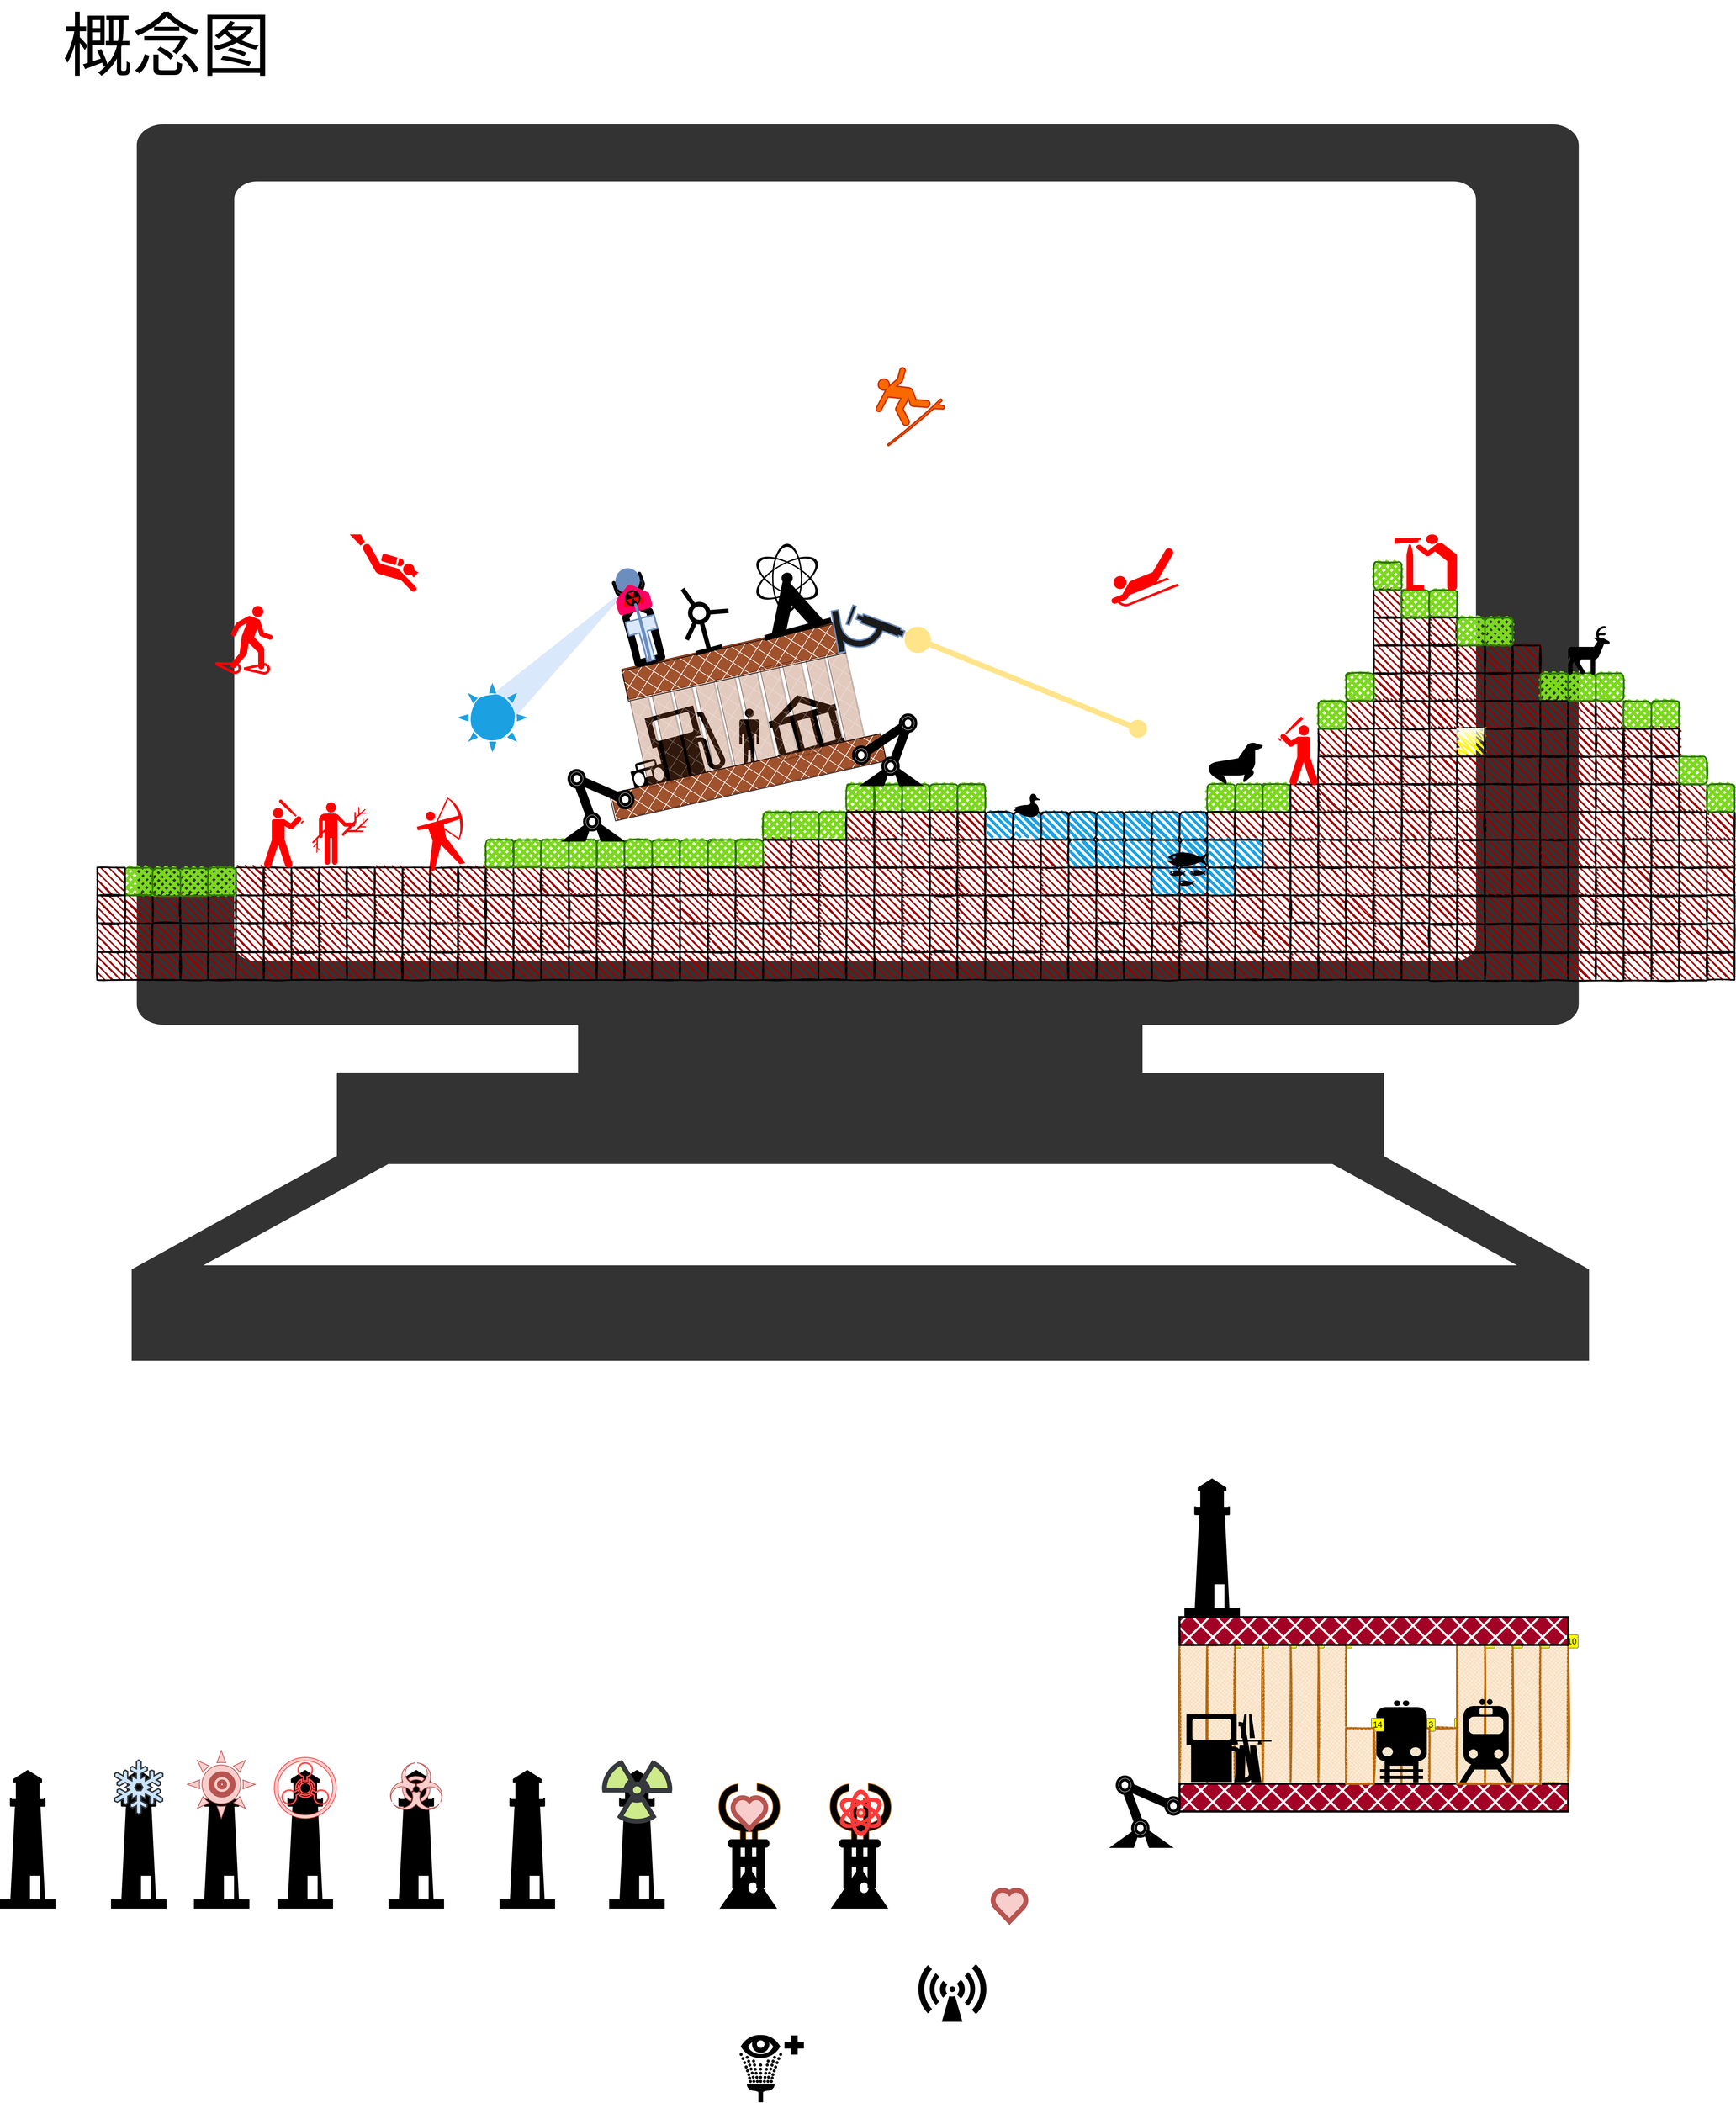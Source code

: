 <mxfile version="20.3.2" type="github">
  <diagram id="p8fDt407_h0lMPVGk4ki" name="第 1 页">
    <mxGraphModel dx="4620" dy="2732" grid="1" gridSize="10" guides="1" tooltips="1" connect="1" arrows="0" fold="1" page="1" pageScale="1" pageWidth="827" pageHeight="1169" math="0" shadow="0">
      <root>
        <mxCell id="0" />
        <mxCell id="1" parent="0" />
        <mxCell id="psCUwFU4OvV6DigtKkQN-177" value="" style="group;allowArrows=0;dropTarget=0;recursiveResize=1;expand=0;enumerate=1;container=0;imageAspect=1;noLabel=1;" vertex="1" connectable="0" parent="1">
          <mxGeometry x="420" y="2060" width="40" height="80" as="geometry" />
        </mxCell>
        <mxCell id="psCUwFU4OvV6DigtKkQN-178" value="" style="rounded=0;whiteSpace=wrap;html=1;fillStyle=solid;strokeWidth=3;sketch=1;fillColor=#FAECDA;strokeColor=#b46504;" vertex="1" parent="psCUwFU4OvV6DigtKkQN-177">
          <mxGeometry width="40" height="80" as="geometry" />
        </mxCell>
        <mxCell id="psCUwFU4OvV6DigtKkQN-179" value="" style="rounded=0;whiteSpace=wrap;html=1;fillStyle=cross-hatch;strokeWidth=1;sketch=1;fillColor=#fad7ac;strokeColor=#b46504;" vertex="1" parent="psCUwFU4OvV6DigtKkQN-177">
          <mxGeometry width="40" height="80" as="geometry" />
        </mxCell>
        <mxCell id="psCUwFU4OvV6DigtKkQN-171" value="" style="group;allowArrows=0;dropTarget=0;recursiveResize=1;expand=0;enumerate=1;container=0;imageAspect=1;noLabel=1;" vertex="1" connectable="0" parent="1">
          <mxGeometry x="500" y="2060" width="40" height="80" as="geometry" />
        </mxCell>
        <mxCell id="psCUwFU4OvV6DigtKkQN-172" value="" style="rounded=0;whiteSpace=wrap;html=1;fillStyle=solid;strokeWidth=3;sketch=1;fillColor=#FAECDA;strokeColor=#b46504;" vertex="1" parent="psCUwFU4OvV6DigtKkQN-171">
          <mxGeometry width="40" height="80" as="geometry" />
        </mxCell>
        <mxCell id="psCUwFU4OvV6DigtKkQN-173" value="" style="rounded=0;whiteSpace=wrap;html=1;fillStyle=cross-hatch;strokeWidth=1;sketch=1;fillColor=#fad7ac;strokeColor=#b46504;" vertex="1" parent="psCUwFU4OvV6DigtKkQN-171">
          <mxGeometry width="40" height="80" as="geometry" />
        </mxCell>
        <mxCell id="psCUwFU4OvV6DigtKkQN-174" value="" style="group;allowArrows=0;dropTarget=0;recursiveResize=1;expand=0;enumerate=1;container=0;imageAspect=1;noLabel=1;" vertex="1" connectable="0" parent="1">
          <mxGeometry x="460" y="2060" width="40" height="80" as="geometry" />
        </mxCell>
        <mxCell id="psCUwFU4OvV6DigtKkQN-175" value="" style="rounded=0;whiteSpace=wrap;html=1;fillStyle=solid;strokeWidth=3;sketch=1;fillColor=#FAECDA;strokeColor=#b46504;" vertex="1" parent="psCUwFU4OvV6DigtKkQN-174">
          <mxGeometry width="40" height="80" as="geometry" />
        </mxCell>
        <mxCell id="psCUwFU4OvV6DigtKkQN-176" value="" style="rounded=0;whiteSpace=wrap;html=1;fillStyle=cross-hatch;strokeWidth=1;sketch=1;fillColor=#fad7ac;strokeColor=#b46504;" vertex="1" parent="psCUwFU4OvV6DigtKkQN-174">
          <mxGeometry width="40" height="80" as="geometry" />
        </mxCell>
        <mxCell id="psCUwFU4OvV6DigtKkQN-168" value="" style="group;allowArrows=0;dropTarget=0;recursiveResize=1;expand=0;enumerate=1;container=0;imageAspect=1;noLabel=1;" vertex="1" connectable="0" parent="1">
          <mxGeometry x="140" y="1940" width="40" height="200" as="geometry" />
        </mxCell>
        <mxCell id="psCUwFU4OvV6DigtKkQN-169" value="" style="rounded=0;whiteSpace=wrap;html=1;fillStyle=solid;strokeWidth=3;sketch=1;fillColor=#FAECDA;strokeColor=#b46504;" vertex="1" parent="psCUwFU4OvV6DigtKkQN-168">
          <mxGeometry width="40" height="200" as="geometry" />
        </mxCell>
        <mxCell id="psCUwFU4OvV6DigtKkQN-170" value="" style="rounded=0;whiteSpace=wrap;html=1;fillStyle=cross-hatch;strokeWidth=1;sketch=1;fillColor=#fad7ac;strokeColor=#b46504;" vertex="1" parent="psCUwFU4OvV6DigtKkQN-168">
          <mxGeometry width="40" height="200" as="geometry" />
        </mxCell>
        <mxCell id="psCUwFU4OvV6DigtKkQN-183" value="" style="group;allowArrows=0;dropTarget=0;recursiveResize=1;expand=0;enumerate=1;container=0;imageAspect=1;noLabel=1;" vertex="1" connectable="0" parent="1">
          <mxGeometry x="340" y="1940" width="40" height="200" as="geometry" />
        </mxCell>
        <mxCell id="psCUwFU4OvV6DigtKkQN-184" value="" style="rounded=0;whiteSpace=wrap;html=1;fillStyle=solid;strokeWidth=3;sketch=1;fillColor=#FAECDA;strokeColor=#b46504;" vertex="1" parent="psCUwFU4OvV6DigtKkQN-183">
          <mxGeometry width="40" height="200" as="geometry" />
        </mxCell>
        <mxCell id="psCUwFU4OvV6DigtKkQN-185" value="" style="rounded=0;whiteSpace=wrap;html=1;fillStyle=cross-hatch;strokeWidth=1;sketch=1;fillColor=#fad7ac;strokeColor=#b46504;" vertex="1" parent="psCUwFU4OvV6DigtKkQN-183">
          <mxGeometry width="40" height="200" as="geometry" />
        </mxCell>
        <mxCell id="psCUwFU4OvV6DigtKkQN-186" value="" style="group;allowArrows=0;dropTarget=0;recursiveResize=1;expand=0;enumerate=1;container=0;imageAspect=1;noLabel=1;" vertex="1" connectable="0" parent="1">
          <mxGeometry x="300" y="1940" width="40" height="200" as="geometry" />
        </mxCell>
        <mxCell id="psCUwFU4OvV6DigtKkQN-187" value="" style="rounded=0;whiteSpace=wrap;html=1;fillStyle=solid;strokeWidth=3;sketch=1;fillColor=#FAECDA;strokeColor=#b46504;" vertex="1" parent="psCUwFU4OvV6DigtKkQN-186">
          <mxGeometry width="40" height="200" as="geometry" />
        </mxCell>
        <mxCell id="psCUwFU4OvV6DigtKkQN-188" value="" style="rounded=0;whiteSpace=wrap;html=1;fillStyle=cross-hatch;strokeWidth=1;sketch=1;fillColor=#fad7ac;strokeColor=#b46504;" vertex="1" parent="psCUwFU4OvV6DigtKkQN-186">
          <mxGeometry width="40" height="200" as="geometry" />
        </mxCell>
        <mxCell id="psCUwFU4OvV6DigtKkQN-189" value="" style="group;allowArrows=0;dropTarget=0;recursiveResize=1;expand=0;enumerate=1;container=0;imageAspect=1;noLabel=1;" vertex="1" connectable="0" parent="1">
          <mxGeometry x="260" y="1940" width="40" height="200" as="geometry" />
        </mxCell>
        <mxCell id="psCUwFU4OvV6DigtKkQN-190" value="" style="rounded=0;whiteSpace=wrap;html=1;fillStyle=solid;strokeWidth=3;sketch=1;fillColor=#FAECDA;strokeColor=#b46504;" vertex="1" parent="psCUwFU4OvV6DigtKkQN-189">
          <mxGeometry width="40" height="200" as="geometry" />
        </mxCell>
        <mxCell id="psCUwFU4OvV6DigtKkQN-191" value="" style="rounded=0;whiteSpace=wrap;html=1;fillStyle=cross-hatch;strokeWidth=1;sketch=1;fillColor=#fad7ac;strokeColor=#b46504;" vertex="1" parent="psCUwFU4OvV6DigtKkQN-189">
          <mxGeometry width="40" height="200" as="geometry" />
        </mxCell>
        <mxCell id="psCUwFU4OvV6DigtKkQN-192" value="" style="group;allowArrows=0;dropTarget=0;recursiveResize=1;expand=0;enumerate=1;container=0;imageAspect=1;noLabel=1;" vertex="1" connectable="0" parent="1">
          <mxGeometry x="220" y="1940" width="40" height="200" as="geometry" />
        </mxCell>
        <mxCell id="psCUwFU4OvV6DigtKkQN-193" value="" style="rounded=0;whiteSpace=wrap;html=1;fillStyle=solid;strokeWidth=3;sketch=1;fillColor=#FAECDA;strokeColor=#b46504;" vertex="1" parent="psCUwFU4OvV6DigtKkQN-192">
          <mxGeometry width="40" height="200" as="geometry" />
        </mxCell>
        <mxCell id="psCUwFU4OvV6DigtKkQN-194" value="" style="rounded=0;whiteSpace=wrap;html=1;fillStyle=cross-hatch;strokeWidth=1;sketch=1;fillColor=#fad7ac;strokeColor=#b46504;" vertex="1" parent="psCUwFU4OvV6DigtKkQN-192">
          <mxGeometry width="40" height="200" as="geometry" />
        </mxCell>
        <mxCell id="psCUwFU4OvV6DigtKkQN-195" value="" style="group;allowArrows=0;dropTarget=0;recursiveResize=1;expand=0;enumerate=1;container=0;imageAspect=1;noLabel=1;" vertex="1" connectable="0" parent="1">
          <mxGeometry x="180" y="1940" width="40" height="200" as="geometry" />
        </mxCell>
        <mxCell id="psCUwFU4OvV6DigtKkQN-196" value="" style="rounded=0;whiteSpace=wrap;html=1;fillStyle=solid;strokeWidth=3;sketch=1;fillColor=#FAECDA;strokeColor=#b46504;" vertex="1" parent="psCUwFU4OvV6DigtKkQN-195">
          <mxGeometry width="40" height="200" as="geometry" />
        </mxCell>
        <mxCell id="psCUwFU4OvV6DigtKkQN-197" value="" style="rounded=0;whiteSpace=wrap;html=1;fillStyle=cross-hatch;strokeWidth=1;sketch=1;fillColor=#fad7ac;strokeColor=#b46504;" vertex="1" parent="psCUwFU4OvV6DigtKkQN-195">
          <mxGeometry width="40" height="200" as="geometry" />
        </mxCell>
        <mxCell id="psCUwFU4OvV6DigtKkQN-120" value="" style="shape=mxgraph.signs.transportation.lighthouse_2;html=1;pointerEvents=1;fillColor=#000000;strokeColor=none;verticalLabelPosition=bottom;verticalAlign=top;align=center;sketch=0;fillStyle=solid;strokeWidth=1;" vertex="1" parent="1">
          <mxGeometry x="-1280.5" y="2120" width="80" height="200" as="geometry" />
        </mxCell>
        <mxCell id="psCUwFU4OvV6DigtKkQN-129" value="" style="shape=mxgraph.signs.nature.sun_3;html=1;pointerEvents=1;fillColor=#f8cecc;strokeColor=#b85450;verticalLabelPosition=bottom;verticalAlign=top;align=center;sketch=0;shadow=0;fillStyle=auto;strokeWidth=1;gradientColor=none;" vertex="1" parent="1">
          <mxGeometry x="-1290" y="2092" width="98" height="98" as="geometry" />
        </mxCell>
        <mxCell id="psCUwFU4OvV6DigtKkQN-105" value="" style="shape=mxgraph.signs.transportation.lighthouse_2;html=1;pointerEvents=1;fillColor=#000000;strokeColor=none;verticalLabelPosition=bottom;verticalAlign=top;align=center;sketch=0;fillStyle=solid;strokeWidth=1;" vertex="1" parent="1">
          <mxGeometry x="-1000" y="2120" width="80" height="200" as="geometry" />
        </mxCell>
        <mxCell id="xoDZpusVlj99PB5QAdmn-684" value="" style="shape=mxgraph.signs.tech.computer;html=1;pointerEvents=1;fillColor=#000000;strokeColor=none;verticalLabelPosition=bottom;verticalAlign=top;align=center;sketch=0;rounded=0;shadow=0;glass=0;fillStyle=auto;strokeWidth=2;opacity=80;" parent="1" vertex="1">
          <mxGeometry x="-1370.23" y="-250.75" width="2100.46" height="1781.5" as="geometry" />
        </mxCell>
        <mxCell id="xoDZpusVlj99PB5QAdmn-473" value="" style="shape=mxgraph.arrows2.wedgeArrow;html=1;bendable=0;startWidth=25;fillColor=#dae8fc;defaultFillColor=invert;defaultGradientColor=invert;rounded=0;strokeColor=none;strokeWidth=8;startArrow=circle;startFill=1;endArrow=oval;endFill=1;startSize=7;endSize=18;jumpStyle=none;" parent="1" edge="1">
          <mxGeometry width="100" height="100" relative="1" as="geometry">
            <mxPoint x="-847.5" y="600" as="sourcePoint" />
            <mxPoint x="-647.5" y="410" as="targetPoint" />
          </mxGeometry>
        </mxCell>
        <mxCell id="xoDZpusVlj99PB5QAdmn-469" value="" style="endArrow=oval;html=1;rounded=0;strokeWidth=8;startSize=7;jumpStyle=none;endSize=18;fillColor=#f8cecc;strokeColor=#FFE48A;endFill=1;startArrow=circle;startFill=1;exitX=0.77;exitY=0;exitDx=0;exitDy=0;exitPerimeter=0;" parent="1" source="xoDZpusVlj99PB5QAdmn-467" edge="1">
          <mxGeometry width="50" height="50" relative="1" as="geometry">
            <mxPoint x="-230" y="500" as="sourcePoint" />
            <mxPoint x="80" y="620" as="targetPoint" />
            <Array as="points">
              <mxPoint x="-240" y="490" />
            </Array>
          </mxGeometry>
        </mxCell>
        <mxCell id="xoDZpusVlj99PB5QAdmn-12" value="" style="rounded=0;whiteSpace=wrap;html=1;fillColor=#990000;strokeWidth=2;fillWeight=2;hachureGap=8;hachureAngle=45;sketch=1;shadow=0;fillStyle=dots;glass=0;" parent="1" vertex="1">
          <mxGeometry x="340" y="620" width="40" height="40" as="geometry" />
        </mxCell>
        <mxCell id="xoDZpusVlj99PB5QAdmn-13" value="" style="rounded=0;whiteSpace=wrap;html=1;fillColor=#990000;strokeWidth=2;fillWeight=2;hachureGap=8;hachureAngle=45;sketch=1;shadow=0;fillStyle=dots;glass=0;" parent="1" vertex="1">
          <mxGeometry x="380" y="580" width="40" height="40" as="geometry" />
        </mxCell>
        <mxCell id="xoDZpusVlj99PB5QAdmn-17" value="" style="rounded=0;whiteSpace=wrap;html=1;fillColor=#990000;strokeWidth=2;fillWeight=2;hachureGap=8;hachureAngle=45;sketch=1;shadow=0;fillStyle=dots;glass=0;" parent="1" vertex="1">
          <mxGeometry x="380" y="620" width="40" height="40" as="geometry" />
        </mxCell>
        <mxCell id="xoDZpusVlj99PB5QAdmn-18" value="" style="rounded=0;whiteSpace=wrap;html=1;fillColor=#990000;strokeWidth=2;fillWeight=2;hachureGap=8;hachureAngle=45;sketch=1;shadow=0;fillStyle=dots;glass=0;" parent="1" vertex="1">
          <mxGeometry x="420" y="420" width="40" height="40" as="geometry" />
        </mxCell>
        <mxCell id="xoDZpusVlj99PB5QAdmn-19" value="" style="rounded=0;whiteSpace=wrap;html=1;fillColor=#990000;strokeWidth=2;fillWeight=2;hachureGap=8;hachureAngle=45;sketch=1;shadow=0;fillStyle=dots;glass=0;" parent="1" vertex="1">
          <mxGeometry x="420" y="540" width="40" height="40" as="geometry" />
        </mxCell>
        <mxCell id="xoDZpusVlj99PB5QAdmn-21" value="" style="rounded=0;whiteSpace=wrap;html=1;fillColor=#990000;strokeWidth=2;fillWeight=2;hachureGap=8;hachureAngle=45;sketch=1;shadow=0;fillStyle=dots;glass=0;" parent="1" vertex="1">
          <mxGeometry x="420" y="500" width="40" height="40" as="geometry" />
        </mxCell>
        <mxCell id="xoDZpusVlj99PB5QAdmn-22" value="" style="rounded=0;whiteSpace=wrap;html=1;fillColor=#990000;strokeWidth=2;fillWeight=2;hachureGap=8;hachureAngle=45;sketch=1;shadow=0;fillStyle=dots;glass=0;" parent="1" vertex="1">
          <mxGeometry x="420" y="460" width="40" height="40" as="geometry" />
        </mxCell>
        <mxCell id="xoDZpusVlj99PB5QAdmn-23" value="" style="rounded=0;whiteSpace=wrap;html=1;fillColor=#990000;strokeWidth=2;fillWeight=2;hachureGap=8;hachureAngle=45;sketch=1;shadow=0;fillStyle=dots;glass=0;" parent="1" vertex="1">
          <mxGeometry x="420" y="580" width="40" height="40" as="geometry" />
        </mxCell>
        <mxCell id="xoDZpusVlj99PB5QAdmn-26" value="" style="rounded=0;whiteSpace=wrap;html=1;fillColor=#990000;strokeWidth=2;fillWeight=2;hachureGap=8;hachureAngle=45;sketch=1;shadow=0;fillStyle=dots;glass=0;" parent="1" vertex="1">
          <mxGeometry x="420" y="620" width="40" height="40" as="geometry" />
        </mxCell>
        <mxCell id="xoDZpusVlj99PB5QAdmn-28" value="" style="rounded=0;whiteSpace=wrap;html=1;fillColor=#990000;strokeWidth=2;fillWeight=2;hachureGap=8;hachureAngle=45;sketch=1;shadow=0;fillStyle=dots;glass=0;" parent="1" vertex="1">
          <mxGeometry x="460" y="540" width="40" height="40" as="geometry" />
        </mxCell>
        <mxCell id="xoDZpusVlj99PB5QAdmn-30" value="" style="rounded=0;whiteSpace=wrap;html=1;fillColor=#990000;strokeWidth=2;fillWeight=2;hachureGap=8;hachureAngle=45;sketch=1;shadow=0;fillStyle=dots;glass=0;" parent="1" vertex="1">
          <mxGeometry x="460" y="500" width="40" height="40" as="geometry" />
        </mxCell>
        <mxCell id="xoDZpusVlj99PB5QAdmn-31" value="" style="rounded=0;whiteSpace=wrap;html=1;fillColor=#990000;strokeWidth=2;fillWeight=2;hachureGap=8;hachureAngle=45;sketch=1;shadow=0;fillStyle=dots;glass=0;" parent="1" vertex="1">
          <mxGeometry x="460" y="460" width="40" height="40" as="geometry" />
        </mxCell>
        <mxCell id="xoDZpusVlj99PB5QAdmn-32" value="" style="rounded=0;whiteSpace=wrap;html=1;fillColor=#990000;strokeWidth=2;fillWeight=2;hachureGap=8;hachureAngle=45;sketch=1;shadow=0;fillStyle=dots;glass=0;" parent="1" vertex="1">
          <mxGeometry x="460" y="580" width="40" height="40" as="geometry" />
        </mxCell>
        <mxCell id="xoDZpusVlj99PB5QAdmn-35" value="" style="rounded=0;whiteSpace=wrap;html=1;fillColor=#990000;strokeWidth=2;fillWeight=2;hachureGap=8;hachureAngle=45;sketch=1;shadow=0;fillStyle=dots;glass=0;" parent="1" vertex="1">
          <mxGeometry x="460" y="620" width="40" height="40" as="geometry" />
        </mxCell>
        <mxCell id="xoDZpusVlj99PB5QAdmn-36" value="" style="rounded=1;whiteSpace=wrap;html=1;fillColor=#7BD91D;strokeWidth=2;fillWeight=4;hachureGap=8;hachureAngle=45;sketch=1;shadow=0;fillStyle=cross-hatch;glass=0;strokeColor=#2D7600;fontColor=#ffffff;" parent="1" vertex="1">
          <mxGeometry x="500" y="420" width="40" height="40" as="geometry" />
        </mxCell>
        <mxCell id="xoDZpusVlj99PB5QAdmn-37" value="" style="rounded=0;whiteSpace=wrap;html=1;fillColor=#990000;strokeWidth=2;fillWeight=2;hachureGap=8;hachureAngle=45;sketch=1;shadow=0;fillStyle=dots;glass=0;" parent="1" vertex="1">
          <mxGeometry x="500" y="540" width="40" height="40" as="geometry" />
        </mxCell>
        <mxCell id="xoDZpusVlj99PB5QAdmn-39" value="" style="rounded=0;whiteSpace=wrap;html=1;fillColor=#990000;strokeWidth=2;fillWeight=2;hachureGap=8;hachureAngle=45;sketch=1;shadow=0;fillStyle=dots;glass=0;" parent="1" vertex="1">
          <mxGeometry x="500" y="500" width="40" height="40" as="geometry" />
        </mxCell>
        <mxCell id="xoDZpusVlj99PB5QAdmn-40" value="" style="rounded=0;whiteSpace=wrap;html=1;fillColor=#990000;strokeWidth=2;fillWeight=2;hachureGap=8;hachureAngle=45;sketch=1;shadow=0;fillStyle=dots;glass=0;" parent="1" vertex="1">
          <mxGeometry x="500" y="460" width="40" height="40" as="geometry" />
        </mxCell>
        <mxCell id="xoDZpusVlj99PB5QAdmn-41" value="" style="rounded=0;whiteSpace=wrap;html=1;fillColor=#990000;strokeWidth=2;fillWeight=2;hachureGap=8;hachureAngle=45;sketch=1;shadow=0;fillStyle=dots;glass=0;" parent="1" vertex="1">
          <mxGeometry x="500" y="580" width="40" height="40" as="geometry" />
        </mxCell>
        <mxCell id="xoDZpusVlj99PB5QAdmn-44" value="" style="rounded=0;whiteSpace=wrap;html=1;fillColor=#990000;strokeWidth=2;fillWeight=2;hachureGap=8;hachureAngle=45;sketch=1;shadow=0;fillStyle=dots;glass=0;" parent="1" vertex="1">
          <mxGeometry x="500" y="620" width="40" height="40" as="geometry" />
        </mxCell>
        <mxCell id="xoDZpusVlj99PB5QAdmn-63" value="" style="rounded=0;whiteSpace=wrap;html=1;fillColor=#990000;strokeWidth=2;fillWeight=2;hachureGap=8;hachureAngle=45;sketch=1;shadow=0;fillStyle=dots;glass=0;" parent="1" vertex="1">
          <mxGeometry x="540" y="540" width="40" height="40" as="geometry" />
        </mxCell>
        <mxCell id="xoDZpusVlj99PB5QAdmn-65" value="" style="rounded=0;whiteSpace=wrap;html=1;fillColor=#990000;strokeWidth=2;fillWeight=2;hachureGap=8;hachureAngle=45;sketch=1;shadow=0;fillStyle=dots;glass=0;" parent="1" vertex="1">
          <mxGeometry x="540" y="580" width="40" height="40" as="geometry" />
        </mxCell>
        <mxCell id="xoDZpusVlj99PB5QAdmn-68" value="" style="rounded=0;whiteSpace=wrap;html=1;fillColor=#FFF700;strokeWidth=2;fillWeight=2;hachureGap=8;hachureAngle=45;sketch=1;shadow=0;fillStyle=zigzag;glass=1;dashed=1;dashPattern=1 4;strokeColor=#d6b656;gradientColor=#ffd966;" parent="1" vertex="1">
          <mxGeometry x="540" y="620" width="40" height="40" as="geometry" />
        </mxCell>
        <mxCell id="xoDZpusVlj99PB5QAdmn-69" value="" style="rounded=0;whiteSpace=wrap;html=1;fillColor=#990000;strokeWidth=2;fillWeight=2;hachureGap=8;hachureAngle=45;sketch=1;shadow=0;fillStyle=dots;glass=0;" parent="1" vertex="1">
          <mxGeometry x="540" y="500" width="40" height="40" as="geometry" />
        </mxCell>
        <mxCell id="xoDZpusVlj99PB5QAdmn-70" value="" style="rounded=0;whiteSpace=wrap;html=1;fillColor=#990000;strokeWidth=2;fillWeight=2;hachureGap=8;hachureAngle=45;sketch=1;shadow=0;fillStyle=dots;glass=0;" parent="1" vertex="1">
          <mxGeometry x="580" y="540" width="40" height="40" as="geometry" />
        </mxCell>
        <mxCell id="xoDZpusVlj99PB5QAdmn-72" value="" style="rounded=0;whiteSpace=wrap;html=1;fillColor=#990000;strokeWidth=2;fillWeight=2;hachureGap=8;hachureAngle=45;sketch=1;shadow=0;fillStyle=dots;glass=0;" parent="1" vertex="1">
          <mxGeometry x="580" y="580" width="40" height="40" as="geometry" />
        </mxCell>
        <mxCell id="xoDZpusVlj99PB5QAdmn-75" value="" style="rounded=0;whiteSpace=wrap;html=1;fillColor=#990000;strokeWidth=2;fillWeight=2;hachureGap=8;hachureAngle=45;sketch=1;shadow=0;fillStyle=dots;glass=0;" parent="1" vertex="1">
          <mxGeometry x="580" y="620" width="40" height="40" as="geometry" />
        </mxCell>
        <mxCell id="xoDZpusVlj99PB5QAdmn-76" value="" style="rounded=0;whiteSpace=wrap;html=1;fillColor=#990000;strokeWidth=2;fillWeight=2;hachureGap=8;hachureAngle=45;sketch=1;shadow=0;fillStyle=dots;glass=0;" parent="1" vertex="1">
          <mxGeometry x="580" y="500" width="40" height="40" as="geometry" />
        </mxCell>
        <mxCell id="xoDZpusVlj99PB5QAdmn-77" value="" style="rounded=0;whiteSpace=wrap;html=1;fillColor=#990000;strokeWidth=2;fillWeight=2;hachureGap=8;hachureAngle=45;sketch=1;shadow=0;fillStyle=dots;glass=0;" parent="1" vertex="1">
          <mxGeometry x="620" y="540" width="40" height="40" as="geometry" />
        </mxCell>
        <mxCell id="xoDZpusVlj99PB5QAdmn-79" value="" style="rounded=0;whiteSpace=wrap;html=1;fillColor=#990000;strokeWidth=2;fillWeight=2;hachureGap=8;hachureAngle=45;sketch=1;shadow=0;fillStyle=dots;glass=0;" parent="1" vertex="1">
          <mxGeometry x="620" y="580" width="40" height="40" as="geometry" />
        </mxCell>
        <mxCell id="xoDZpusVlj99PB5QAdmn-82" value="" style="rounded=0;whiteSpace=wrap;html=1;fillColor=#990000;strokeWidth=2;fillWeight=2;hachureGap=8;hachureAngle=45;sketch=1;shadow=0;fillStyle=dots;glass=0;" parent="1" vertex="1">
          <mxGeometry x="620" y="620" width="40" height="40" as="geometry" />
        </mxCell>
        <mxCell id="xoDZpusVlj99PB5QAdmn-83" value="" style="rounded=0;whiteSpace=wrap;html=1;fillColor=#990000;strokeWidth=2;fillWeight=2;hachureGap=8;hachureAngle=45;sketch=1;shadow=0;fillStyle=dots;glass=0;" parent="1" vertex="1">
          <mxGeometry x="620" y="500" width="40" height="40" as="geometry" />
        </mxCell>
        <mxCell id="xoDZpusVlj99PB5QAdmn-85" value="" style="rounded=1;whiteSpace=wrap;html=1;fillColor=#7BD91D;strokeWidth=2;fillWeight=4;hachureGap=8;hachureAngle=45;sketch=1;shadow=0;fillStyle=cross-hatch;glass=0;strokeColor=#2D7600;fontColor=#ffffff;" parent="1" vertex="1">
          <mxGeometry x="660" y="540" width="40" height="40" as="geometry" />
        </mxCell>
        <mxCell id="xoDZpusVlj99PB5QAdmn-87" value="" style="rounded=0;whiteSpace=wrap;html=1;fillColor=#990000;strokeWidth=2;fillWeight=2;hachureGap=8;hachureAngle=45;sketch=1;shadow=0;fillStyle=dots;glass=0;" parent="1" vertex="1">
          <mxGeometry x="660" y="580" width="40" height="40" as="geometry" />
        </mxCell>
        <mxCell id="xoDZpusVlj99PB5QAdmn-90" value="" style="rounded=0;whiteSpace=wrap;html=1;fillColor=#990000;strokeWidth=2;fillWeight=2;hachureGap=8;hachureAngle=45;sketch=1;shadow=0;fillStyle=dots;glass=0;" parent="1" vertex="1">
          <mxGeometry x="660" y="620" width="40" height="40" as="geometry" />
        </mxCell>
        <mxCell id="xoDZpusVlj99PB5QAdmn-94" value="" style="rounded=0;whiteSpace=wrap;html=1;fillColor=#990000;strokeWidth=2;fillWeight=2;hachureGap=8;hachureAngle=45;sketch=1;shadow=0;fillStyle=dots;glass=0;" parent="1" vertex="1">
          <mxGeometry x="700" y="580" width="40" height="40" as="geometry" />
        </mxCell>
        <mxCell id="xoDZpusVlj99PB5QAdmn-97" value="" style="rounded=0;whiteSpace=wrap;html=1;fillColor=#990000;strokeWidth=2;fillWeight=2;hachureGap=8;hachureAngle=45;sketch=1;shadow=0;fillStyle=dots;glass=0;" parent="1" vertex="1">
          <mxGeometry x="700" y="620" width="40" height="40" as="geometry" />
        </mxCell>
        <mxCell id="xoDZpusVlj99PB5QAdmn-101" value="" style="rounded=0;whiteSpace=wrap;html=1;fillColor=#990000;strokeWidth=2;fillWeight=2;hachureGap=8;hachureAngle=45;sketch=1;shadow=0;fillStyle=dots;glass=0;" parent="1" vertex="1">
          <mxGeometry x="740" y="580" width="40" height="40" as="geometry" />
        </mxCell>
        <mxCell id="xoDZpusVlj99PB5QAdmn-104" value="" style="rounded=0;whiteSpace=wrap;html=1;fillColor=#990000;strokeWidth=2;fillWeight=2;hachureGap=8;hachureAngle=45;sketch=1;shadow=0;fillStyle=dots;glass=0;" parent="1" vertex="1">
          <mxGeometry x="740" y="620" width="40" height="40" as="geometry" />
        </mxCell>
        <mxCell id="xoDZpusVlj99PB5QAdmn-108" value="" style="rounded=1;whiteSpace=wrap;html=1;fillColor=#7BD91D;strokeWidth=2;fillWeight=4;hachureGap=8;hachureAngle=45;sketch=1;shadow=0;fillStyle=cross-hatch;glass=0;strokeColor=#2D7600;fontColor=#ffffff;" parent="1" vertex="1">
          <mxGeometry x="780" y="580" width="40" height="40" as="geometry" />
        </mxCell>
        <mxCell id="xoDZpusVlj99PB5QAdmn-111" value="" style="rounded=0;whiteSpace=wrap;html=1;fillColor=#990000;strokeWidth=2;fillWeight=2;hachureGap=8;hachureAngle=45;sketch=1;shadow=0;fillStyle=dots;glass=0;" parent="1" vertex="1">
          <mxGeometry x="780" y="620" width="40" height="40" as="geometry" />
        </mxCell>
        <mxCell id="xoDZpusVlj99PB5QAdmn-114" value="" style="rounded=1;whiteSpace=wrap;html=1;fillColor=#7BD91D;strokeWidth=2;fillWeight=4;hachureGap=8;hachureAngle=45;sketch=1;shadow=0;fillStyle=cross-hatch;glass=0;strokeColor=#2D7600;fontColor=#ffffff;" parent="1" vertex="1">
          <mxGeometry x="820" y="580" width="40" height="40" as="geometry" />
        </mxCell>
        <mxCell id="xoDZpusVlj99PB5QAdmn-117" value="" style="rounded=0;whiteSpace=wrap;html=1;fillColor=#990000;strokeWidth=2;fillWeight=2;hachureGap=8;hachureAngle=45;sketch=1;shadow=0;fillStyle=dots;glass=0;" parent="1" vertex="1">
          <mxGeometry x="820" y="620" width="40" height="40" as="geometry" />
        </mxCell>
        <mxCell id="xoDZpusVlj99PB5QAdmn-140" value="" style="rounded=1;whiteSpace=wrap;html=1;strokeWidth=2;fillWeight=4;hachureGap=8;hachureAngle=45;fillColor=#1ba1e2;sketch=1;" parent="1" vertex="1">
          <mxGeometry x="-140" y="740" width="40" height="40" as="geometry" />
        </mxCell>
        <mxCell id="xoDZpusVlj99PB5QAdmn-141" value="" style="rounded=1;whiteSpace=wrap;html=1;strokeWidth=2;fillWeight=4;hachureGap=8;hachureAngle=45;fillColor=#1ba1e2;sketch=1;" parent="1" vertex="1">
          <mxGeometry x="-100" y="740" width="40" height="40" as="geometry" />
        </mxCell>
        <mxCell id="xoDZpusVlj99PB5QAdmn-142" value="" style="rounded=1;whiteSpace=wrap;html=1;strokeWidth=2;fillWeight=4;hachureGap=8;hachureAngle=45;fillColor=#1ba1e2;sketch=1;" parent="1" vertex="1">
          <mxGeometry x="-60" y="740" width="40" height="40" as="geometry" />
        </mxCell>
        <mxCell id="xoDZpusVlj99PB5QAdmn-143" value="" style="rounded=1;whiteSpace=wrap;html=1;strokeWidth=2;fillWeight=4;hachureGap=8;hachureAngle=45;fillColor=#1ba1e2;sketch=1;" parent="1" vertex="1">
          <mxGeometry x="-20" y="740" width="40" height="40" as="geometry" />
        </mxCell>
        <mxCell id="xoDZpusVlj99PB5QAdmn-144" value="" style="rounded=1;whiteSpace=wrap;html=1;strokeWidth=2;fillWeight=4;hachureGap=8;hachureAngle=45;fillColor=#1ba1e2;sketch=1;" parent="1" vertex="1">
          <mxGeometry x="20" y="740" width="40" height="40" as="geometry" />
        </mxCell>
        <mxCell id="xoDZpusVlj99PB5QAdmn-145" value="" style="rounded=1;whiteSpace=wrap;html=1;strokeWidth=2;fillWeight=4;hachureGap=8;hachureAngle=45;fillColor=#1ba1e2;sketch=1;" parent="1" vertex="1">
          <mxGeometry x="60" y="740" width="40" height="40" as="geometry" />
        </mxCell>
        <mxCell id="xoDZpusVlj99PB5QAdmn-146" value="" style="rounded=1;whiteSpace=wrap;html=1;strokeWidth=2;fillWeight=4;hachureGap=8;hachureAngle=45;fillColor=#1ba1e2;sketch=1;" parent="1" vertex="1">
          <mxGeometry x="100" y="740" width="40" height="40" as="geometry" />
        </mxCell>
        <mxCell id="xoDZpusVlj99PB5QAdmn-147" value="" style="rounded=1;whiteSpace=wrap;html=1;strokeWidth=2;fillWeight=4;hachureGap=8;hachureAngle=45;fillColor=#1ba1e2;sketch=1;" parent="1" vertex="1">
          <mxGeometry x="140" y="740" width="40" height="40" as="geometry" />
        </mxCell>
        <mxCell id="xoDZpusVlj99PB5QAdmn-150" value="" style="rounded=1;whiteSpace=wrap;html=1;strokeWidth=2;fillWeight=4;hachureGap=8;hachureAngle=45;fillColor=#7BD91D;sketch=1;fillStyle=cross-hatch;strokeColor=#2D7600;fontColor=#ffffff;" parent="1" vertex="1">
          <mxGeometry x="-340" y="700" width="40" height="40" as="geometry" />
        </mxCell>
        <mxCell id="xoDZpusVlj99PB5QAdmn-152" value="" style="rounded=1;whiteSpace=wrap;html=1;strokeWidth=2;fillWeight=4;hachureGap=8;hachureAngle=45;fillColor=#7BD91D;sketch=1;fillStyle=cross-hatch;strokeColor=#2D7600;fontColor=#ffffff;" parent="1" vertex="1">
          <mxGeometry x="-300" y="700" width="40" height="40" as="geometry" />
        </mxCell>
        <mxCell id="xoDZpusVlj99PB5QAdmn-153" value="" style="rounded=1;whiteSpace=wrap;html=1;strokeWidth=2;fillWeight=4;hachureGap=8;hachureAngle=45;fillColor=#7BD91D;sketch=1;fillStyle=cross-hatch;strokeColor=#2D7600;fontColor=#ffffff;" parent="1" vertex="1">
          <mxGeometry x="-260" y="700" width="40" height="40" as="geometry" />
        </mxCell>
        <mxCell id="xoDZpusVlj99PB5QAdmn-154" value="" style="rounded=1;whiteSpace=wrap;html=1;strokeWidth=2;fillWeight=4;hachureGap=8;hachureAngle=45;fillColor=#7BD91D;sketch=1;fillStyle=cross-hatch;strokeColor=#2D7600;fontColor=#ffffff;" parent="1" vertex="1">
          <mxGeometry x="-220" y="700" width="40" height="40" as="geometry" />
        </mxCell>
        <mxCell id="xoDZpusVlj99PB5QAdmn-155" value="" style="rounded=1;whiteSpace=wrap;html=1;strokeWidth=2;fillWeight=4;hachureGap=8;hachureAngle=45;fillColor=#7BD91D;sketch=1;fillStyle=cross-hatch;strokeColor=#2D7600;fontColor=#ffffff;" parent="1" vertex="1">
          <mxGeometry x="-180" y="700" width="40" height="40" as="geometry" />
        </mxCell>
        <mxCell id="xoDZpusVlj99PB5QAdmn-156" value="" style="rounded=1;whiteSpace=wrap;html=1;strokeWidth=2;fillWeight=4;hachureGap=8;hachureAngle=45;fillColor=#7BD91D;sketch=1;fillStyle=cross-hatch;strokeColor=#2D7600;fontColor=#ffffff;" parent="1" vertex="1">
          <mxGeometry x="-460" y="740" width="40" height="40" as="geometry" />
        </mxCell>
        <mxCell id="xoDZpusVlj99PB5QAdmn-157" value="" style="rounded=1;whiteSpace=wrap;html=1;strokeWidth=2;fillWeight=4;hachureGap=8;hachureAngle=45;fillColor=#7BD91D;sketch=1;fillStyle=cross-hatch;strokeColor=#2D7600;fontColor=#ffffff;" parent="1" vertex="1">
          <mxGeometry x="-420" y="740" width="40" height="40" as="geometry" />
        </mxCell>
        <mxCell id="xoDZpusVlj99PB5QAdmn-158" value="" style="rounded=1;whiteSpace=wrap;html=1;strokeWidth=2;fillWeight=4;hachureGap=8;hachureAngle=45;fillColor=#7BD91D;sketch=1;fillStyle=cross-hatch;strokeColor=#2D7600;fontColor=#ffffff;" parent="1" vertex="1">
          <mxGeometry x="-380" y="740" width="40" height="40" as="geometry" />
        </mxCell>
        <mxCell id="xoDZpusVlj99PB5QAdmn-159" value="" style="rounded=1;whiteSpace=wrap;html=1;strokeWidth=2;fillWeight=4;hachureGap=8;hachureAngle=45;fillColor=#7BD91D;sketch=1;fillStyle=cross-hatch;strokeColor=#2D7600;fontColor=#ffffff;" parent="1" vertex="1">
          <mxGeometry x="180" y="700" width="40" height="40" as="geometry" />
        </mxCell>
        <mxCell id="xoDZpusVlj99PB5QAdmn-160" value="" style="rounded=1;whiteSpace=wrap;html=1;strokeWidth=2;fillWeight=4;hachureGap=8;hachureAngle=45;fillColor=#7BD91D;sketch=1;fillStyle=cross-hatch;strokeColor=#2D7600;fontColor=#ffffff;" parent="1" vertex="1">
          <mxGeometry x="220" y="700" width="40" height="40" as="geometry" />
        </mxCell>
        <mxCell id="xoDZpusVlj99PB5QAdmn-161" value="" style="rounded=1;whiteSpace=wrap;html=1;strokeWidth=2;fillWeight=4;hachureGap=8;hachureAngle=45;fillColor=#7BD91D;sketch=1;fillStyle=cross-hatch;strokeColor=#2D7600;fontColor=#ffffff;" parent="1" vertex="1">
          <mxGeometry x="260" y="700" width="40" height="40" as="geometry" />
        </mxCell>
        <mxCell id="xoDZpusVlj99PB5QAdmn-164" value="" style="rounded=0;whiteSpace=wrap;html=1;strokeWidth=2;fillWeight=2;hachureGap=8;hachureAngle=45;fillColor=#990000;sketch=1;shadow=0;fillStyle=dots;fontColor=default;strokeColor=default;glass=0;treeFolding=0;treeMoving=0;enumerate=0;fixedWidth=0;autosize=0;movableLabel=0;movable=1;backgroundOutline=0;metaEdit=0;collapsible=0;dropTarget=0;container=0;fixDash=0;perimeter=ellipsePerimeter;" parent="1" vertex="1">
          <mxGeometry x="-460" y="780" width="40" height="40" as="geometry" />
        </mxCell>
        <mxCell id="xoDZpusVlj99PB5QAdmn-167" value="" style="rounded=0;whiteSpace=wrap;html=1;strokeWidth=2;fillWeight=2;hachureGap=8;hachureAngle=45;fillColor=#990000;sketch=1;shadow=0;fillStyle=dots;fontColor=default;strokeColor=default;glass=0;treeFolding=0;treeMoving=0;enumerate=0;fixedWidth=0;autosize=0;movableLabel=0;movable=1;backgroundOutline=0;metaEdit=0;collapsible=0;dropTarget=0;container=0;fixDash=0;perimeter=ellipsePerimeter;" parent="1" vertex="1">
          <mxGeometry x="-420" y="780" width="40" height="40" as="geometry" />
        </mxCell>
        <mxCell id="xoDZpusVlj99PB5QAdmn-168" value="" style="rounded=0;whiteSpace=wrap;html=1;strokeWidth=2;fillWeight=2;hachureGap=8;hachureAngle=45;fillColor=#990000;sketch=1;shadow=0;fillStyle=dots;fontColor=default;strokeColor=default;glass=0;treeFolding=0;treeMoving=0;enumerate=0;fixedWidth=0;autosize=0;movableLabel=0;movable=1;backgroundOutline=0;metaEdit=0;collapsible=0;dropTarget=0;container=0;fixDash=0;perimeter=ellipsePerimeter;" parent="1" vertex="1">
          <mxGeometry x="-380" y="780" width="40" height="40" as="geometry" />
        </mxCell>
        <mxCell id="xoDZpusVlj99PB5QAdmn-169" value="" style="rounded=0;whiteSpace=wrap;html=1;strokeWidth=2;fillWeight=2;hachureGap=8;hachureAngle=45;fillColor=#990000;sketch=1;shadow=0;fillStyle=dots;fontColor=default;strokeColor=default;glass=0;treeFolding=0;treeMoving=0;enumerate=0;fixedWidth=0;autosize=0;movableLabel=0;movable=1;backgroundOutline=0;metaEdit=0;collapsible=0;dropTarget=0;container=0;fixDash=0;perimeter=ellipsePerimeter;" parent="1" vertex="1">
          <mxGeometry x="-340" y="780" width="40" height="40" as="geometry" />
        </mxCell>
        <mxCell id="xoDZpusVlj99PB5QAdmn-170" value="" style="rounded=0;whiteSpace=wrap;html=1;strokeWidth=2;fillWeight=2;hachureGap=8;hachureAngle=45;fillColor=#990000;sketch=1;shadow=0;fillStyle=dots;fontColor=default;strokeColor=default;glass=0;treeFolding=0;treeMoving=0;enumerate=0;fixedWidth=0;autosize=0;movableLabel=0;movable=1;backgroundOutline=0;metaEdit=0;collapsible=0;dropTarget=0;container=0;fixDash=0;perimeter=ellipsePerimeter;" parent="1" vertex="1">
          <mxGeometry x="-300" y="780" width="40" height="40" as="geometry" />
        </mxCell>
        <mxCell id="xoDZpusVlj99PB5QAdmn-171" value="" style="rounded=0;whiteSpace=wrap;html=1;strokeWidth=2;fillWeight=2;hachureGap=8;hachureAngle=45;fillColor=#990000;sketch=1;shadow=0;fillStyle=dots;fontColor=default;strokeColor=default;glass=0;treeFolding=0;treeMoving=0;enumerate=0;fixedWidth=0;autosize=0;movableLabel=0;movable=1;backgroundOutline=0;metaEdit=0;collapsible=0;dropTarget=0;container=0;fixDash=0;perimeter=ellipsePerimeter;" parent="1" vertex="1">
          <mxGeometry x="-260" y="780" width="40" height="40" as="geometry" />
        </mxCell>
        <mxCell id="xoDZpusVlj99PB5QAdmn-172" value="" style="rounded=0;whiteSpace=wrap;html=1;strokeWidth=2;fillWeight=2;hachureGap=8;hachureAngle=45;fillColor=#990000;sketch=1;shadow=0;fillStyle=dots;fontColor=default;strokeColor=default;glass=0;treeFolding=0;treeMoving=0;enumerate=0;fixedWidth=0;autosize=0;movableLabel=0;movable=1;backgroundOutline=0;metaEdit=0;collapsible=0;dropTarget=0;container=0;fixDash=0;perimeter=ellipsePerimeter;" parent="1" vertex="1">
          <mxGeometry x="-220" y="780" width="40" height="40" as="geometry" />
        </mxCell>
        <mxCell id="xoDZpusVlj99PB5QAdmn-173" value="" style="rounded=0;whiteSpace=wrap;html=1;strokeWidth=2;fillWeight=2;hachureGap=8;hachureAngle=45;fillColor=#990000;sketch=1;shadow=0;fillStyle=dots;fontColor=default;strokeColor=default;glass=0;treeFolding=0;treeMoving=0;enumerate=0;fixedWidth=0;autosize=0;movableLabel=0;movable=1;backgroundOutline=0;metaEdit=0;collapsible=0;dropTarget=0;container=0;fixDash=0;perimeter=ellipsePerimeter;" parent="1" vertex="1">
          <mxGeometry x="-180" y="780" width="40" height="40" as="geometry" />
        </mxCell>
        <mxCell id="xoDZpusVlj99PB5QAdmn-174" value="" style="rounded=0;whiteSpace=wrap;html=1;strokeWidth=2;fillWeight=2;hachureGap=8;hachureAngle=45;fillColor=#990000;sketch=1;shadow=0;fillStyle=dots;fontColor=default;strokeColor=default;glass=0;treeFolding=0;treeMoving=0;enumerate=0;fixedWidth=0;autosize=0;movableLabel=0;movable=1;backgroundOutline=0;metaEdit=0;collapsible=0;dropTarget=0;container=0;fixDash=0;perimeter=ellipsePerimeter;" parent="1" vertex="1">
          <mxGeometry x="-340" y="740" width="40" height="40" as="geometry" />
        </mxCell>
        <mxCell id="xoDZpusVlj99PB5QAdmn-175" value="" style="rounded=0;whiteSpace=wrap;html=1;strokeWidth=2;fillWeight=2;hachureGap=8;hachureAngle=45;fillColor=#990000;sketch=1;shadow=0;fillStyle=dots;fontColor=default;strokeColor=default;glass=0;treeFolding=0;treeMoving=0;enumerate=0;fixedWidth=0;autosize=0;movableLabel=0;movable=1;backgroundOutline=0;metaEdit=0;collapsible=0;dropTarget=0;container=0;fixDash=0;perimeter=ellipsePerimeter;" parent="1" vertex="1">
          <mxGeometry x="-300" y="740" width="40" height="40" as="geometry" />
        </mxCell>
        <mxCell id="xoDZpusVlj99PB5QAdmn-176" value="" style="rounded=0;whiteSpace=wrap;html=1;strokeWidth=2;fillWeight=2;hachureGap=8;hachureAngle=45;fillColor=#990000;sketch=1;shadow=0;fillStyle=dots;fontColor=default;strokeColor=default;glass=0;treeFolding=0;treeMoving=0;enumerate=0;fixedWidth=0;autosize=0;movableLabel=0;movable=1;backgroundOutline=0;metaEdit=0;collapsible=0;dropTarget=0;container=0;fixDash=0;perimeter=ellipsePerimeter;" parent="1" vertex="1">
          <mxGeometry x="-260" y="740" width="40" height="40" as="geometry" />
        </mxCell>
        <mxCell id="xoDZpusVlj99PB5QAdmn-177" value="" style="rounded=0;whiteSpace=wrap;html=1;strokeWidth=2;fillWeight=2;hachureGap=8;hachureAngle=45;fillColor=#990000;sketch=1;shadow=0;fillStyle=dots;fontColor=default;strokeColor=default;glass=0;treeFolding=0;treeMoving=0;enumerate=0;fixedWidth=0;autosize=0;movableLabel=0;movable=1;backgroundOutline=0;metaEdit=0;collapsible=0;dropTarget=0;container=0;fixDash=0;perimeter=ellipsePerimeter;" parent="1" vertex="1">
          <mxGeometry x="-220" y="740" width="40" height="40" as="geometry" />
        </mxCell>
        <mxCell id="xoDZpusVlj99PB5QAdmn-178" value="" style="rounded=0;whiteSpace=wrap;html=1;strokeWidth=2;fillWeight=2;hachureGap=8;hachureAngle=45;fillColor=#990000;sketch=1;shadow=0;fillStyle=dots;fontColor=default;strokeColor=default;glass=0;treeFolding=0;treeMoving=0;enumerate=0;fixedWidth=0;autosize=0;movableLabel=0;movable=1;backgroundOutline=0;metaEdit=0;collapsible=0;dropTarget=0;container=0;fixDash=0;perimeter=ellipsePerimeter;" parent="1" vertex="1">
          <mxGeometry x="-180" y="740" width="40" height="40" as="geometry" />
        </mxCell>
        <mxCell id="xoDZpusVlj99PB5QAdmn-179" value="" style="rounded=0;whiteSpace=wrap;html=1;strokeWidth=2;fillWeight=2;hachureGap=8;hachureAngle=45;fillColor=#990000;sketch=1;shadow=0;fillStyle=dots;fontColor=default;strokeColor=default;glass=0;treeFolding=0;treeMoving=0;enumerate=0;fixedWidth=0;autosize=0;movableLabel=0;movable=1;backgroundOutline=0;metaEdit=0;collapsible=0;dropTarget=0;container=0;fixDash=0;perimeter=ellipsePerimeter;" parent="1" vertex="1">
          <mxGeometry x="-140" y="780" width="40" height="40" as="geometry" />
        </mxCell>
        <mxCell id="xoDZpusVlj99PB5QAdmn-180" value="" style="rounded=0;whiteSpace=wrap;html=1;strokeWidth=2;fillWeight=2;hachureGap=8;hachureAngle=45;fillColor=#990000;sketch=1;shadow=0;fillStyle=dots;fontColor=default;strokeColor=default;glass=0;treeFolding=0;treeMoving=0;enumerate=0;fixedWidth=0;autosize=0;movableLabel=0;movable=1;backgroundOutline=0;metaEdit=0;collapsible=0;dropTarget=0;container=0;fixDash=0;perimeter=ellipsePerimeter;" parent="1" vertex="1">
          <mxGeometry x="-100" y="780" width="40" height="40" as="geometry" />
        </mxCell>
        <mxCell id="xoDZpusVlj99PB5QAdmn-181" value="" style="rounded=0;whiteSpace=wrap;html=1;strokeWidth=2;fillWeight=2;hachureGap=8;hachureAngle=45;fillColor=#990000;sketch=1;shadow=0;fillStyle=dots;fontColor=default;strokeColor=default;glass=0;treeFolding=0;treeMoving=0;enumerate=0;fixedWidth=0;autosize=0;movableLabel=0;movable=1;backgroundOutline=0;metaEdit=0;collapsible=0;dropTarget=0;container=0;fixDash=0;perimeter=ellipsePerimeter;" parent="1" vertex="1">
          <mxGeometry x="-60" y="780" width="40" height="40" as="geometry" />
        </mxCell>
        <mxCell id="xoDZpusVlj99PB5QAdmn-189" value="" style="rounded=0;whiteSpace=wrap;html=1;strokeWidth=2;fillWeight=2;hachureGap=8;hachureAngle=45;fillColor=#990000;sketch=1;shadow=0;fillStyle=dots;fontColor=default;strokeColor=default;glass=0;treeFolding=0;treeMoving=0;enumerate=0;fixedWidth=0;autosize=0;movableLabel=0;movable=1;backgroundOutline=0;metaEdit=0;collapsible=0;dropTarget=0;container=0;fixDash=0;perimeter=ellipsePerimeter;" parent="1" vertex="1">
          <mxGeometry x="260" y="780" width="40" height="40" as="geometry" />
        </mxCell>
        <mxCell id="xoDZpusVlj99PB5QAdmn-190" value="" style="rounded=0;whiteSpace=wrap;html=1;strokeWidth=2;fillWeight=2;hachureGap=8;hachureAngle=45;fillColor=#990000;sketch=1;shadow=0;fillStyle=dots;fontColor=default;strokeColor=default;glass=0;treeFolding=0;treeMoving=0;enumerate=0;fixedWidth=0;autosize=0;movableLabel=0;movable=1;backgroundOutline=0;metaEdit=0;collapsible=0;dropTarget=0;container=0;fixDash=0;perimeter=ellipsePerimeter;" parent="1" vertex="1">
          <mxGeometry x="300" y="780" width="40" height="40" as="geometry" />
        </mxCell>
        <mxCell id="xoDZpusVlj99PB5QAdmn-191" value="" style="rounded=0;whiteSpace=wrap;html=1;strokeWidth=2;fillWeight=2;hachureGap=8;hachureAngle=45;fillColor=#990000;sketch=1;shadow=0;fillStyle=dots;fontColor=default;strokeColor=default;glass=0;treeFolding=0;treeMoving=0;enumerate=0;fixedWidth=0;autosize=0;movableLabel=0;movable=1;backgroundOutline=0;metaEdit=0;collapsible=0;dropTarget=0;container=0;fixDash=0;perimeter=ellipsePerimeter;" parent="1" vertex="1">
          <mxGeometry x="340" y="780" width="40" height="40" as="geometry" />
        </mxCell>
        <mxCell id="xoDZpusVlj99PB5QAdmn-192" value="" style="rounded=0;whiteSpace=wrap;html=1;strokeWidth=2;fillWeight=2;hachureGap=8;hachureAngle=45;fillColor=#990000;sketch=1;shadow=0;fillStyle=dots;fontColor=default;strokeColor=default;glass=0;treeFolding=0;treeMoving=0;enumerate=0;fixedWidth=0;autosize=0;movableLabel=0;movable=1;backgroundOutline=0;metaEdit=0;collapsible=0;dropTarget=0;container=0;fixDash=0;perimeter=ellipsePerimeter;" parent="1" vertex="1">
          <mxGeometry x="380" y="780" width="40" height="40" as="geometry" />
        </mxCell>
        <mxCell id="xoDZpusVlj99PB5QAdmn-193" value="" style="rounded=0;whiteSpace=wrap;html=1;strokeWidth=2;fillWeight=2;hachureGap=8;hachureAngle=45;fillColor=#990000;sketch=1;shadow=0;fillStyle=dots;fontColor=default;strokeColor=default;glass=0;treeFolding=0;treeMoving=0;enumerate=0;fixedWidth=0;autosize=0;movableLabel=0;movable=1;backgroundOutline=0;metaEdit=0;collapsible=0;dropTarget=0;container=0;fixDash=0;perimeter=ellipsePerimeter;" parent="1" vertex="1">
          <mxGeometry x="420" y="780" width="40" height="40" as="geometry" />
        </mxCell>
        <mxCell id="xoDZpusVlj99PB5QAdmn-194" value="" style="rounded=0;whiteSpace=wrap;html=1;strokeWidth=2;fillWeight=2;hachureGap=8;hachureAngle=45;fillColor=#990000;sketch=1;shadow=0;fillStyle=dots;fontColor=default;strokeColor=default;glass=0;treeFolding=0;treeMoving=0;enumerate=0;fixedWidth=0;autosize=0;movableLabel=0;movable=1;backgroundOutline=0;metaEdit=0;collapsible=0;dropTarget=0;container=0;fixDash=0;perimeter=ellipsePerimeter;" parent="1" vertex="1">
          <mxGeometry x="460" y="780" width="40" height="40" as="geometry" />
        </mxCell>
        <mxCell id="xoDZpusVlj99PB5QAdmn-195" value="" style="rounded=0;whiteSpace=wrap;html=1;strokeWidth=2;fillWeight=2;hachureGap=8;hachureAngle=45;fillColor=#990000;sketch=1;shadow=0;fillStyle=dots;fontColor=default;strokeColor=default;glass=0;treeFolding=0;treeMoving=0;enumerate=0;fixedWidth=0;autosize=0;movableLabel=0;movable=1;backgroundOutline=0;metaEdit=0;collapsible=0;dropTarget=0;container=0;fixDash=0;perimeter=ellipsePerimeter;" parent="1" vertex="1">
          <mxGeometry x="500" y="780" width="40" height="40" as="geometry" />
        </mxCell>
        <mxCell id="xoDZpusVlj99PB5QAdmn-196" value="" style="rounded=0;whiteSpace=wrap;html=1;strokeWidth=2;fillWeight=2;hachureGap=8;hachureAngle=45;fillColor=#990000;sketch=1;shadow=0;fillStyle=dots;fontColor=default;strokeColor=default;glass=0;treeFolding=0;treeMoving=0;enumerate=0;fixedWidth=0;autosize=0;movableLabel=0;movable=1;backgroundOutline=0;metaEdit=0;collapsible=0;dropTarget=0;container=0;fixDash=0;perimeter=ellipsePerimeter;" parent="1" vertex="1">
          <mxGeometry x="540" y="780" width="40" height="40" as="geometry" />
        </mxCell>
        <mxCell id="xoDZpusVlj99PB5QAdmn-197" value="" style="rounded=0;whiteSpace=wrap;html=1;strokeWidth=2;fillWeight=2;hachureGap=8;hachureAngle=45;fillColor=#990000;sketch=1;shadow=0;fillStyle=dots;fontColor=default;strokeColor=default;glass=0;treeFolding=0;treeMoving=0;enumerate=0;fixedWidth=0;autosize=0;movableLabel=0;movable=1;backgroundOutline=0;metaEdit=0;collapsible=0;dropTarget=0;container=0;fixDash=0;perimeter=ellipsePerimeter;" parent="1" vertex="1">
          <mxGeometry x="580" y="780" width="40" height="40" as="geometry" />
        </mxCell>
        <mxCell id="xoDZpusVlj99PB5QAdmn-198" value="" style="rounded=0;whiteSpace=wrap;html=1;strokeWidth=2;fillWeight=2;hachureGap=8;hachureAngle=45;fillColor=#990000;sketch=1;shadow=0;fillStyle=dots;fontColor=default;strokeColor=default;glass=0;treeFolding=0;treeMoving=0;enumerate=0;fixedWidth=0;autosize=0;movableLabel=0;movable=1;backgroundOutline=0;metaEdit=0;collapsible=0;dropTarget=0;container=0;fixDash=0;perimeter=ellipsePerimeter;" parent="1" vertex="1">
          <mxGeometry x="620" y="780" width="40" height="40" as="geometry" />
        </mxCell>
        <mxCell id="xoDZpusVlj99PB5QAdmn-199" value="" style="rounded=0;whiteSpace=wrap;html=1;strokeWidth=2;fillWeight=2;hachureGap=8;hachureAngle=45;fillColor=#990000;sketch=1;shadow=0;fillStyle=dots;fontColor=default;strokeColor=default;glass=0;treeFolding=0;treeMoving=0;enumerate=0;fixedWidth=0;autosize=0;movableLabel=0;movable=1;backgroundOutline=0;metaEdit=0;collapsible=0;dropTarget=0;container=0;fixDash=0;perimeter=ellipsePerimeter;" parent="1" vertex="1">
          <mxGeometry x="660" y="780" width="40" height="40" as="geometry" />
        </mxCell>
        <mxCell id="xoDZpusVlj99PB5QAdmn-200" value="" style="rounded=0;whiteSpace=wrap;html=1;strokeWidth=2;fillWeight=2;hachureGap=8;hachureAngle=45;fillColor=#990000;sketch=1;shadow=0;fillStyle=dots;fontColor=default;strokeColor=default;glass=0;treeFolding=0;treeMoving=0;enumerate=0;fixedWidth=0;autosize=0;movableLabel=0;movable=1;backgroundOutline=0;metaEdit=0;collapsible=0;dropTarget=0;container=0;fixDash=0;perimeter=ellipsePerimeter;" parent="1" vertex="1">
          <mxGeometry x="700" y="780" width="40" height="40" as="geometry" />
        </mxCell>
        <mxCell id="xoDZpusVlj99PB5QAdmn-201" value="" style="rounded=0;whiteSpace=wrap;html=1;strokeWidth=2;fillWeight=2;hachureGap=8;hachureAngle=45;fillColor=#990000;sketch=1;shadow=0;fillStyle=dots;fontColor=default;strokeColor=default;glass=0;treeFolding=0;treeMoving=0;enumerate=0;fixedWidth=0;autosize=0;movableLabel=0;movable=1;backgroundOutline=0;metaEdit=0;collapsible=0;dropTarget=0;container=0;fixDash=0;perimeter=ellipsePerimeter;" parent="1" vertex="1">
          <mxGeometry x="740" y="780" width="40" height="40" as="geometry" />
        </mxCell>
        <mxCell id="xoDZpusVlj99PB5QAdmn-202" value="" style="rounded=0;whiteSpace=wrap;html=1;strokeWidth=2;fillWeight=2;hachureGap=8;hachureAngle=45;fillColor=#990000;sketch=1;shadow=0;fillStyle=dots;fontColor=default;strokeColor=default;glass=0;treeFolding=0;treeMoving=0;enumerate=0;fixedWidth=0;autosize=0;movableLabel=0;movable=1;backgroundOutline=0;metaEdit=0;collapsible=0;dropTarget=0;container=0;fixDash=0;perimeter=ellipsePerimeter;" parent="1" vertex="1">
          <mxGeometry x="780" y="780" width="40" height="40" as="geometry" />
        </mxCell>
        <mxCell id="xoDZpusVlj99PB5QAdmn-203" value="" style="rounded=0;whiteSpace=wrap;html=1;strokeWidth=2;fillWeight=2;hachureGap=8;hachureAngle=45;fillColor=#990000;sketch=1;shadow=0;fillStyle=dots;fontColor=default;strokeColor=default;glass=0;treeFolding=0;treeMoving=0;enumerate=0;fixedWidth=0;autosize=0;movableLabel=0;movable=1;backgroundOutline=0;metaEdit=0;collapsible=0;dropTarget=0;container=0;fixDash=0;perimeter=ellipsePerimeter;" parent="1" vertex="1">
          <mxGeometry x="820" y="780" width="40" height="40" as="geometry" />
        </mxCell>
        <mxCell id="xoDZpusVlj99PB5QAdmn-204" value="" style="rounded=0;whiteSpace=wrap;html=1;strokeWidth=2;fillWeight=2;hachureGap=8;hachureAngle=45;fillColor=#990000;sketch=1;shadow=0;fillStyle=dots;fontColor=default;strokeColor=default;glass=0;treeFolding=0;treeMoving=0;enumerate=0;fixedWidth=0;autosize=0;movableLabel=0;movable=1;backgroundOutline=0;metaEdit=0;collapsible=0;dropTarget=0;container=0;fixDash=0;perimeter=ellipsePerimeter;" parent="1" vertex="1">
          <mxGeometry x="860" y="780" width="40" height="40" as="geometry" />
        </mxCell>
        <mxCell id="xoDZpusVlj99PB5QAdmn-205" value="" style="rounded=0;whiteSpace=wrap;html=1;strokeWidth=2;fillWeight=2;hachureGap=8;hachureAngle=45;fillColor=#990000;sketch=1;shadow=0;fillStyle=dots;fontColor=default;strokeColor=default;glass=0;treeFolding=0;treeMoving=0;enumerate=0;fixedWidth=0;autosize=0;movableLabel=0;movable=1;backgroundOutline=0;metaEdit=0;collapsible=0;dropTarget=0;container=0;fixDash=0;perimeter=ellipsePerimeter;" parent="1" vertex="1">
          <mxGeometry x="900" y="780" width="40" height="40" as="geometry" />
        </mxCell>
        <mxCell id="xoDZpusVlj99PB5QAdmn-206" value="" style="rounded=0;whiteSpace=wrap;html=1;strokeWidth=2;fillWeight=2;hachureGap=8;hachureAngle=45;fillColor=#990000;sketch=1;shadow=0;fillStyle=dots;fontColor=default;strokeColor=default;glass=0;treeFolding=0;treeMoving=0;enumerate=0;fixedWidth=0;autosize=0;movableLabel=0;movable=1;backgroundOutline=0;metaEdit=0;collapsible=0;dropTarget=0;container=0;fixDash=0;perimeter=ellipsePerimeter;" parent="1" vertex="1">
          <mxGeometry x="180" y="740" width="40" height="40" as="geometry" />
        </mxCell>
        <mxCell id="xoDZpusVlj99PB5QAdmn-207" value="" style="rounded=0;whiteSpace=wrap;html=1;strokeWidth=2;fillWeight=2;hachureGap=8;hachureAngle=45;fillColor=#990000;sketch=1;shadow=0;fillStyle=dots;fontColor=default;strokeColor=default;glass=0;treeFolding=0;treeMoving=0;enumerate=0;fixedWidth=0;autosize=0;movableLabel=0;movable=1;backgroundOutline=0;metaEdit=0;collapsible=0;dropTarget=0;container=0;fixDash=0;perimeter=ellipsePerimeter;" parent="1" vertex="1">
          <mxGeometry x="220" y="740" width="40" height="40" as="geometry" />
        </mxCell>
        <mxCell id="xoDZpusVlj99PB5QAdmn-208" value="" style="rounded=0;whiteSpace=wrap;html=1;strokeWidth=2;fillWeight=2;hachureGap=8;hachureAngle=45;fillColor=#990000;sketch=1;shadow=0;fillStyle=dots;fontColor=default;strokeColor=default;glass=0;treeFolding=0;treeMoving=0;enumerate=0;fixedWidth=0;autosize=0;movableLabel=0;movable=1;backgroundOutline=0;metaEdit=0;collapsible=0;dropTarget=0;container=0;fixDash=0;perimeter=ellipsePerimeter;" parent="1" vertex="1">
          <mxGeometry x="260" y="740" width="40" height="40" as="geometry" />
        </mxCell>
        <mxCell id="xoDZpusVlj99PB5QAdmn-209" value="" style="rounded=0;whiteSpace=wrap;html=1;strokeWidth=2;fillWeight=2;hachureGap=8;hachureAngle=45;fillColor=#990000;sketch=1;shadow=0;fillStyle=dots;fontColor=default;strokeColor=default;glass=0;treeFolding=0;treeMoving=0;enumerate=0;fixedWidth=0;autosize=0;movableLabel=0;movable=1;backgroundOutline=0;metaEdit=0;collapsible=0;dropTarget=0;container=0;fixDash=0;perimeter=ellipsePerimeter;" parent="1" vertex="1">
          <mxGeometry x="300" y="740" width="40" height="40" as="geometry" />
        </mxCell>
        <mxCell id="xoDZpusVlj99PB5QAdmn-210" value="" style="rounded=0;whiteSpace=wrap;html=1;strokeWidth=2;fillWeight=2;hachureGap=8;hachureAngle=45;fillColor=#990000;sketch=1;shadow=0;fillStyle=dots;fontColor=default;strokeColor=default;glass=0;treeFolding=0;treeMoving=0;enumerate=0;fixedWidth=0;autosize=0;movableLabel=0;movable=1;backgroundOutline=0;metaEdit=0;collapsible=0;dropTarget=0;container=0;fixDash=0;perimeter=ellipsePerimeter;" parent="1" vertex="1">
          <mxGeometry x="340" y="740" width="40" height="40" as="geometry" />
        </mxCell>
        <mxCell id="xoDZpusVlj99PB5QAdmn-211" value="" style="rounded=0;whiteSpace=wrap;html=1;strokeWidth=2;fillWeight=2;hachureGap=8;hachureAngle=45;fillColor=#990000;sketch=1;shadow=0;fillStyle=dots;fontColor=default;strokeColor=default;glass=0;treeFolding=0;treeMoving=0;enumerate=0;fixedWidth=0;autosize=0;movableLabel=0;movable=1;backgroundOutline=0;metaEdit=0;collapsible=0;dropTarget=0;container=0;fixDash=0;perimeter=ellipsePerimeter;" parent="1" vertex="1">
          <mxGeometry x="380" y="740" width="40" height="40" as="geometry" />
        </mxCell>
        <mxCell id="xoDZpusVlj99PB5QAdmn-212" value="" style="rounded=0;whiteSpace=wrap;html=1;strokeWidth=2;fillWeight=2;hachureGap=8;hachureAngle=45;fillColor=#990000;sketch=1;shadow=0;fillStyle=dots;fontColor=default;strokeColor=default;glass=0;treeFolding=0;treeMoving=0;enumerate=0;fixedWidth=0;autosize=0;movableLabel=0;movable=1;backgroundOutline=0;metaEdit=0;collapsible=0;dropTarget=0;container=0;fixDash=0;perimeter=ellipsePerimeter;" parent="1" vertex="1">
          <mxGeometry x="420" y="740" width="40" height="40" as="geometry" />
        </mxCell>
        <mxCell id="xoDZpusVlj99PB5QAdmn-213" value="" style="rounded=0;whiteSpace=wrap;html=1;strokeWidth=2;fillWeight=2;hachureGap=8;hachureAngle=45;fillColor=#990000;sketch=1;shadow=0;fillStyle=dots;fontColor=default;strokeColor=default;glass=0;treeFolding=0;treeMoving=0;enumerate=0;fixedWidth=0;autosize=0;movableLabel=0;movable=1;backgroundOutline=0;metaEdit=0;collapsible=0;dropTarget=0;container=0;fixDash=0;perimeter=ellipsePerimeter;" parent="1" vertex="1">
          <mxGeometry x="460" y="740" width="40" height="40" as="geometry" />
        </mxCell>
        <mxCell id="xoDZpusVlj99PB5QAdmn-214" value="" style="rounded=0;whiteSpace=wrap;html=1;strokeWidth=2;fillWeight=2;hachureGap=8;hachureAngle=45;fillColor=#990000;sketch=1;shadow=0;fillStyle=dots;fontColor=default;strokeColor=default;glass=0;treeFolding=0;treeMoving=0;enumerate=0;fixedWidth=0;autosize=0;movableLabel=0;movable=1;backgroundOutline=0;metaEdit=0;collapsible=0;dropTarget=0;container=0;fixDash=0;perimeter=ellipsePerimeter;" parent="1" vertex="1">
          <mxGeometry x="500" y="740" width="40" height="40" as="geometry" />
        </mxCell>
        <mxCell id="xoDZpusVlj99PB5QAdmn-215" value="" style="rounded=0;whiteSpace=wrap;html=1;strokeWidth=2;fillWeight=2;hachureGap=8;hachureAngle=45;fillColor=#990000;sketch=1;shadow=0;fillStyle=dots;fontColor=default;strokeColor=default;glass=0;treeFolding=0;treeMoving=0;enumerate=0;fixedWidth=0;autosize=0;movableLabel=0;movable=1;backgroundOutline=0;metaEdit=0;collapsible=0;dropTarget=0;container=0;fixDash=0;perimeter=ellipsePerimeter;" parent="1" vertex="1">
          <mxGeometry x="540" y="740" width="40" height="40" as="geometry" />
        </mxCell>
        <mxCell id="xoDZpusVlj99PB5QAdmn-216" value="" style="rounded=0;whiteSpace=wrap;html=1;strokeWidth=2;fillWeight=2;hachureGap=8;hachureAngle=45;fillColor=#990000;sketch=1;shadow=0;fillStyle=dots;fontColor=default;strokeColor=default;glass=0;treeFolding=0;treeMoving=0;enumerate=0;fixedWidth=0;autosize=0;movableLabel=0;movable=1;backgroundOutline=0;metaEdit=0;collapsible=0;dropTarget=0;container=0;fixDash=0;perimeter=ellipsePerimeter;" parent="1" vertex="1">
          <mxGeometry x="580" y="740" width="40" height="40" as="geometry" />
        </mxCell>
        <mxCell id="xoDZpusVlj99PB5QAdmn-217" value="" style="rounded=0;whiteSpace=wrap;html=1;strokeWidth=2;fillWeight=2;hachureGap=8;hachureAngle=45;fillColor=#990000;sketch=1;shadow=0;fillStyle=dots;fontColor=default;strokeColor=default;glass=0;treeFolding=0;treeMoving=0;enumerate=0;fixedWidth=0;autosize=0;movableLabel=0;movable=1;backgroundOutline=0;metaEdit=0;collapsible=0;dropTarget=0;container=0;fixDash=0;perimeter=ellipsePerimeter;" parent="1" vertex="1">
          <mxGeometry x="620" y="740" width="40" height="40" as="geometry" />
        </mxCell>
        <mxCell id="xoDZpusVlj99PB5QAdmn-218" value="" style="rounded=0;whiteSpace=wrap;html=1;strokeWidth=2;fillWeight=2;hachureGap=8;hachureAngle=45;fillColor=#990000;sketch=1;shadow=0;fillStyle=dots;fontColor=default;strokeColor=default;glass=0;treeFolding=0;treeMoving=0;enumerate=0;fixedWidth=0;autosize=0;movableLabel=0;movable=1;backgroundOutline=0;metaEdit=0;collapsible=0;dropTarget=0;container=0;fixDash=0;perimeter=ellipsePerimeter;" parent="1" vertex="1">
          <mxGeometry x="660" y="740" width="40" height="40" as="geometry" />
        </mxCell>
        <mxCell id="xoDZpusVlj99PB5QAdmn-219" value="" style="rounded=0;whiteSpace=wrap;html=1;strokeWidth=2;fillWeight=2;hachureGap=8;hachureAngle=45;fillColor=#990000;sketch=1;shadow=0;fillStyle=dots;fontColor=default;strokeColor=default;glass=0;treeFolding=0;treeMoving=0;enumerate=0;fixedWidth=0;autosize=0;movableLabel=0;movable=1;backgroundOutline=0;metaEdit=0;collapsible=0;dropTarget=0;container=0;fixDash=0;perimeter=ellipsePerimeter;" parent="1" vertex="1">
          <mxGeometry x="700" y="740" width="40" height="40" as="geometry" />
        </mxCell>
        <mxCell id="xoDZpusVlj99PB5QAdmn-220" value="" style="rounded=0;whiteSpace=wrap;html=1;strokeWidth=2;fillWeight=2;hachureGap=8;hachureAngle=45;fillColor=#990000;sketch=1;shadow=0;fillStyle=dots;fontColor=default;strokeColor=default;glass=0;treeFolding=0;treeMoving=0;enumerate=0;fixedWidth=0;autosize=0;movableLabel=0;movable=1;backgroundOutline=0;metaEdit=0;collapsible=0;dropTarget=0;container=0;fixDash=0;perimeter=ellipsePerimeter;" parent="1" vertex="1">
          <mxGeometry x="740" y="740" width="40" height="40" as="geometry" />
        </mxCell>
        <mxCell id="xoDZpusVlj99PB5QAdmn-221" value="" style="rounded=0;whiteSpace=wrap;html=1;strokeWidth=2;fillWeight=2;hachureGap=8;hachureAngle=45;fillColor=#990000;sketch=1;shadow=0;fillStyle=dots;fontColor=default;strokeColor=default;glass=0;treeFolding=0;treeMoving=0;enumerate=0;fixedWidth=0;autosize=0;movableLabel=0;movable=1;backgroundOutline=0;metaEdit=0;collapsible=0;dropTarget=0;container=0;fixDash=0;perimeter=ellipsePerimeter;" parent="1" vertex="1">
          <mxGeometry x="780" y="740" width="40" height="40" as="geometry" />
        </mxCell>
        <mxCell id="xoDZpusVlj99PB5QAdmn-222" value="" style="rounded=0;whiteSpace=wrap;html=1;strokeWidth=2;fillWeight=2;hachureGap=8;hachureAngle=45;fillColor=#990000;sketch=1;shadow=0;fillStyle=dots;fontColor=default;strokeColor=default;glass=0;treeFolding=0;treeMoving=0;enumerate=0;fixedWidth=0;autosize=0;movableLabel=0;movable=1;backgroundOutline=0;metaEdit=0;collapsible=0;dropTarget=0;container=0;fixDash=0;perimeter=ellipsePerimeter;" parent="1" vertex="1">
          <mxGeometry x="820" y="740" width="40" height="40" as="geometry" />
        </mxCell>
        <mxCell id="xoDZpusVlj99PB5QAdmn-223" value="" style="rounded=0;whiteSpace=wrap;html=1;strokeWidth=2;fillWeight=2;hachureGap=8;hachureAngle=45;fillColor=#990000;sketch=1;shadow=0;fillStyle=dots;fontColor=default;strokeColor=default;glass=0;treeFolding=0;treeMoving=0;enumerate=0;fixedWidth=0;autosize=0;movableLabel=0;movable=1;backgroundOutline=0;metaEdit=0;collapsible=0;dropTarget=0;container=0;fixDash=0;perimeter=ellipsePerimeter;" parent="1" vertex="1">
          <mxGeometry x="860" y="740" width="40" height="40" as="geometry" />
        </mxCell>
        <mxCell id="xoDZpusVlj99PB5QAdmn-224" value="" style="rounded=0;whiteSpace=wrap;html=1;strokeWidth=2;fillWeight=2;hachureGap=8;hachureAngle=45;fillColor=#990000;sketch=1;shadow=0;fillStyle=dots;fontColor=default;strokeColor=default;glass=0;treeFolding=0;treeMoving=0;enumerate=0;fixedWidth=0;autosize=0;movableLabel=0;movable=1;backgroundOutline=0;metaEdit=0;collapsible=0;dropTarget=0;container=0;fixDash=0;perimeter=ellipsePerimeter;" parent="1" vertex="1">
          <mxGeometry x="900" y="740" width="40" height="40" as="geometry" />
        </mxCell>
        <mxCell id="xoDZpusVlj99PB5QAdmn-244" value="" style="rounded=0;whiteSpace=wrap;html=1;strokeWidth=2;fillWeight=2;hachureGap=8;hachureAngle=45;fillColor=#990000;sketch=1;shadow=0;fillStyle=dots;fontColor=default;strokeColor=default;glass=0;treeFolding=0;treeMoving=0;enumerate=0;fixedWidth=0;autosize=0;movableLabel=0;movable=1;backgroundOutline=0;metaEdit=0;collapsible=0;dropTarget=0;container=0;fixDash=0;perimeter=ellipsePerimeter;" parent="1" vertex="1">
          <mxGeometry x="300" y="700" width="40" height="40" as="geometry" />
        </mxCell>
        <mxCell id="xoDZpusVlj99PB5QAdmn-245" value="" style="rounded=0;whiteSpace=wrap;html=1;strokeWidth=2;fillWeight=2;hachureGap=8;hachureAngle=45;fillColor=#990000;sketch=1;shadow=0;fillStyle=dots;fontColor=default;strokeColor=default;glass=0;treeFolding=0;treeMoving=0;enumerate=0;fixedWidth=0;autosize=0;movableLabel=0;movable=1;backgroundOutline=0;metaEdit=0;collapsible=0;dropTarget=0;container=0;fixDash=0;perimeter=ellipsePerimeter;" parent="1" vertex="1">
          <mxGeometry x="340" y="700" width="40" height="40" as="geometry" />
        </mxCell>
        <mxCell id="xoDZpusVlj99PB5QAdmn-246" value="" style="rounded=0;whiteSpace=wrap;html=1;strokeWidth=2;fillWeight=2;hachureGap=8;hachureAngle=45;fillColor=#990000;sketch=1;shadow=0;fillStyle=dots;fontColor=default;strokeColor=default;glass=0;treeFolding=0;treeMoving=0;enumerate=0;fixedWidth=0;autosize=0;movableLabel=0;movable=1;backgroundOutline=0;metaEdit=0;collapsible=0;dropTarget=0;container=0;fixDash=0;perimeter=ellipsePerimeter;" parent="1" vertex="1">
          <mxGeometry x="380" y="700" width="40" height="40" as="geometry" />
        </mxCell>
        <mxCell id="xoDZpusVlj99PB5QAdmn-247" value="" style="rounded=0;whiteSpace=wrap;html=1;strokeWidth=2;fillWeight=2;hachureGap=8;hachureAngle=45;fillColor=#990000;sketch=1;shadow=0;fillStyle=dots;fontColor=default;strokeColor=default;glass=0;treeFolding=0;treeMoving=0;enumerate=0;fixedWidth=0;autosize=0;movableLabel=0;movable=1;backgroundOutline=0;metaEdit=0;collapsible=0;dropTarget=0;container=0;fixDash=0;perimeter=ellipsePerimeter;" parent="1" vertex="1">
          <mxGeometry x="420" y="700" width="40" height="40" as="geometry" />
        </mxCell>
        <mxCell id="xoDZpusVlj99PB5QAdmn-248" value="" style="rounded=0;whiteSpace=wrap;html=1;strokeWidth=2;fillWeight=2;hachureGap=8;hachureAngle=45;fillColor=#990000;sketch=1;shadow=0;fillStyle=dots;fontColor=default;strokeColor=default;glass=0;treeFolding=0;treeMoving=0;enumerate=0;fixedWidth=0;autosize=0;movableLabel=0;movable=1;backgroundOutline=0;metaEdit=0;collapsible=0;dropTarget=0;container=0;fixDash=0;perimeter=ellipsePerimeter;" parent="1" vertex="1">
          <mxGeometry x="460" y="700" width="40" height="40" as="geometry" />
        </mxCell>
        <mxCell id="xoDZpusVlj99PB5QAdmn-249" value="" style="rounded=0;whiteSpace=wrap;html=1;strokeWidth=2;fillWeight=2;hachureGap=8;hachureAngle=45;fillColor=#990000;sketch=1;shadow=0;fillStyle=dots;fontColor=default;strokeColor=default;glass=0;treeFolding=0;treeMoving=0;enumerate=0;fixedWidth=0;autosize=0;movableLabel=0;movable=1;backgroundOutline=0;metaEdit=0;collapsible=0;dropTarget=0;container=0;fixDash=0;perimeter=ellipsePerimeter;" parent="1" vertex="1">
          <mxGeometry x="500" y="700" width="40" height="40" as="geometry" />
        </mxCell>
        <mxCell id="xoDZpusVlj99PB5QAdmn-250" value="" style="rounded=0;whiteSpace=wrap;html=1;strokeWidth=2;fillWeight=2;hachureGap=8;hachureAngle=45;fillColor=#990000;sketch=1;shadow=0;fillStyle=dots;fontColor=default;strokeColor=default;glass=0;treeFolding=0;treeMoving=0;enumerate=0;fixedWidth=0;autosize=0;movableLabel=0;movable=1;backgroundOutline=0;metaEdit=0;collapsible=0;dropTarget=0;container=0;fixDash=0;perimeter=ellipsePerimeter;" parent="1" vertex="1">
          <mxGeometry x="540" y="700" width="40" height="40" as="geometry" />
        </mxCell>
        <mxCell id="xoDZpusVlj99PB5QAdmn-251" value="" style="rounded=0;whiteSpace=wrap;html=1;strokeWidth=2;fillWeight=2;hachureGap=8;hachureAngle=45;fillColor=#990000;sketch=1;shadow=0;fillStyle=dots;fontColor=default;strokeColor=default;glass=0;treeFolding=0;treeMoving=0;enumerate=0;fixedWidth=0;autosize=0;movableLabel=0;movable=1;backgroundOutline=0;metaEdit=0;collapsible=0;dropTarget=0;container=0;fixDash=0;perimeter=ellipsePerimeter;" parent="1" vertex="1">
          <mxGeometry x="580" y="700" width="40" height="40" as="geometry" />
        </mxCell>
        <mxCell id="xoDZpusVlj99PB5QAdmn-252" value="" style="rounded=0;whiteSpace=wrap;html=1;strokeWidth=2;fillWeight=2;hachureGap=8;hachureAngle=45;fillColor=#990000;sketch=1;shadow=0;fillStyle=dots;fontColor=default;strokeColor=default;glass=0;treeFolding=0;treeMoving=0;enumerate=0;fixedWidth=0;autosize=0;movableLabel=0;movable=1;backgroundOutline=0;metaEdit=0;collapsible=0;dropTarget=0;container=0;fixDash=0;perimeter=ellipsePerimeter;" parent="1" vertex="1">
          <mxGeometry x="620" y="700" width="40" height="40" as="geometry" />
        </mxCell>
        <mxCell id="xoDZpusVlj99PB5QAdmn-253" value="" style="rounded=0;whiteSpace=wrap;html=1;strokeWidth=2;fillWeight=2;hachureGap=8;hachureAngle=45;fillColor=#990000;sketch=1;shadow=0;fillStyle=dots;fontColor=default;strokeColor=default;glass=0;treeFolding=0;treeMoving=0;enumerate=0;fixedWidth=0;autosize=0;movableLabel=0;movable=1;backgroundOutline=0;metaEdit=0;collapsible=0;dropTarget=0;container=0;fixDash=0;perimeter=ellipsePerimeter;" parent="1" vertex="1">
          <mxGeometry x="660" y="700" width="40" height="40" as="geometry" />
        </mxCell>
        <mxCell id="xoDZpusVlj99PB5QAdmn-254" value="" style="rounded=0;whiteSpace=wrap;html=1;strokeWidth=2;fillWeight=2;hachureGap=8;hachureAngle=45;fillColor=#990000;sketch=1;shadow=0;fillStyle=dots;fontColor=default;strokeColor=default;glass=0;treeFolding=0;treeMoving=0;enumerate=0;fixedWidth=0;autosize=0;movableLabel=0;movable=1;backgroundOutline=0;metaEdit=0;collapsible=0;dropTarget=0;container=0;fixDash=0;perimeter=ellipsePerimeter;" parent="1" vertex="1">
          <mxGeometry x="700" y="700" width="40" height="40" as="geometry" />
        </mxCell>
        <mxCell id="xoDZpusVlj99PB5QAdmn-255" value="" style="rounded=0;whiteSpace=wrap;html=1;strokeWidth=2;fillWeight=2;hachureGap=8;hachureAngle=45;fillColor=#990000;sketch=1;shadow=0;fillStyle=dots;fontColor=default;strokeColor=default;glass=0;treeFolding=0;treeMoving=0;enumerate=0;fixedWidth=0;autosize=0;movableLabel=0;movable=1;backgroundOutline=0;metaEdit=0;collapsible=0;dropTarget=0;container=0;fixDash=0;perimeter=ellipsePerimeter;" parent="1" vertex="1">
          <mxGeometry x="740" y="700" width="40" height="40" as="geometry" />
        </mxCell>
        <mxCell id="xoDZpusVlj99PB5QAdmn-256" value="" style="rounded=0;whiteSpace=wrap;html=1;strokeWidth=2;fillWeight=2;hachureGap=8;hachureAngle=45;fillColor=#990000;sketch=1;shadow=0;fillStyle=dots;fontColor=default;strokeColor=default;glass=0;treeFolding=0;treeMoving=0;enumerate=0;fixedWidth=0;autosize=0;movableLabel=0;movable=1;backgroundOutline=0;metaEdit=0;collapsible=0;dropTarget=0;container=0;fixDash=0;perimeter=ellipsePerimeter;" parent="1" vertex="1">
          <mxGeometry x="780" y="700" width="40" height="40" as="geometry" />
        </mxCell>
        <mxCell id="xoDZpusVlj99PB5QAdmn-257" value="" style="rounded=0;whiteSpace=wrap;html=1;strokeWidth=2;fillWeight=2;hachureGap=8;hachureAngle=45;fillColor=#990000;sketch=1;shadow=0;fillStyle=dots;fontColor=default;strokeColor=default;glass=0;treeFolding=0;treeMoving=0;enumerate=0;fixedWidth=0;autosize=0;movableLabel=0;movable=1;backgroundOutline=0;metaEdit=0;collapsible=0;dropTarget=0;container=0;fixDash=0;perimeter=ellipsePerimeter;" parent="1" vertex="1">
          <mxGeometry x="820" y="700" width="40" height="40" as="geometry" />
        </mxCell>
        <mxCell id="xoDZpusVlj99PB5QAdmn-258" value="" style="rounded=0;whiteSpace=wrap;html=1;strokeWidth=2;fillWeight=2;hachureGap=8;hachureAngle=45;fillColor=#990000;sketch=1;shadow=0;fillStyle=dots;fontColor=default;strokeColor=default;glass=0;treeFolding=0;treeMoving=0;enumerate=0;fixedWidth=0;autosize=0;movableLabel=0;movable=1;backgroundOutline=0;metaEdit=0;collapsible=0;dropTarget=0;container=0;fixDash=0;perimeter=ellipsePerimeter;" parent="1" vertex="1">
          <mxGeometry x="860" y="700" width="40" height="40" as="geometry" />
        </mxCell>
        <mxCell id="xoDZpusVlj99PB5QAdmn-259" value="" style="rounded=1;whiteSpace=wrap;html=1;strokeWidth=2;fillWeight=4;hachureGap=8;hachureAngle=45;fillColor=#7BD91D;sketch=1;shadow=0;fillStyle=cross-hatch;fontColor=#ffffff;strokeColor=#2D7600;glass=0;treeFolding=0;treeMoving=0;enumerate=0;fixedWidth=0;autosize=0;movableLabel=0;movable=1;backgroundOutline=0;metaEdit=0;collapsible=0;dropTarget=0;container=0;fixDash=0;perimeter=ellipsePerimeter;" parent="1" vertex="1">
          <mxGeometry x="900" y="700" width="40" height="40" as="geometry" />
        </mxCell>
        <mxCell id="xoDZpusVlj99PB5QAdmn-260" value="" style="rounded=0;whiteSpace=wrap;html=1;strokeWidth=2;fillWeight=2;hachureGap=8;hachureAngle=45;fillColor=#990000;sketch=1;shadow=0;fillStyle=dots;fontColor=default;strokeColor=default;glass=0;treeFolding=0;treeMoving=0;enumerate=0;fixedWidth=0;autosize=0;movableLabel=0;movable=1;backgroundOutline=0;metaEdit=0;collapsible=0;dropTarget=0;container=0;fixDash=0;perimeter=ellipsePerimeter;" parent="1" vertex="1">
          <mxGeometry x="340" y="660" width="40" height="40" as="geometry" />
        </mxCell>
        <mxCell id="xoDZpusVlj99PB5QAdmn-261" value="" style="rounded=0;whiteSpace=wrap;html=1;strokeWidth=2;fillWeight=2;hachureGap=8;hachureAngle=45;fillColor=#990000;sketch=1;shadow=0;fillStyle=dots;fontColor=default;strokeColor=default;glass=0;treeFolding=0;treeMoving=0;enumerate=0;fixedWidth=0;autosize=0;movableLabel=0;movable=1;backgroundOutline=0;metaEdit=0;collapsible=0;dropTarget=0;container=0;fixDash=0;perimeter=ellipsePerimeter;" parent="1" vertex="1">
          <mxGeometry x="380" y="660" width="40" height="40" as="geometry" />
        </mxCell>
        <mxCell id="xoDZpusVlj99PB5QAdmn-262" value="" style="rounded=0;whiteSpace=wrap;html=1;strokeWidth=2;fillWeight=2;hachureGap=8;hachureAngle=45;fillColor=#990000;sketch=1;shadow=0;fillStyle=dots;fontColor=default;strokeColor=default;glass=0;treeFolding=0;treeMoving=0;enumerate=0;fixedWidth=0;autosize=0;movableLabel=0;movable=1;backgroundOutline=0;metaEdit=0;collapsible=0;dropTarget=0;container=0;fixDash=0;perimeter=ellipsePerimeter;" parent="1" vertex="1">
          <mxGeometry x="420" y="660" width="40" height="40" as="geometry" />
        </mxCell>
        <mxCell id="xoDZpusVlj99PB5QAdmn-263" value="" style="rounded=0;whiteSpace=wrap;html=1;strokeWidth=2;fillWeight=2;hachureGap=8;hachureAngle=45;fillColor=#990000;sketch=1;shadow=0;fillStyle=dots;fontColor=default;strokeColor=default;glass=0;treeFolding=0;treeMoving=0;enumerate=0;fixedWidth=0;autosize=0;movableLabel=0;movable=1;backgroundOutline=0;metaEdit=0;collapsible=0;dropTarget=0;container=0;fixDash=0;perimeter=ellipsePerimeter;" parent="1" vertex="1">
          <mxGeometry x="460" y="660" width="40" height="40" as="geometry" />
        </mxCell>
        <mxCell id="xoDZpusVlj99PB5QAdmn-264" value="" style="rounded=0;whiteSpace=wrap;html=1;strokeWidth=2;fillWeight=2;hachureGap=8;hachureAngle=45;fillColor=#990000;sketch=1;shadow=0;fillStyle=dots;fontColor=default;strokeColor=default;glass=0;treeFolding=0;treeMoving=0;enumerate=0;fixedWidth=0;autosize=0;movableLabel=0;movable=1;backgroundOutline=0;metaEdit=0;collapsible=0;dropTarget=0;container=0;fixDash=0;perimeter=ellipsePerimeter;" parent="1" vertex="1">
          <mxGeometry x="500" y="660" width="40" height="40" as="geometry" />
        </mxCell>
        <mxCell id="xoDZpusVlj99PB5QAdmn-265" value="" style="rounded=0;whiteSpace=wrap;html=1;strokeWidth=2;fillWeight=2;hachureGap=8;hachureAngle=45;fillColor=#990000;sketch=1;shadow=0;fillStyle=dots;fontColor=default;strokeColor=default;glass=0;treeFolding=0;treeMoving=0;enumerate=0;fixedWidth=0;autosize=0;movableLabel=0;movable=1;backgroundOutline=0;metaEdit=0;collapsible=0;dropTarget=0;container=0;fixDash=0;perimeter=ellipsePerimeter;" parent="1" vertex="1">
          <mxGeometry x="540" y="660" width="40" height="40" as="geometry" />
        </mxCell>
        <mxCell id="xoDZpusVlj99PB5QAdmn-266" value="" style="rounded=0;whiteSpace=wrap;html=1;strokeWidth=2;fillWeight=2;hachureGap=8;hachureAngle=45;fillColor=#990000;sketch=1;shadow=0;fillStyle=dots;fontColor=default;strokeColor=default;glass=0;treeFolding=0;treeMoving=0;enumerate=0;fixedWidth=0;autosize=0;movableLabel=0;movable=1;backgroundOutline=0;metaEdit=0;collapsible=0;dropTarget=0;container=0;fixDash=0;perimeter=ellipsePerimeter;" parent="1" vertex="1">
          <mxGeometry x="580" y="660" width="40" height="40" as="geometry" />
        </mxCell>
        <mxCell id="xoDZpusVlj99PB5QAdmn-267" value="" style="rounded=0;whiteSpace=wrap;html=1;strokeWidth=2;fillWeight=2;hachureGap=8;hachureAngle=45;fillColor=#990000;sketch=1;shadow=0;fillStyle=dots;fontColor=default;strokeColor=default;glass=0;treeFolding=0;treeMoving=0;enumerate=0;fixedWidth=0;autosize=0;movableLabel=0;movable=1;backgroundOutline=0;metaEdit=0;collapsible=0;dropTarget=0;container=0;fixDash=0;perimeter=ellipsePerimeter;" parent="1" vertex="1">
          <mxGeometry x="620" y="660" width="40" height="40" as="geometry" />
        </mxCell>
        <mxCell id="xoDZpusVlj99PB5QAdmn-268" value="" style="rounded=0;whiteSpace=wrap;html=1;strokeWidth=2;fillWeight=2;hachureGap=8;hachureAngle=45;fillColor=#990000;sketch=1;shadow=0;fillStyle=dots;fontColor=default;strokeColor=default;glass=0;treeFolding=0;treeMoving=0;enumerate=0;fixedWidth=0;autosize=0;movableLabel=0;movable=1;backgroundOutline=0;metaEdit=0;collapsible=0;dropTarget=0;container=0;fixDash=0;perimeter=ellipsePerimeter;" parent="1" vertex="1">
          <mxGeometry x="660" y="660" width="40" height="40" as="geometry" />
        </mxCell>
        <mxCell id="xoDZpusVlj99PB5QAdmn-269" value="" style="rounded=0;whiteSpace=wrap;html=1;strokeWidth=2;fillWeight=2;hachureGap=8;hachureAngle=45;fillColor=#990000;sketch=1;shadow=0;fillStyle=dots;fontColor=default;strokeColor=default;glass=0;treeFolding=0;treeMoving=0;enumerate=0;fixedWidth=0;autosize=0;movableLabel=0;movable=1;backgroundOutline=0;metaEdit=0;collapsible=0;dropTarget=0;container=0;fixDash=0;perimeter=ellipsePerimeter;" parent="1" vertex="1">
          <mxGeometry x="700" y="660" width="40" height="40" as="geometry" />
        </mxCell>
        <mxCell id="xoDZpusVlj99PB5QAdmn-270" value="" style="rounded=0;whiteSpace=wrap;html=1;strokeWidth=2;fillWeight=2;hachureGap=8;hachureAngle=45;fillColor=#990000;sketch=1;shadow=0;fillStyle=dots;fontColor=default;strokeColor=default;glass=0;treeFolding=0;treeMoving=0;enumerate=0;fixedWidth=0;autosize=0;movableLabel=0;movable=1;backgroundOutline=0;metaEdit=0;collapsible=0;dropTarget=0;container=0;fixDash=0;perimeter=ellipsePerimeter;" parent="1" vertex="1">
          <mxGeometry x="740" y="660" width="40" height="40" as="geometry" />
        </mxCell>
        <mxCell id="xoDZpusVlj99PB5QAdmn-271" value="" style="rounded=0;whiteSpace=wrap;html=1;strokeWidth=2;fillWeight=2;hachureGap=8;hachureAngle=45;fillColor=#990000;sketch=1;shadow=0;fillStyle=dots;fontColor=default;strokeColor=default;glass=0;treeFolding=0;treeMoving=0;enumerate=0;fixedWidth=0;autosize=0;movableLabel=0;movable=1;backgroundOutline=0;metaEdit=0;collapsible=0;dropTarget=0;container=0;fixDash=0;perimeter=ellipsePerimeter;" parent="1" vertex="1">
          <mxGeometry x="780" y="660" width="40" height="40" as="geometry" />
        </mxCell>
        <mxCell id="xoDZpusVlj99PB5QAdmn-272" value="" style="rounded=0;whiteSpace=wrap;html=1;strokeWidth=2;fillWeight=2;hachureGap=8;hachureAngle=45;fillColor=#990000;sketch=1;shadow=0;fillStyle=dots;fontColor=default;strokeColor=default;glass=0;treeFolding=0;treeMoving=0;enumerate=0;fixedWidth=0;autosize=0;movableLabel=0;movable=1;backgroundOutline=0;metaEdit=0;collapsible=0;dropTarget=0;container=0;fixDash=0;perimeter=ellipsePerimeter;" parent="1" vertex="1">
          <mxGeometry x="820" y="660" width="40" height="40" as="geometry" />
        </mxCell>
        <mxCell id="xoDZpusVlj99PB5QAdmn-273" value="" style="rounded=1;whiteSpace=wrap;html=1;strokeWidth=2;fillWeight=4;hachureGap=8;hachureAngle=45;fillColor=#7BD91D;sketch=1;shadow=0;fillStyle=cross-hatch;fontColor=#ffffff;strokeColor=#2D7600;glass=0;treeFolding=0;treeMoving=0;enumerate=0;fixedWidth=0;autosize=0;movableLabel=0;movable=1;backgroundOutline=0;metaEdit=0;collapsible=0;dropTarget=0;container=0;fixDash=0;perimeter=ellipsePerimeter;" parent="1" vertex="1">
          <mxGeometry x="860" y="660" width="40" height="40" as="geometry" />
        </mxCell>
        <mxCell id="xoDZpusVlj99PB5QAdmn-274" value="" style="rounded=1;whiteSpace=wrap;html=1;strokeWidth=2;fillWeight=4;hachureGap=8;hachureAngle=45;fillColor=#7BD91D;sketch=1;fillStyle=cross-hatch;strokeColor=#2D7600;fontColor=#ffffff;" parent="1" vertex="1">
          <mxGeometry x="340" y="580" width="40" height="40" as="geometry" />
        </mxCell>
        <mxCell id="xoDZpusVlj99PB5QAdmn-275" value="" style="rounded=1;whiteSpace=wrap;html=1;strokeWidth=2;fillWeight=4;hachureGap=8;hachureAngle=45;fillColor=#7BD91D;sketch=1;fillStyle=cross-hatch;strokeColor=#2D7600;fontColor=#ffffff;" parent="1" vertex="1">
          <mxGeometry x="380" y="540" width="40" height="40" as="geometry" />
        </mxCell>
        <mxCell id="xoDZpusVlj99PB5QAdmn-276" value="" style="rounded=1;whiteSpace=wrap;html=1;strokeWidth=2;fillWeight=4;hachureGap=8;hachureAngle=45;fillColor=#7BD91D;sketch=1;fillStyle=cross-hatch;strokeColor=#2D7600;fontColor=#ffffff;" parent="1" vertex="1">
          <mxGeometry x="420" y="380" width="40" height="40" as="geometry" />
        </mxCell>
        <mxCell id="xoDZpusVlj99PB5QAdmn-277" value="" style="rounded=1;whiteSpace=wrap;html=1;strokeWidth=2;fillWeight=4;hachureGap=8;hachureAngle=45;fillColor=#7BD91D;sketch=1;fillStyle=cross-hatch;strokeColor=#2D7600;fontColor=#ffffff;" parent="1" vertex="1">
          <mxGeometry x="460" y="420" width="40" height="40" as="geometry" />
        </mxCell>
        <mxCell id="xoDZpusVlj99PB5QAdmn-278" value="" style="rounded=1;whiteSpace=wrap;html=1;strokeWidth=2;fillWeight=4;hachureGap=8;hachureAngle=45;fillColor=#7BD91D;sketch=1;fillStyle=cross-hatch;strokeColor=#2D7600;fontColor=#ffffff;" parent="1" vertex="1">
          <mxGeometry x="540" y="460" width="40" height="40" as="geometry" />
        </mxCell>
        <mxCell id="xoDZpusVlj99PB5QAdmn-279" value="" style="rounded=1;whiteSpace=wrap;html=1;strokeWidth=2;fillWeight=4;hachureGap=8;hachureAngle=45;fillColor=#7BD91D;sketch=1;fillStyle=cross-hatch;strokeColor=#2D7600;fontColor=#ffffff;" parent="1" vertex="1">
          <mxGeometry x="580" y="460" width="40" height="40" as="geometry" />
        </mxCell>
        <mxCell id="xoDZpusVlj99PB5QAdmn-280" value="" style="rounded=1;whiteSpace=wrap;html=1;strokeWidth=2;fillWeight=4;hachureGap=8;hachureAngle=45;fillColor=#7BD91D;sketch=1;fillStyle=cross-hatch;strokeColor=#2D7600;fontColor=#ffffff;" parent="1" vertex="1">
          <mxGeometry x="740" y="540" width="40" height="40" as="geometry" />
        </mxCell>
        <mxCell id="xoDZpusVlj99PB5QAdmn-281" value="" style="rounded=1;whiteSpace=wrap;html=1;strokeWidth=2;fillWeight=4;hachureGap=8;hachureAngle=45;fillColor=#7BD91D;sketch=1;fillStyle=cross-hatch;strokeColor=#2D7600;fontColor=#ffffff;" parent="1" vertex="1">
          <mxGeometry x="700" y="540" width="40" height="40" as="geometry" />
        </mxCell>
        <mxCell id="xoDZpusVlj99PB5QAdmn-290" value="" style="rounded=0;whiteSpace=wrap;html=1;strokeWidth=2;fillWeight=2;hachureGap=8;hachureAngle=45;fillColor=#990000;sketch=1;shadow=0;fillStyle=dots;fontColor=default;strokeColor=default;glass=0;treeFolding=0;treeMoving=0;enumerate=0;fixedWidth=0;autosize=0;movableLabel=0;movable=1;backgroundOutline=0;metaEdit=0;collapsible=0;dropTarget=0;container=0;fixDash=0;perimeter=ellipsePerimeter;" parent="1" vertex="1">
          <mxGeometry x="-460" y="820" width="40" height="40" as="geometry" />
        </mxCell>
        <mxCell id="xoDZpusVlj99PB5QAdmn-291" value="" style="rounded=0;whiteSpace=wrap;html=1;strokeWidth=2;fillWeight=2;hachureGap=8;hachureAngle=45;fillColor=#990000;sketch=1;shadow=0;fillStyle=dots;fontColor=default;strokeColor=default;glass=0;treeFolding=0;treeMoving=0;enumerate=0;fixedWidth=0;autosize=0;movableLabel=0;movable=1;backgroundOutline=0;metaEdit=0;collapsible=0;dropTarget=0;container=0;fixDash=0;perimeter=ellipsePerimeter;" parent="1" vertex="1">
          <mxGeometry x="-420" y="820" width="40" height="40" as="geometry" />
        </mxCell>
        <mxCell id="xoDZpusVlj99PB5QAdmn-292" value="" style="rounded=0;whiteSpace=wrap;html=1;strokeWidth=2;fillWeight=2;hachureGap=8;hachureAngle=45;fillColor=#990000;sketch=1;shadow=0;fillStyle=dots;fontColor=default;strokeColor=default;glass=0;treeFolding=0;treeMoving=0;enumerate=0;fixedWidth=0;autosize=0;movableLabel=0;movable=1;backgroundOutline=0;metaEdit=0;collapsible=0;dropTarget=0;container=0;fixDash=0;perimeter=ellipsePerimeter;" parent="1" vertex="1">
          <mxGeometry x="-380" y="820" width="40" height="40" as="geometry" />
        </mxCell>
        <mxCell id="xoDZpusVlj99PB5QAdmn-293" value="" style="rounded=0;whiteSpace=wrap;html=1;strokeWidth=2;fillWeight=2;hachureGap=8;hachureAngle=45;fillColor=#990000;sketch=1;shadow=0;fillStyle=dots;fontColor=default;strokeColor=default;glass=0;treeFolding=0;treeMoving=0;enumerate=0;fixedWidth=0;autosize=0;movableLabel=0;movable=1;backgroundOutline=0;metaEdit=0;collapsible=0;dropTarget=0;container=0;fixDash=0;perimeter=ellipsePerimeter;" parent="1" vertex="1">
          <mxGeometry x="-340" y="820" width="40" height="40" as="geometry" />
        </mxCell>
        <mxCell id="xoDZpusVlj99PB5QAdmn-294" value="" style="rounded=0;whiteSpace=wrap;html=1;strokeWidth=2;fillWeight=2;hachureGap=8;hachureAngle=45;fillColor=#990000;sketch=1;shadow=0;fillStyle=dots;fontColor=default;strokeColor=default;glass=0;treeFolding=0;treeMoving=0;enumerate=0;fixedWidth=0;autosize=0;movableLabel=0;movable=1;backgroundOutline=0;metaEdit=0;collapsible=0;dropTarget=0;container=0;fixDash=0;perimeter=ellipsePerimeter;" parent="1" vertex="1">
          <mxGeometry x="-300" y="820" width="40" height="40" as="geometry" />
        </mxCell>
        <mxCell id="xoDZpusVlj99PB5QAdmn-295" value="" style="rounded=0;whiteSpace=wrap;html=1;strokeWidth=2;fillWeight=2;hachureGap=8;hachureAngle=45;fillColor=#990000;sketch=1;shadow=0;fillStyle=dots;fontColor=default;strokeColor=default;glass=0;treeFolding=0;treeMoving=0;enumerate=0;fixedWidth=0;autosize=0;movableLabel=0;movable=1;backgroundOutline=0;metaEdit=0;collapsible=0;dropTarget=0;container=0;fixDash=0;perimeter=ellipsePerimeter;" parent="1" vertex="1">
          <mxGeometry x="-260" y="820" width="40" height="40" as="geometry" />
        </mxCell>
        <mxCell id="xoDZpusVlj99PB5QAdmn-296" value="" style="rounded=0;whiteSpace=wrap;html=1;strokeWidth=2;fillWeight=2;hachureGap=8;hachureAngle=45;fillColor=#990000;sketch=1;shadow=0;fillStyle=dots;fontColor=default;strokeColor=default;glass=0;treeFolding=0;treeMoving=0;enumerate=0;fixedWidth=0;autosize=0;movableLabel=0;movable=1;backgroundOutline=0;metaEdit=0;collapsible=0;dropTarget=0;container=0;fixDash=0;perimeter=ellipsePerimeter;" parent="1" vertex="1">
          <mxGeometry x="-220" y="820" width="40" height="40" as="geometry" />
        </mxCell>
        <mxCell id="xoDZpusVlj99PB5QAdmn-297" value="" style="rounded=0;whiteSpace=wrap;html=1;strokeWidth=2;fillWeight=2;hachureGap=8;hachureAngle=45;fillColor=#990000;sketch=1;shadow=0;fillStyle=dots;fontColor=default;strokeColor=default;glass=0;treeFolding=0;treeMoving=0;enumerate=0;fixedWidth=0;autosize=0;movableLabel=0;movable=1;backgroundOutline=0;metaEdit=0;collapsible=0;dropTarget=0;container=0;fixDash=0;perimeter=ellipsePerimeter;" parent="1" vertex="1">
          <mxGeometry x="-180" y="820" width="40" height="40" as="geometry" />
        </mxCell>
        <mxCell id="xoDZpusVlj99PB5QAdmn-298" value="" style="rounded=0;whiteSpace=wrap;html=1;strokeWidth=2;fillWeight=2;hachureGap=8;hachureAngle=45;fillColor=#990000;sketch=1;shadow=0;fillStyle=dots;fontColor=default;strokeColor=default;glass=0;treeFolding=0;treeMoving=0;enumerate=0;fixedWidth=0;autosize=0;movableLabel=0;movable=1;backgroundOutline=0;metaEdit=0;collapsible=0;dropTarget=0;container=0;fixDash=0;perimeter=ellipsePerimeter;" parent="1" vertex="1">
          <mxGeometry x="-140" y="820" width="40" height="40" as="geometry" />
        </mxCell>
        <mxCell id="xoDZpusVlj99PB5QAdmn-299" value="" style="rounded=0;whiteSpace=wrap;html=1;strokeWidth=2;fillWeight=2;hachureGap=8;hachureAngle=45;fillColor=#990000;sketch=1;shadow=0;fillStyle=dots;fontColor=default;strokeColor=default;glass=0;treeFolding=0;treeMoving=0;enumerate=0;fixedWidth=0;autosize=0;movableLabel=0;movable=1;backgroundOutline=0;metaEdit=0;collapsible=0;dropTarget=0;container=0;fixDash=0;perimeter=ellipsePerimeter;" parent="1" vertex="1">
          <mxGeometry x="-100" y="820" width="40" height="40" as="geometry" />
        </mxCell>
        <mxCell id="xoDZpusVlj99PB5QAdmn-300" value="" style="rounded=0;whiteSpace=wrap;html=1;strokeWidth=2;fillWeight=2;hachureGap=8;hachureAngle=45;fillColor=#990000;sketch=1;shadow=0;fillStyle=dots;fontColor=default;strokeColor=default;glass=0;treeFolding=0;treeMoving=0;enumerate=0;fixedWidth=0;autosize=0;movableLabel=0;movable=1;backgroundOutline=0;metaEdit=0;collapsible=0;dropTarget=0;container=0;fixDash=0;perimeter=ellipsePerimeter;" parent="1" vertex="1">
          <mxGeometry x="-60" y="820" width="40" height="40" as="geometry" />
        </mxCell>
        <mxCell id="xoDZpusVlj99PB5QAdmn-301" value="" style="rounded=0;whiteSpace=wrap;html=1;strokeWidth=2;fillWeight=2;hachureGap=8;hachureAngle=45;fillColor=#990000;sketch=1;shadow=0;fillStyle=dots;fontColor=default;strokeColor=default;glass=0;treeFolding=0;treeMoving=0;enumerate=0;fixedWidth=0;autosize=0;movableLabel=0;movable=1;backgroundOutline=0;metaEdit=0;collapsible=0;dropTarget=0;container=0;fixDash=0;perimeter=ellipsePerimeter;" parent="1" vertex="1">
          <mxGeometry x="-20" y="820" width="40" height="40" as="geometry" />
        </mxCell>
        <mxCell id="xoDZpusVlj99PB5QAdmn-302" value="" style="rounded=0;whiteSpace=wrap;html=1;strokeWidth=2;fillWeight=2;hachureGap=8;hachureAngle=45;fillColor=#990000;sketch=1;shadow=0;fillStyle=dots;fontColor=default;strokeColor=default;glass=0;treeFolding=0;treeMoving=0;enumerate=0;fixedWidth=0;autosize=0;movableLabel=0;movable=1;backgroundOutline=0;metaEdit=0;collapsible=0;dropTarget=0;container=0;fixDash=0;perimeter=ellipsePerimeter;" parent="1" vertex="1">
          <mxGeometry x="20" y="820" width="40" height="40" as="geometry" />
        </mxCell>
        <mxCell id="xoDZpusVlj99PB5QAdmn-303" value="" style="rounded=0;whiteSpace=wrap;html=1;strokeWidth=2;fillWeight=2;hachureGap=8;hachureAngle=45;fillColor=#990000;sketch=1;shadow=0;fillStyle=dots;fontColor=default;strokeColor=default;glass=0;treeFolding=0;treeMoving=0;enumerate=0;fixedWidth=0;autosize=0;movableLabel=0;movable=1;backgroundOutline=0;metaEdit=0;collapsible=0;dropTarget=0;container=0;fixDash=0;perimeter=ellipsePerimeter;" parent="1" vertex="1">
          <mxGeometry x="60" y="820" width="40" height="40" as="geometry" />
        </mxCell>
        <mxCell id="xoDZpusVlj99PB5QAdmn-307" value="" style="rounded=0;whiteSpace=wrap;html=1;strokeWidth=2;fillWeight=2;hachureGap=8;hachureAngle=45;fillColor=#990000;sketch=1;shadow=0;fillStyle=dots;fontColor=default;strokeColor=default;glass=0;treeFolding=0;treeMoving=0;enumerate=0;fixedWidth=0;autosize=0;movableLabel=0;movable=1;backgroundOutline=0;metaEdit=0;collapsible=0;dropTarget=0;container=0;fixDash=0;perimeter=ellipsePerimeter;" parent="1" vertex="1">
          <mxGeometry x="220" y="820" width="40" height="40" as="geometry" />
        </mxCell>
        <mxCell id="xoDZpusVlj99PB5QAdmn-308" value="" style="rounded=0;whiteSpace=wrap;html=1;strokeWidth=2;fillWeight=2;hachureGap=8;hachureAngle=45;fillColor=#990000;sketch=1;shadow=0;fillStyle=dots;fontColor=default;strokeColor=default;glass=0;treeFolding=0;treeMoving=0;enumerate=0;fixedWidth=0;autosize=0;movableLabel=0;movable=1;backgroundOutline=0;metaEdit=0;collapsible=0;dropTarget=0;container=0;fixDash=0;perimeter=ellipsePerimeter;" parent="1" vertex="1">
          <mxGeometry x="260" y="820" width="40" height="40" as="geometry" />
        </mxCell>
        <mxCell id="xoDZpusVlj99PB5QAdmn-309" value="" style="rounded=0;whiteSpace=wrap;html=1;strokeWidth=2;fillWeight=2;hachureGap=8;hachureAngle=45;fillColor=#990000;sketch=1;shadow=0;fillStyle=dots;fontColor=default;strokeColor=default;glass=0;treeFolding=0;treeMoving=0;enumerate=0;fixedWidth=0;autosize=0;movableLabel=0;movable=1;backgroundOutline=0;metaEdit=0;collapsible=0;dropTarget=0;container=0;fixDash=0;perimeter=ellipsePerimeter;" parent="1" vertex="1">
          <mxGeometry x="300" y="820" width="40" height="40" as="geometry" />
        </mxCell>
        <mxCell id="xoDZpusVlj99PB5QAdmn-310" value="" style="rounded=0;whiteSpace=wrap;html=1;strokeWidth=2;fillWeight=2;hachureGap=8;hachureAngle=45;fillColor=#990000;sketch=1;shadow=0;fillStyle=dots;fontColor=default;strokeColor=default;glass=0;treeFolding=0;treeMoving=0;enumerate=0;fixedWidth=0;autosize=0;movableLabel=0;movable=1;backgroundOutline=0;metaEdit=0;collapsible=0;dropTarget=0;container=0;fixDash=0;perimeter=ellipsePerimeter;" parent="1" vertex="1">
          <mxGeometry x="340" y="820" width="40" height="40" as="geometry" />
        </mxCell>
        <mxCell id="xoDZpusVlj99PB5QAdmn-311" value="" style="rounded=0;whiteSpace=wrap;html=1;strokeWidth=2;fillWeight=2;hachureGap=8;hachureAngle=45;fillColor=#990000;sketch=1;shadow=0;fillStyle=dots;fontColor=default;strokeColor=default;glass=0;treeFolding=0;treeMoving=0;enumerate=0;fixedWidth=0;autosize=0;movableLabel=0;movable=1;backgroundOutline=0;metaEdit=0;collapsible=0;dropTarget=0;container=0;fixDash=0;perimeter=ellipsePerimeter;" parent="1" vertex="1">
          <mxGeometry x="380" y="820" width="40" height="40" as="geometry" />
        </mxCell>
        <mxCell id="xoDZpusVlj99PB5QAdmn-312" value="" style="rounded=0;whiteSpace=wrap;html=1;strokeWidth=2;fillWeight=2;hachureGap=8;hachureAngle=45;fillColor=#990000;sketch=1;shadow=0;fillStyle=dots;fontColor=default;strokeColor=default;glass=0;treeFolding=0;treeMoving=0;enumerate=0;fixedWidth=0;autosize=0;movableLabel=0;movable=1;backgroundOutline=0;metaEdit=0;collapsible=0;dropTarget=0;container=0;fixDash=0;perimeter=ellipsePerimeter;" parent="1" vertex="1">
          <mxGeometry x="420" y="820" width="40" height="40" as="geometry" />
        </mxCell>
        <mxCell id="xoDZpusVlj99PB5QAdmn-313" value="" style="rounded=0;whiteSpace=wrap;html=1;strokeWidth=2;fillWeight=2;hachureGap=8;hachureAngle=45;fillColor=#990000;sketch=1;shadow=0;fillStyle=dots;fontColor=default;strokeColor=default;glass=0;treeFolding=0;treeMoving=0;enumerate=0;fixedWidth=0;autosize=0;movableLabel=0;movable=1;backgroundOutline=0;metaEdit=0;collapsible=0;dropTarget=0;container=0;fixDash=0;perimeter=ellipsePerimeter;" parent="1" vertex="1">
          <mxGeometry x="460" y="820" width="40" height="40" as="geometry" />
        </mxCell>
        <mxCell id="xoDZpusVlj99PB5QAdmn-314" value="" style="rounded=0;whiteSpace=wrap;html=1;strokeWidth=2;fillWeight=2;hachureGap=8;hachureAngle=45;fillColor=#990000;sketch=1;shadow=0;fillStyle=dots;fontColor=default;strokeColor=default;glass=0;treeFolding=0;treeMoving=0;enumerate=0;fixedWidth=0;autosize=0;movableLabel=0;movable=1;backgroundOutline=0;metaEdit=0;collapsible=0;dropTarget=0;container=0;fixDash=0;perimeter=ellipsePerimeter;" parent="1" vertex="1">
          <mxGeometry x="500" y="820" width="40" height="40" as="geometry" />
        </mxCell>
        <mxCell id="xoDZpusVlj99PB5QAdmn-315" value="" style="rounded=0;whiteSpace=wrap;html=1;strokeWidth=2;fillWeight=2;hachureGap=8;hachureAngle=45;fillColor=#990000;sketch=1;shadow=0;fillStyle=dots;fontColor=default;strokeColor=default;glass=0;treeFolding=0;treeMoving=0;enumerate=0;fixedWidth=0;autosize=0;movableLabel=0;movable=1;backgroundOutline=0;metaEdit=0;collapsible=0;dropTarget=0;container=0;fixDash=0;perimeter=ellipsePerimeter;" parent="1" vertex="1">
          <mxGeometry x="540" y="820" width="40" height="40" as="geometry" />
        </mxCell>
        <mxCell id="xoDZpusVlj99PB5QAdmn-316" value="" style="rounded=0;whiteSpace=wrap;html=1;strokeWidth=2;fillWeight=2;hachureGap=8;hachureAngle=45;fillColor=#990000;sketch=1;shadow=0;fillStyle=dots;fontColor=default;strokeColor=default;glass=0;treeFolding=0;treeMoving=0;enumerate=0;fixedWidth=0;autosize=0;movableLabel=0;movable=1;backgroundOutline=0;metaEdit=0;collapsible=0;dropTarget=0;container=0;fixDash=0;perimeter=ellipsePerimeter;" parent="1" vertex="1">
          <mxGeometry x="580" y="820" width="40" height="40" as="geometry" />
        </mxCell>
        <mxCell id="xoDZpusVlj99PB5QAdmn-317" value="" style="rounded=0;whiteSpace=wrap;html=1;strokeWidth=2;fillWeight=2;hachureGap=8;hachureAngle=45;fillColor=#990000;sketch=1;shadow=0;fillStyle=dots;fontColor=default;strokeColor=default;glass=0;treeFolding=0;treeMoving=0;enumerate=0;fixedWidth=0;autosize=0;movableLabel=0;movable=1;backgroundOutline=0;metaEdit=0;collapsible=0;dropTarget=0;container=0;fixDash=0;perimeter=ellipsePerimeter;" parent="1" vertex="1">
          <mxGeometry x="620" y="820" width="40" height="40" as="geometry" />
        </mxCell>
        <mxCell id="xoDZpusVlj99PB5QAdmn-318" value="" style="rounded=0;whiteSpace=wrap;html=1;strokeWidth=2;fillWeight=2;hachureGap=8;hachureAngle=45;fillColor=#990000;sketch=1;shadow=0;fillStyle=dots;fontColor=default;strokeColor=default;glass=0;treeFolding=0;treeMoving=0;enumerate=0;fixedWidth=0;autosize=0;movableLabel=0;movable=1;backgroundOutline=0;metaEdit=0;collapsible=0;dropTarget=0;container=0;fixDash=0;perimeter=ellipsePerimeter;" parent="1" vertex="1">
          <mxGeometry x="660" y="820" width="40" height="40" as="geometry" />
        </mxCell>
        <mxCell id="xoDZpusVlj99PB5QAdmn-319" value="" style="rounded=0;whiteSpace=wrap;html=1;strokeWidth=2;fillWeight=2;hachureGap=8;hachureAngle=45;fillColor=#990000;sketch=1;shadow=0;fillStyle=dots;fontColor=default;strokeColor=default;glass=0;treeFolding=0;treeMoving=0;enumerate=0;fixedWidth=0;autosize=0;movableLabel=0;movable=1;backgroundOutline=0;metaEdit=0;collapsible=0;dropTarget=0;container=0;fixDash=0;perimeter=ellipsePerimeter;" parent="1" vertex="1">
          <mxGeometry x="700" y="820" width="40" height="40" as="geometry" />
        </mxCell>
        <mxCell id="xoDZpusVlj99PB5QAdmn-320" value="" style="rounded=0;whiteSpace=wrap;html=1;strokeWidth=2;fillWeight=2;hachureGap=8;hachureAngle=45;fillColor=#990000;sketch=1;shadow=0;fillStyle=dots;fontColor=default;strokeColor=default;glass=0;treeFolding=0;treeMoving=0;enumerate=0;fixedWidth=0;autosize=0;movableLabel=0;movable=1;backgroundOutline=0;metaEdit=0;collapsible=0;dropTarget=0;container=0;fixDash=0;perimeter=ellipsePerimeter;" parent="1" vertex="1">
          <mxGeometry x="740" y="820" width="40" height="40" as="geometry" />
        </mxCell>
        <mxCell id="xoDZpusVlj99PB5QAdmn-321" value="" style="rounded=0;whiteSpace=wrap;html=1;strokeWidth=2;fillWeight=2;hachureGap=8;hachureAngle=45;fillColor=#990000;sketch=1;shadow=0;fillStyle=dots;fontColor=default;strokeColor=default;glass=0;treeFolding=0;treeMoving=0;enumerate=0;fixedWidth=0;autosize=0;movableLabel=0;movable=1;backgroundOutline=0;metaEdit=0;collapsible=0;dropTarget=0;container=0;fixDash=0;perimeter=ellipsePerimeter;" parent="1" vertex="1">
          <mxGeometry x="780" y="820" width="40" height="40" as="geometry" />
        </mxCell>
        <mxCell id="xoDZpusVlj99PB5QAdmn-322" value="" style="rounded=0;whiteSpace=wrap;html=1;strokeWidth=2;fillWeight=2;hachureGap=8;hachureAngle=45;fillColor=#990000;sketch=1;shadow=0;fillStyle=dots;fontColor=default;strokeColor=default;glass=0;treeFolding=0;treeMoving=0;enumerate=0;fixedWidth=0;autosize=0;movableLabel=0;movable=1;backgroundOutline=0;metaEdit=0;collapsible=0;dropTarget=0;container=0;fixDash=0;perimeter=ellipsePerimeter;" parent="1" vertex="1">
          <mxGeometry x="820" y="820" width="40" height="40" as="geometry" />
        </mxCell>
        <mxCell id="xoDZpusVlj99PB5QAdmn-323" value="" style="rounded=0;whiteSpace=wrap;html=1;strokeWidth=2;fillWeight=2;hachureGap=8;hachureAngle=45;fillColor=#990000;sketch=1;shadow=0;fillStyle=dots;fontColor=default;strokeColor=default;glass=0;treeFolding=0;treeMoving=0;enumerate=0;fixedWidth=0;autosize=0;movableLabel=0;movable=1;backgroundOutline=0;metaEdit=0;collapsible=0;dropTarget=0;container=0;fixDash=0;perimeter=ellipsePerimeter;" parent="1" vertex="1">
          <mxGeometry x="860" y="820" width="40" height="40" as="geometry" />
        </mxCell>
        <mxCell id="xoDZpusVlj99PB5QAdmn-324" value="" style="rounded=0;whiteSpace=wrap;html=1;strokeWidth=2;fillWeight=2;hachureGap=8;hachureAngle=45;fillColor=#990000;sketch=1;shadow=0;fillStyle=dots;fontColor=default;strokeColor=default;glass=0;treeFolding=0;treeMoving=0;enumerate=0;fixedWidth=0;autosize=0;movableLabel=0;movable=1;backgroundOutline=0;metaEdit=0;collapsible=0;dropTarget=0;container=0;fixDash=0;perimeter=ellipsePerimeter;" parent="1" vertex="1">
          <mxGeometry x="900" y="820" width="40" height="40" as="geometry" />
        </mxCell>
        <mxCell id="xoDZpusVlj99PB5QAdmn-326" value="" style="rounded=1;whiteSpace=wrap;html=1;strokeWidth=2;fillWeight=4;hachureGap=8;hachureAngle=45;fillColor=#1ba1e2;sketch=1;" parent="1" vertex="1">
          <mxGeometry x="-20" y="780" width="40" height="40" as="geometry" />
        </mxCell>
        <mxCell id="xoDZpusVlj99PB5QAdmn-327" value="" style="rounded=1;whiteSpace=wrap;html=1;strokeWidth=2;fillWeight=4;hachureGap=8;hachureAngle=45;fillColor=#1ba1e2;sketch=1;" parent="1" vertex="1">
          <mxGeometry x="20" y="780" width="40" height="40" as="geometry" />
        </mxCell>
        <mxCell id="xoDZpusVlj99PB5QAdmn-328" value="" style="rounded=1;whiteSpace=wrap;html=1;strokeWidth=2;fillWeight=4;hachureGap=8;hachureAngle=45;fillColor=#1ba1e2;sketch=1;" parent="1" vertex="1">
          <mxGeometry x="60" y="780" width="40" height="40" as="geometry" />
        </mxCell>
        <mxCell id="xoDZpusVlj99PB5QAdmn-329" value="" style="rounded=1;whiteSpace=wrap;html=1;strokeWidth=2;fillWeight=4;hachureGap=8;hachureAngle=45;fillColor=#1ba1e2;sketch=1;" parent="1" vertex="1">
          <mxGeometry x="100" y="780" width="40" height="40" as="geometry" />
        </mxCell>
        <mxCell id="xoDZpusVlj99PB5QAdmn-330" value="" style="rounded=1;whiteSpace=wrap;html=1;strokeWidth=2;fillWeight=4;hachureGap=8;hachureAngle=45;fillColor=#1ba1e2;sketch=1;" parent="1" vertex="1">
          <mxGeometry x="140" y="780" width="40" height="40" as="geometry" />
        </mxCell>
        <mxCell id="xoDZpusVlj99PB5QAdmn-331" value="" style="rounded=1;whiteSpace=wrap;html=1;strokeWidth=2;fillWeight=4;hachureGap=8;hachureAngle=45;fillColor=#1ba1e2;sketch=1;" parent="1" vertex="1">
          <mxGeometry x="180" y="780" width="40" height="40" as="geometry" />
        </mxCell>
        <mxCell id="xoDZpusVlj99PB5QAdmn-332" value="" style="rounded=1;whiteSpace=wrap;html=1;strokeWidth=2;fillWeight=4;hachureGap=8;hachureAngle=45;fillColor=#1ba1e2;sketch=1;" parent="1" vertex="1">
          <mxGeometry x="220" y="780" width="40" height="40" as="geometry" />
        </mxCell>
        <mxCell id="xoDZpusVlj99PB5QAdmn-333" value="" style="rounded=1;whiteSpace=wrap;html=1;strokeWidth=2;fillWeight=4;hachureGap=8;hachureAngle=45;fillColor=#1ba1e2;sketch=1;" parent="1" vertex="1">
          <mxGeometry x="100" y="820" width="40" height="40" as="geometry" />
        </mxCell>
        <mxCell id="xoDZpusVlj99PB5QAdmn-334" value="" style="rounded=1;whiteSpace=wrap;html=1;strokeWidth=2;fillWeight=4;hachureGap=8;hachureAngle=45;fillColor=#1ba1e2;sketch=1;" parent="1" vertex="1">
          <mxGeometry x="140" y="820" width="40" height="40" as="geometry" />
        </mxCell>
        <mxCell id="xoDZpusVlj99PB5QAdmn-335" value="" style="rounded=1;whiteSpace=wrap;html=1;strokeWidth=2;fillWeight=4;hachureGap=8;hachureAngle=45;fillColor=#1ba1e2;sketch=1;" parent="1" vertex="1">
          <mxGeometry x="180" y="820" width="40" height="40" as="geometry" />
        </mxCell>
        <mxCell id="xoDZpusVlj99PB5QAdmn-289" value="" style="shape=mxgraph.signs.animals.fish_hatchery;html=1;pointerEvents=1;verticalLabelPosition=bottom;verticalAlign=top;align=center;sketch=0;rounded=0;shadow=0;glass=1;dashed=1;dashPattern=1 4;fillStyle=auto;fillColor=#000000;fontColor=#ffffff;strokeColor=#A50040;" parent="1" vertex="1">
          <mxGeometry x="122.5" y="790" width="57.5" height="60" as="geometry" />
        </mxCell>
        <mxCell id="xoDZpusVlj99PB5QAdmn-336" value="" style="shape=mxgraph.signs.animals.deer_1;html=1;pointerEvents=1;fillColor=#000000;strokeColor=none;verticalLabelPosition=bottom;verticalAlign=top;align=center;sketch=0;rounded=0;shadow=0;glass=1;dashed=1;dashPattern=1 4;fillStyle=auto;" parent="1" vertex="1">
          <mxGeometry x="700" y="472" width="60" height="70" as="geometry" />
        </mxCell>
        <mxCell id="xoDZpusVlj99PB5QAdmn-337" value="" style="shape=mxgraph.signs.animals.seal;html=1;pointerEvents=1;fillColor=#000000;strokeColor=none;verticalLabelPosition=bottom;verticalAlign=top;align=center;sketch=0;rounded=0;shadow=0;glass=1;dashed=1;dashPattern=1 4;fillStyle=auto;" parent="1" vertex="1">
          <mxGeometry x="180" y="640" width="80" height="60" as="geometry" />
        </mxCell>
        <mxCell id="xoDZpusVlj99PB5QAdmn-342" value="" style="rounded=1;whiteSpace=wrap;html=1;strokeWidth=2;fillWeight=4;hachureGap=8;hachureAngle=45;fillColor=#7BD91D;sketch=1;fillStyle=cross-hatch;strokeColor=#2D7600;fontColor=#ffffff;" parent="1" vertex="1">
          <mxGeometry x="-660" y="780" width="40" height="40" as="geometry" />
        </mxCell>
        <mxCell id="xoDZpusVlj99PB5QAdmn-343" value="" style="rounded=1;whiteSpace=wrap;html=1;strokeWidth=2;fillWeight=4;hachureGap=8;hachureAngle=45;fillColor=#7BD91D;sketch=1;fillStyle=cross-hatch;strokeColor=#2D7600;fontColor=#ffffff;" parent="1" vertex="1">
          <mxGeometry x="-620" y="780" width="40" height="40" as="geometry" />
        </mxCell>
        <mxCell id="xoDZpusVlj99PB5QAdmn-344" value="" style="rounded=1;whiteSpace=wrap;html=1;strokeWidth=2;fillWeight=4;hachureGap=8;hachureAngle=45;fillColor=#7BD91D;sketch=1;fillStyle=cross-hatch;strokeColor=#2D7600;fontColor=#ffffff;" parent="1" vertex="1">
          <mxGeometry x="-580" y="780" width="40" height="40" as="geometry" />
        </mxCell>
        <mxCell id="xoDZpusVlj99PB5QAdmn-345" value="" style="rounded=1;whiteSpace=wrap;html=1;strokeWidth=2;fillWeight=4;hachureGap=8;hachureAngle=45;fillColor=#7BD91D;sketch=1;fillStyle=cross-hatch;strokeColor=#2D7600;fontColor=#ffffff;" parent="1" vertex="1">
          <mxGeometry x="-540" y="780" width="40" height="40" as="geometry" />
        </mxCell>
        <mxCell id="xoDZpusVlj99PB5QAdmn-346" value="" style="rounded=1;whiteSpace=wrap;html=1;strokeWidth=2;fillWeight=4;hachureGap=8;hachureAngle=45;fillColor=#7BD91D;sketch=1;fillStyle=cross-hatch;strokeColor=#2D7600;fontColor=#ffffff;" parent="1" vertex="1">
          <mxGeometry x="-500" y="780" width="40" height="40" as="geometry" />
        </mxCell>
        <mxCell id="xoDZpusVlj99PB5QAdmn-347" value="" style="rounded=0;whiteSpace=wrap;html=1;strokeWidth=2;fillWeight=2;hachureGap=8;hachureAngle=45;fillColor=#990000;sketch=1;shadow=0;fillStyle=dots;fontColor=default;strokeColor=default;glass=0;treeFolding=0;treeMoving=0;enumerate=0;fixedWidth=0;autosize=0;movableLabel=0;movable=1;backgroundOutline=0;metaEdit=0;collapsible=0;dropTarget=0;container=0;fixDash=0;perimeter=ellipsePerimeter;" parent="1" vertex="1">
          <mxGeometry x="-940" y="820" width="40" height="40" as="geometry" />
        </mxCell>
        <mxCell id="xoDZpusVlj99PB5QAdmn-348" value="" style="rounded=0;whiteSpace=wrap;html=1;strokeWidth=2;fillWeight=2;hachureGap=8;hachureAngle=45;fillColor=#990000;sketch=1;shadow=0;fillStyle=dots;fontColor=default;strokeColor=default;glass=0;treeFolding=0;treeMoving=0;enumerate=0;fixedWidth=0;autosize=0;movableLabel=0;movable=1;backgroundOutline=0;metaEdit=0;collapsible=0;dropTarget=0;container=0;fixDash=0;perimeter=ellipsePerimeter;" parent="1" vertex="1">
          <mxGeometry x="-900" y="820" width="40" height="40" as="geometry" />
        </mxCell>
        <mxCell id="xoDZpusVlj99PB5QAdmn-349" value="" style="rounded=0;whiteSpace=wrap;html=1;strokeWidth=2;fillWeight=2;hachureGap=8;hachureAngle=45;fillColor=#990000;sketch=1;shadow=0;fillStyle=dots;fontColor=default;strokeColor=default;glass=0;treeFolding=0;treeMoving=0;enumerate=0;fixedWidth=0;autosize=0;movableLabel=0;movable=1;backgroundOutline=0;metaEdit=0;collapsible=0;dropTarget=0;container=0;fixDash=0;perimeter=ellipsePerimeter;" parent="1" vertex="1">
          <mxGeometry x="-860" y="820" width="40" height="40" as="geometry" />
        </mxCell>
        <mxCell id="xoDZpusVlj99PB5QAdmn-350" value="" style="rounded=0;whiteSpace=wrap;html=1;strokeWidth=2;fillWeight=2;hachureGap=8;hachureAngle=45;fillColor=#990000;sketch=1;shadow=0;fillStyle=dots;fontColor=default;strokeColor=default;glass=0;treeFolding=0;treeMoving=0;enumerate=0;fixedWidth=0;autosize=0;movableLabel=0;movable=1;backgroundOutline=0;metaEdit=0;collapsible=0;dropTarget=0;container=0;fixDash=0;perimeter=ellipsePerimeter;" parent="1" vertex="1">
          <mxGeometry x="-820" y="820" width="40" height="40" as="geometry" />
        </mxCell>
        <mxCell id="xoDZpusVlj99PB5QAdmn-351" value="" style="rounded=0;whiteSpace=wrap;html=1;strokeWidth=2;fillWeight=2;hachureGap=8;hachureAngle=45;fillColor=#990000;sketch=1;shadow=0;fillStyle=dots;fontColor=default;strokeColor=default;glass=0;treeFolding=0;treeMoving=0;enumerate=0;fixedWidth=0;autosize=0;movableLabel=0;movable=1;backgroundOutline=0;metaEdit=0;collapsible=0;dropTarget=0;container=0;fixDash=0;perimeter=ellipsePerimeter;" parent="1" vertex="1">
          <mxGeometry x="-780" y="820" width="40" height="40" as="geometry" />
        </mxCell>
        <mxCell id="xoDZpusVlj99PB5QAdmn-352" value="" style="rounded=0;whiteSpace=wrap;html=1;strokeWidth=2;fillWeight=2;hachureGap=8;hachureAngle=45;fillColor=#990000;sketch=1;shadow=0;fillStyle=dots;fontColor=default;strokeColor=default;glass=0;treeFolding=0;treeMoving=0;enumerate=0;fixedWidth=0;autosize=0;movableLabel=0;movable=1;backgroundOutline=0;metaEdit=0;collapsible=0;dropTarget=0;container=0;fixDash=0;perimeter=ellipsePerimeter;" parent="1" vertex="1">
          <mxGeometry x="-740" y="820" width="40" height="40" as="geometry" />
        </mxCell>
        <mxCell id="xoDZpusVlj99PB5QAdmn-353" value="" style="rounded=0;whiteSpace=wrap;html=1;strokeWidth=2;fillWeight=2;hachureGap=8;hachureAngle=45;fillColor=#990000;sketch=1;shadow=0;fillStyle=dots;fontColor=default;strokeColor=default;glass=0;treeFolding=0;treeMoving=0;enumerate=0;fixedWidth=0;autosize=0;movableLabel=0;movable=1;backgroundOutline=0;metaEdit=0;collapsible=0;dropTarget=0;container=0;fixDash=0;perimeter=ellipsePerimeter;" parent="1" vertex="1">
          <mxGeometry x="-700" y="820" width="40" height="40" as="geometry" />
        </mxCell>
        <mxCell id="xoDZpusVlj99PB5QAdmn-354" value="" style="rounded=0;whiteSpace=wrap;html=1;strokeWidth=2;fillWeight=2;hachureGap=8;hachureAngle=45;fillColor=#990000;sketch=1;shadow=0;fillStyle=dots;fontColor=default;strokeColor=default;glass=0;treeFolding=0;treeMoving=0;enumerate=0;fixedWidth=0;autosize=0;movableLabel=0;movable=1;backgroundOutline=0;metaEdit=0;collapsible=0;dropTarget=0;container=0;fixDash=0;perimeter=ellipsePerimeter;" parent="1" vertex="1">
          <mxGeometry x="-660" y="820" width="40" height="40" as="geometry" />
        </mxCell>
        <mxCell id="xoDZpusVlj99PB5QAdmn-355" value="" style="rounded=0;whiteSpace=wrap;html=1;strokeWidth=2;fillWeight=2;hachureGap=8;hachureAngle=45;fillColor=#990000;sketch=1;shadow=0;fillStyle=dots;fontColor=default;strokeColor=default;glass=0;treeFolding=0;treeMoving=0;enumerate=0;fixedWidth=0;autosize=0;movableLabel=0;movable=1;backgroundOutline=0;metaEdit=0;collapsible=0;dropTarget=0;container=0;fixDash=0;perimeter=ellipsePerimeter;" parent="1" vertex="1">
          <mxGeometry x="-620" y="820" width="40" height="40" as="geometry" />
        </mxCell>
        <mxCell id="xoDZpusVlj99PB5QAdmn-356" value="" style="rounded=0;whiteSpace=wrap;html=1;strokeWidth=2;fillWeight=2;hachureGap=8;hachureAngle=45;fillColor=#990000;sketch=1;shadow=0;fillStyle=dots;fontColor=default;strokeColor=default;glass=0;treeFolding=0;treeMoving=0;enumerate=0;fixedWidth=0;autosize=0;movableLabel=0;movable=1;backgroundOutline=0;metaEdit=0;collapsible=0;dropTarget=0;container=0;fixDash=0;perimeter=ellipsePerimeter;" parent="1" vertex="1">
          <mxGeometry x="-580" y="820" width="40" height="40" as="geometry" />
        </mxCell>
        <mxCell id="xoDZpusVlj99PB5QAdmn-357" value="" style="rounded=0;whiteSpace=wrap;html=1;strokeWidth=2;fillWeight=2;hachureGap=8;hachureAngle=45;fillColor=#990000;sketch=1;shadow=0;fillStyle=dots;fontColor=default;strokeColor=default;glass=0;treeFolding=0;treeMoving=0;enumerate=0;fixedWidth=0;autosize=0;movableLabel=0;movable=1;backgroundOutline=0;metaEdit=0;collapsible=0;dropTarget=0;container=0;fixDash=0;perimeter=ellipsePerimeter;" parent="1" vertex="1">
          <mxGeometry x="-540" y="820" width="40" height="40" as="geometry" />
        </mxCell>
        <mxCell id="xoDZpusVlj99PB5QAdmn-358" value="" style="rounded=0;whiteSpace=wrap;html=1;strokeWidth=2;fillWeight=2;hachureGap=8;hachureAngle=45;fillColor=#990000;sketch=1;shadow=0;fillStyle=dots;fontColor=default;strokeColor=default;glass=0;treeFolding=0;treeMoving=0;enumerate=0;fixedWidth=0;autosize=0;movableLabel=0;movable=1;backgroundOutline=0;metaEdit=0;collapsible=0;dropTarget=0;container=0;fixDash=0;perimeter=ellipsePerimeter;" parent="1" vertex="1">
          <mxGeometry x="-500" y="820" width="40" height="40" as="geometry" />
        </mxCell>
        <mxCell id="xoDZpusVlj99PB5QAdmn-359" value="" style="rounded=1;whiteSpace=wrap;html=1;strokeWidth=2;fillWeight=4;hachureGap=8;hachureAngle=45;fillColor=#7BD91D;sketch=1;fillStyle=cross-hatch;strokeColor=#2D7600;fontColor=#ffffff;" parent="1" vertex="1">
          <mxGeometry x="-860" y="780" width="40" height="40" as="geometry" />
        </mxCell>
        <mxCell id="xoDZpusVlj99PB5QAdmn-360" value="" style="rounded=1;whiteSpace=wrap;html=1;strokeWidth=2;fillWeight=4;hachureGap=8;hachureAngle=45;fillColor=#7BD91D;sketch=1;fillStyle=cross-hatch;strokeColor=#2D7600;fontColor=#ffffff;" parent="1" vertex="1">
          <mxGeometry x="-820" y="780" width="40" height="40" as="geometry" />
        </mxCell>
        <mxCell id="xoDZpusVlj99PB5QAdmn-361" value="" style="rounded=1;whiteSpace=wrap;html=1;strokeWidth=2;fillWeight=4;hachureGap=8;hachureAngle=45;fillColor=#7BD91D;sketch=1;fillStyle=cross-hatch;strokeColor=#2D7600;fontColor=#ffffff;" parent="1" vertex="1">
          <mxGeometry x="-780" y="780" width="40" height="40" as="geometry" />
        </mxCell>
        <mxCell id="xoDZpusVlj99PB5QAdmn-362" value="" style="rounded=1;whiteSpace=wrap;html=1;strokeWidth=2;fillWeight=4;hachureGap=8;hachureAngle=45;fillColor=#7BD91D;sketch=1;fillStyle=cross-hatch;strokeColor=#2D7600;fontColor=#ffffff;" parent="1" vertex="1">
          <mxGeometry x="-740" y="780" width="40" height="40" as="geometry" />
        </mxCell>
        <mxCell id="xoDZpusVlj99PB5QAdmn-363" value="" style="rounded=1;whiteSpace=wrap;html=1;strokeWidth=2;fillWeight=4;hachureGap=8;hachureAngle=45;fillColor=#7BD91D;sketch=1;fillStyle=cross-hatch;strokeColor=#2D7600;fontColor=#ffffff;" parent="1" vertex="1">
          <mxGeometry x="-700" y="780" width="40" height="40" as="geometry" />
        </mxCell>
        <mxCell id="xoDZpusVlj99PB5QAdmn-402" value="" style="shape=mxgraph.signs.people.man_2;html=1;pointerEvents=1;fillColor=#000000;strokeColor=none;verticalLabelPosition=bottom;verticalAlign=top;align=center;sketch=0;rounded=1;shadow=0;glass=0;fillStyle=solid;strokeWidth=4;" parent="1" vertex="1">
          <mxGeometry x="-494.36" y="591" width="28.73" height="79" as="geometry" />
        </mxCell>
        <mxCell id="xoDZpusVlj99PB5QAdmn-410" value="" style="shape=mxgraph.signs.transportation.gas_3;html=1;pointerEvents=1;fillColor=#000000;strokeColor=none;verticalLabelPosition=bottom;verticalAlign=top;align=center;sketch=0;rounded=1;shadow=0;glass=0;fillStyle=solid;strokeWidth=4;rotation=-15;" parent="1" vertex="1">
          <mxGeometry x="-620" y="591" width="97" height="98" as="geometry" />
        </mxCell>
        <mxCell id="xoDZpusVlj99PB5QAdmn-411" value="" style="shape=mxgraph.signs.travel.bank;html=1;pointerEvents=1;fillColor=#000000;strokeColor=none;verticalLabelPosition=bottom;verticalAlign=top;align=center;sketch=0;rounded=1;shadow=0;glass=0;fillStyle=solid;strokeWidth=4;rotation=-15;" parent="1" vertex="1">
          <mxGeometry x="-449.5" y="570" width="99" height="86" as="geometry" />
        </mxCell>
        <mxCell id="xoDZpusVlj99PB5QAdmn-414" value="" style="shape=mxgraph.signs.tech.radio;html=1;pointerEvents=1;fillColor=#000000;strokeColor=none;verticalLabelPosition=bottom;verticalAlign=top;align=center;sketch=0;rounded=1;shadow=0;glass=0;fillStyle=solid;strokeWidth=4;rotation=-15;" parent="1" vertex="1">
          <mxGeometry x="-650" y="666" width="48" height="36" as="geometry" />
        </mxCell>
        <mxCell id="xoDZpusVlj99PB5QAdmn-422" value="" style="group;opacity=30;" parent="1" vertex="1" connectable="0">
          <mxGeometry x="-369.998" y="500.004" width="56.475" height="152.466" as="geometry" />
        </mxCell>
        <mxCell id="xoDZpusVlj99PB5QAdmn-420" value="" style="rounded=0;whiteSpace=wrap;html=1;shadow=0;glass=0;sketch=0;fillStyle=solid;fillColor=#a0522d;strokeColor=#6D1F00;rotation=-12.5;fontColor=#ffffff;opacity=30;" parent="xoDZpusVlj99PB5QAdmn-422" vertex="1">
          <mxGeometry x="14.528" y="1.266" width="26.72" height="137.17" as="geometry" />
        </mxCell>
        <mxCell id="xoDZpusVlj99PB5QAdmn-421" value="" style="rounded=0;whiteSpace=wrap;html=1;shadow=0;glass=0;sketch=0;fillStyle=cross-hatch;rotation=-12.5;opacity=30;" parent="xoDZpusVlj99PB5QAdmn-422" vertex="1">
          <mxGeometry x="14.528" y="1.266" width="27.6" height="135.6" as="geometry" />
        </mxCell>
        <mxCell id="xoDZpusVlj99PB5QAdmn-425" value="" style="group;opacity=30;" parent="xoDZpusVlj99PB5QAdmn-422" vertex="1" connectable="0">
          <mxGeometry x="-30" y="10" width="56.475" height="142.466" as="geometry" />
        </mxCell>
        <mxCell id="xoDZpusVlj99PB5QAdmn-426" value="" style="rounded=0;whiteSpace=wrap;html=1;shadow=0;glass=0;sketch=0;fillStyle=solid;fillColor=#a0522d;strokeColor=#6D1F00;rotation=-12.5;fontColor=#ffffff;opacity=30;" parent="xoDZpusVlj99PB5QAdmn-425" vertex="1">
          <mxGeometry x="14.528" y="1.266" width="26.72" height="137.17" as="geometry" />
        </mxCell>
        <mxCell id="xoDZpusVlj99PB5QAdmn-427" value="" style="rounded=0;whiteSpace=wrap;html=1;shadow=0;glass=0;sketch=0;fillStyle=cross-hatch;rotation=-12.5;opacity=30;" parent="xoDZpusVlj99PB5QAdmn-425" vertex="1">
          <mxGeometry x="14.528" y="1.266" width="27.6" height="135.6" as="geometry" />
        </mxCell>
        <mxCell id="xoDZpusVlj99PB5QAdmn-436" value="" style="group;opacity=30;" parent="1" vertex="1" connectable="0">
          <mxGeometry x="-496.998" y="532.004" width="56.475" height="152.466" as="geometry" />
        </mxCell>
        <mxCell id="xoDZpusVlj99PB5QAdmn-437" value="" style="rounded=0;whiteSpace=wrap;html=1;shadow=0;glass=0;sketch=0;fillStyle=solid;fillColor=#a0522d;strokeColor=#6D1F00;rotation=-12.5;fontColor=#ffffff;opacity=30;" parent="xoDZpusVlj99PB5QAdmn-436" vertex="1">
          <mxGeometry x="14.528" y="1.266" width="26.72" height="137.17" as="geometry" />
        </mxCell>
        <mxCell id="xoDZpusVlj99PB5QAdmn-438" value="" style="rounded=0;whiteSpace=wrap;html=1;shadow=0;glass=0;sketch=0;fillStyle=cross-hatch;rotation=-12.5;opacity=30;" parent="xoDZpusVlj99PB5QAdmn-436" vertex="1">
          <mxGeometry x="14.528" y="1.266" width="27.6" height="135.6" as="geometry" />
        </mxCell>
        <mxCell id="xoDZpusVlj99PB5QAdmn-439" value="" style="group;opacity=30;" parent="xoDZpusVlj99PB5QAdmn-436" vertex="1" connectable="0">
          <mxGeometry x="-32" y="7" width="56.475" height="142.466" as="geometry" />
        </mxCell>
        <mxCell id="xoDZpusVlj99PB5QAdmn-440" value="" style="rounded=0;whiteSpace=wrap;html=1;shadow=0;glass=0;sketch=0;fillStyle=solid;fillColor=#a0522d;strokeColor=#6D1F00;rotation=-12.5;fontColor=#ffffff;opacity=30;" parent="xoDZpusVlj99PB5QAdmn-439" vertex="1">
          <mxGeometry x="14.528" y="1.266" width="26.72" height="137.17" as="geometry" />
        </mxCell>
        <mxCell id="xoDZpusVlj99PB5QAdmn-441" value="" style="rounded=0;whiteSpace=wrap;html=1;shadow=0;glass=0;sketch=0;fillStyle=cross-hatch;rotation=-12.5;opacity=30;" parent="xoDZpusVlj99PB5QAdmn-439" vertex="1">
          <mxGeometry x="14.528" y="1.266" width="27.6" height="135.6" as="geometry" />
        </mxCell>
        <mxCell id="xoDZpusVlj99PB5QAdmn-442" value="" style="group;opacity=30;" parent="1" vertex="1" connectable="0">
          <mxGeometry x="-558.998" y="546.004" width="56.475" height="152.466" as="geometry" />
        </mxCell>
        <mxCell id="xoDZpusVlj99PB5QAdmn-443" value="" style="rounded=0;whiteSpace=wrap;html=1;shadow=0;glass=0;sketch=0;fillStyle=solid;fillColor=#a0522d;strokeColor=#6D1F00;rotation=-12.5;fontColor=#ffffff;opacity=30;" parent="xoDZpusVlj99PB5QAdmn-442" vertex="1">
          <mxGeometry x="14.528" y="1.266" width="26.72" height="137.17" as="geometry" />
        </mxCell>
        <mxCell id="xoDZpusVlj99PB5QAdmn-444" value="" style="rounded=0;whiteSpace=wrap;html=1;shadow=0;glass=0;sketch=0;fillStyle=cross-hatch;rotation=-12.5;opacity=30;" parent="xoDZpusVlj99PB5QAdmn-442" vertex="1">
          <mxGeometry x="14.528" y="1.266" width="27.6" height="135.6" as="geometry" />
        </mxCell>
        <mxCell id="xoDZpusVlj99PB5QAdmn-445" value="" style="group;opacity=30;" parent="xoDZpusVlj99PB5QAdmn-442" vertex="1" connectable="0">
          <mxGeometry x="-32" y="7" width="56.475" height="142.466" as="geometry" />
        </mxCell>
        <mxCell id="xoDZpusVlj99PB5QAdmn-446" value="" style="rounded=0;whiteSpace=wrap;html=1;shadow=0;glass=0;sketch=0;fillStyle=solid;fillColor=#a0522d;strokeColor=#6D1F00;rotation=-12.5;fontColor=#ffffff;opacity=30;" parent="xoDZpusVlj99PB5QAdmn-445" vertex="1">
          <mxGeometry x="14.528" y="1.266" width="26.72" height="137.17" as="geometry" />
        </mxCell>
        <mxCell id="xoDZpusVlj99PB5QAdmn-447" value="" style="rounded=0;whiteSpace=wrap;html=1;shadow=0;glass=0;sketch=0;fillStyle=cross-hatch;rotation=-12.5;opacity=30;" parent="xoDZpusVlj99PB5QAdmn-445" vertex="1">
          <mxGeometry x="14.528" y="1.266" width="27.6" height="135.6" as="geometry" />
        </mxCell>
        <mxCell id="xoDZpusVlj99PB5QAdmn-448" value="" style="group;opacity=30;" parent="1" vertex="1" connectable="0">
          <mxGeometry x="-621.998" y="559.004" width="339.998" height="153.436" as="geometry" />
        </mxCell>
        <mxCell id="xoDZpusVlj99PB5QAdmn-339" value="" style="rounded=0;whiteSpace=wrap;html=1;shadow=0;glass=0;sketch=0;fillStyle=solid;fillColor=#a0522d;fontColor=#ffffff;strokeColor=#6D1F00;rotation=-12.5;" parent="xoDZpusVlj99PB5QAdmn-448" vertex="1">
          <mxGeometry x="-58" y="110.47" width="398" height="39" as="geometry" />
        </mxCell>
        <mxCell id="xoDZpusVlj99PB5QAdmn-449" value="" style="rounded=0;whiteSpace=wrap;html=1;shadow=0;glass=0;sketch=0;fillStyle=solid;fillColor=#a0522d;strokeColor=#6D1F00;rotation=-12.5;fontColor=#ffffff;opacity=30;" parent="xoDZpusVlj99PB5QAdmn-448" vertex="1">
          <mxGeometry x="14.528" y="1.266" width="26.72" height="137.17" as="geometry" />
        </mxCell>
        <mxCell id="xoDZpusVlj99PB5QAdmn-450" value="" style="rounded=0;whiteSpace=wrap;html=1;shadow=0;glass=0;sketch=0;fillStyle=cross-hatch;rotation=-12.5;opacity=30;" parent="xoDZpusVlj99PB5QAdmn-448" vertex="1">
          <mxGeometry x="14.528" y="1.266" width="27.6" height="135.6" as="geometry" />
        </mxCell>
        <mxCell id="xoDZpusVlj99PB5QAdmn-451" value="" style="group;opacity=30;" parent="xoDZpusVlj99PB5QAdmn-448" vertex="1" connectable="0">
          <mxGeometry x="-32" y="7" width="56.475" height="142.466" as="geometry" />
        </mxCell>
        <mxCell id="xoDZpusVlj99PB5QAdmn-452" value="" style="rounded=0;whiteSpace=wrap;html=1;shadow=0;glass=0;sketch=0;fillStyle=solid;fillColor=#a0522d;strokeColor=#6D1F00;rotation=-12.5;fontColor=#ffffff;opacity=30;" parent="xoDZpusVlj99PB5QAdmn-451" vertex="1">
          <mxGeometry x="14.528" y="1.266" width="26.72" height="137.17" as="geometry" />
        </mxCell>
        <mxCell id="xoDZpusVlj99PB5QAdmn-453" value="" style="rounded=0;whiteSpace=wrap;html=1;shadow=0;glass=0;sketch=0;fillStyle=cross-hatch;rotation=-12.5;opacity=30;" parent="xoDZpusVlj99PB5QAdmn-451" vertex="1">
          <mxGeometry x="14.528" y="1.266" width="27.6" height="135.6" as="geometry" />
        </mxCell>
        <mxCell id="xoDZpusVlj99PB5QAdmn-341" value="" style="group;rotation=-12.5;" parent="xoDZpusVlj99PB5QAdmn-448" vertex="1" connectable="0">
          <mxGeometry x="-60.002" y="86.996" width="400" height="64" as="geometry" />
        </mxCell>
        <mxCell id="xoDZpusVlj99PB5QAdmn-340" value="" style="rounded=0;whiteSpace=wrap;html=1;shadow=0;glass=0;sketch=0;fillStyle=cross-hatch;rotation=-12.5;" parent="xoDZpusVlj99PB5QAdmn-341" vertex="1">
          <mxGeometry y="24" width="400" height="40" as="geometry" />
        </mxCell>
        <mxCell id="xoDZpusVlj99PB5QAdmn-454" value="" style="shape=mxgraph.signs.animals.duck;html=1;pointerEvents=1;fillColor=#000000;strokeColor=none;verticalLabelPosition=bottom;verticalAlign=top;align=center;sketch=0;rounded=1;shadow=0;glass=0;fillStyle=solid;strokeWidth=4;" parent="1" vertex="1">
          <mxGeometry x="-100" y="713.25" width="42.5" height="35.5" as="geometry" />
        </mxCell>
        <mxCell id="xoDZpusVlj99PB5QAdmn-416" value="" style="rounded=0;whiteSpace=wrap;html=1;shadow=0;glass=0;sketch=0;fillStyle=solid;fillColor=#a0522d;fontColor=#ffffff;strokeColor=#6D1F00;rotation=-12.5;" parent="1" vertex="1">
          <mxGeometry x="-662.869" y="499.002" width="320.6" height="44.64" as="geometry" />
        </mxCell>
        <mxCell id="xoDZpusVlj99PB5QAdmn-417" value="" style="rounded=0;whiteSpace=wrap;html=1;shadow=0;glass=0;sketch=0;fillStyle=cross-hatch;rotation=-12.5;" parent="1" vertex="1">
          <mxGeometry x="-662.869" y="501.362" width="320.73" height="44.64" as="geometry" />
        </mxCell>
        <mxCell id="xoDZpusVlj99PB5QAdmn-430" value="" style="group;opacity=30;" parent="1" vertex="1" connectable="0">
          <mxGeometry x="-432.998" y="520.004" width="142.998" height="192.466" as="geometry" />
        </mxCell>
        <mxCell id="xoDZpusVlj99PB5QAdmn-431" value="" style="rounded=0;whiteSpace=wrap;html=1;shadow=0;glass=0;sketch=0;fillStyle=solid;fillColor=#a0522d;strokeColor=#6D1F00;rotation=-12.5;fontColor=#ffffff;opacity=30;" parent="xoDZpusVlj99PB5QAdmn-430" vertex="1">
          <mxGeometry x="14.528" y="1.266" width="26.72" height="137.17" as="geometry" />
        </mxCell>
        <mxCell id="xoDZpusVlj99PB5QAdmn-432" value="" style="rounded=0;whiteSpace=wrap;html=1;shadow=0;glass=0;sketch=0;fillStyle=cross-hatch;rotation=-12.5;opacity=30;" parent="xoDZpusVlj99PB5QAdmn-430" vertex="1">
          <mxGeometry x="14.528" y="1.266" width="27.6" height="135.6" as="geometry" />
        </mxCell>
        <mxCell id="xoDZpusVlj99PB5QAdmn-433" value="" style="group;opacity=30;" parent="xoDZpusVlj99PB5QAdmn-430" vertex="1" connectable="0">
          <mxGeometry x="-32" y="7" width="56.475" height="142.466" as="geometry" />
        </mxCell>
        <mxCell id="xoDZpusVlj99PB5QAdmn-434" value="" style="rounded=0;whiteSpace=wrap;html=1;shadow=0;glass=0;sketch=0;fillStyle=solid;fillColor=#a0522d;strokeColor=#6D1F00;rotation=-12.5;fontColor=#ffffff;opacity=30;" parent="xoDZpusVlj99PB5QAdmn-433" vertex="1">
          <mxGeometry x="14.528" y="1.266" width="26.72" height="137.17" as="geometry" />
        </mxCell>
        <mxCell id="xoDZpusVlj99PB5QAdmn-435" value="" style="rounded=0;whiteSpace=wrap;html=1;shadow=0;glass=0;sketch=0;fillStyle=cross-hatch;rotation=-12.5;opacity=30;" parent="xoDZpusVlj99PB5QAdmn-433" vertex="1">
          <mxGeometry x="14.528" y="1.266" width="27.6" height="135.6" as="geometry" />
        </mxCell>
        <mxCell id="xoDZpusVlj99PB5QAdmn-465" value="" style="group" parent="1" vertex="1" connectable="0">
          <mxGeometry x="-680" y="390" width="86.81" height="140" as="geometry" />
        </mxCell>
        <mxCell id="xoDZpusVlj99PB5QAdmn-463" value="" style="shape=loopLimit;whiteSpace=wrap;html=1;rounded=0;shadow=0;glass=0;sketch=1;fillStyle=solid;strokeWidth=10;gradientDirection=north;size=12;rotation=-15;" parent="xoDZpusVlj99PB5QAdmn-465" vertex="1">
          <mxGeometry x="28.776" y="54.487" width="35.588" height="78.217" as="geometry" />
        </mxCell>
        <mxCell id="xoDZpusVlj99PB5QAdmn-461" value="" style="group;strokeWidth=10;" parent="xoDZpusVlj99PB5QAdmn-465" vertex="1" connectable="0">
          <mxGeometry width="57.065" height="61.345" as="geometry" />
        </mxCell>
        <mxCell id="xoDZpusVlj99PB5QAdmn-457" value="" style="shape=mxgraph.signs.safety.handle_with_care;html=1;pointerEvents=1;fillColor=#000000;strokeColor=none;verticalLabelPosition=bottom;verticalAlign=top;align=center;sketch=0;rounded=1;shadow=0;glass=0;fillStyle=solid;strokeWidth=10;rotation=-20;" parent="xoDZpusVlj99PB5QAdmn-461" vertex="1">
          <mxGeometry x="6.153" y="6.332" width="44.759" height="43.874" as="geometry" />
        </mxCell>
        <mxCell id="xoDZpusVlj99PB5QAdmn-458" value="" style="shape=mxgraph.signs.safety.chemical_weapon;html=1;pointerEvents=1;fillColor=#dae8fc;strokeColor=#6c8ebf;verticalLabelPosition=bottom;verticalAlign=top;align=center;sketch=0;rounded=1;shadow=0;glass=0;fillStyle=solid;strokeWidth=10;rotation=10;" parent="xoDZpusVlj99PB5QAdmn-461" vertex="1">
          <mxGeometry x="11.914" y="3.673" width="25.26" height="26.591" as="geometry" />
        </mxCell>
        <mxCell id="xoDZpusVlj99PB5QAdmn-460" value="" style="shape=loopLimit;whiteSpace=wrap;html=1;rounded=0;shadow=0;glass=0;sketch=1;fillStyle=solid;strokeWidth=10;fillColor=#FF0000;gradientDirection=north;rotation=-15;size=40;strokeColor=#FF0062;fontColor=#ffffff;" parent="xoDZpusVlj99PB5QAdmn-461" vertex="1">
          <mxGeometry x="11.914" y="26.997" width="39.884" height="29.693" as="geometry" />
        </mxCell>
        <mxCell id="xoDZpusVlj99PB5QAdmn-456" value="" style="shape=mxgraph.signs.safety.fallout_shelter;html=1;pointerEvents=1;fillColor=#000000;strokeColor=none;verticalLabelPosition=bottom;verticalAlign=top;align=center;sketch=0;rounded=1;shadow=0;glass=0;fillStyle=solid;strokeWidth=10;rotation=-15;" parent="xoDZpusVlj99PB5QAdmn-461" vertex="1">
          <mxGeometry x="20.779" y="30.542" width="22.158" height="22.602" as="geometry" />
        </mxCell>
        <mxCell id="xoDZpusVlj99PB5QAdmn-464" value="" style="shape=tee;whiteSpace=wrap;html=1;rounded=0;shadow=0;glass=0;sketch=1;fillStyle=solid;strokeWidth=2;fillColor=#dae8fc;gradientDirection=north;rotation=-15;strokeColor=#6c8ebf;dx=12;dy=20;" parent="xoDZpusVlj99PB5QAdmn-465" vertex="1">
          <mxGeometry x="28.78" y="70.13" width="42.79" height="62.57" as="geometry" />
        </mxCell>
        <mxCell id="xoDZpusVlj99PB5QAdmn-466" value="" style="line;strokeWidth=4;direction=south;html=1;perimeter=backbonePerimeter;points=[];outlineConnect=0;rounded=0;shadow=0;glass=0;sketch=1;fillStyle=solid;fillColor=#dae8fc;gradientDirection=north;rotation=-15;strokeColor=#6c8ebf;" parent="xoDZpusVlj99PB5QAdmn-465" vertex="1">
          <mxGeometry x="31.57" y="49.7" width="30" height="83" as="geometry" />
        </mxCell>
        <mxCell id="xoDZpusVlj99PB5QAdmn-467" value="" style="shape=mxgraph.signs.science.microscope;html=1;pointerEvents=1;fillColor=#1A1A1A;strokeColor=#6c8ebf;verticalLabelPosition=bottom;verticalAlign=top;align=center;sketch=0;rounded=0;shadow=0;glass=0;fillStyle=solid;strokeWidth=2;rotation=80;gradientColor=none;" parent="1" vertex="1">
          <mxGeometry x="-340" y="421" width="64" height="99" as="geometry" />
        </mxCell>
        <mxCell id="xoDZpusVlj99PB5QAdmn-470" value="" style="verticalLabelPosition=bottom;verticalAlign=top;html=1;shape=mxgraph.basic.sun;rounded=0;shadow=0;glass=0;sketch=1;fillStyle=solid;strokeWidth=2;fillColor=#1ba1e2;gradientDirection=north;strokeColor=none;fontColor=#ffffff;" parent="1" vertex="1">
          <mxGeometry x="-900" y="554" width="100" height="100" as="geometry" />
        </mxCell>
        <mxCell id="xoDZpusVlj99PB5QAdmn-474" value="" style="shape=mxgraph.signs.sports.archery;html=1;pointerEvents=1;fillColor=#FF0000;strokeColor=none;verticalLabelPosition=bottom;verticalAlign=top;align=center;sketch=0;rounded=0;shadow=0;glass=0;fillStyle=solid;strokeWidth=2;rotation=-15;" parent="1" vertex="1">
          <mxGeometry x="-956" y="722" width="72" height="98" as="geometry" />
        </mxCell>
        <mxCell id="xoDZpusVlj99PB5QAdmn-475" value="" style="rounded=0;whiteSpace=wrap;html=1;strokeWidth=2;fillWeight=2;hachureGap=8;hachureAngle=45;fillColor=#990000;sketch=1;shadow=0;fillStyle=dots;fontColor=default;strokeColor=default;glass=0;treeFolding=0;treeMoving=0;enumerate=0;fixedWidth=0;autosize=0;movableLabel=0;movable=1;backgroundOutline=0;metaEdit=0;collapsible=0;dropTarget=0;container=0;fixDash=0;perimeter=ellipsePerimeter;" parent="1" vertex="1">
          <mxGeometry x="-1220" y="820" width="40" height="40" as="geometry" />
        </mxCell>
        <mxCell id="xoDZpusVlj99PB5QAdmn-476" value="" style="rounded=0;whiteSpace=wrap;html=1;strokeWidth=2;fillWeight=2;hachureGap=8;hachureAngle=45;fillColor=#990000;sketch=1;shadow=0;fillStyle=dots;fontColor=default;strokeColor=default;glass=0;treeFolding=0;treeMoving=0;enumerate=0;fixedWidth=0;autosize=0;movableLabel=0;movable=1;backgroundOutline=0;metaEdit=0;collapsible=0;dropTarget=0;container=0;fixDash=0;perimeter=ellipsePerimeter;" parent="1" vertex="1">
          <mxGeometry x="-1180" y="820" width="40" height="40" as="geometry" />
        </mxCell>
        <mxCell id="xoDZpusVlj99PB5QAdmn-477" value="" style="rounded=0;whiteSpace=wrap;html=1;strokeWidth=2;fillWeight=2;hachureGap=8;hachureAngle=45;fillColor=#990000;sketch=1;shadow=0;fillStyle=dots;fontColor=default;strokeColor=default;glass=0;treeFolding=0;treeMoving=0;enumerate=0;fixedWidth=0;autosize=0;movableLabel=0;movable=1;backgroundOutline=0;metaEdit=0;collapsible=0;dropTarget=0;container=0;fixDash=0;perimeter=ellipsePerimeter;" parent="1" vertex="1">
          <mxGeometry x="-1140" y="820" width="40" height="40" as="geometry" />
        </mxCell>
        <mxCell id="xoDZpusVlj99PB5QAdmn-478" value="" style="rounded=0;whiteSpace=wrap;html=1;strokeWidth=2;fillWeight=2;hachureGap=8;hachureAngle=45;fillColor=#990000;sketch=1;shadow=0;fillStyle=dots;fontColor=default;strokeColor=default;glass=0;treeFolding=0;treeMoving=0;enumerate=0;fixedWidth=0;autosize=0;movableLabel=0;movable=1;backgroundOutline=0;metaEdit=0;collapsible=0;dropTarget=0;container=0;fixDash=0;perimeter=ellipsePerimeter;" parent="1" vertex="1">
          <mxGeometry x="-1100" y="820" width="40" height="40" as="geometry" />
        </mxCell>
        <mxCell id="xoDZpusVlj99PB5QAdmn-479" value="" style="rounded=0;whiteSpace=wrap;html=1;strokeWidth=2;fillWeight=2;hachureGap=8;hachureAngle=45;fillColor=#990000;sketch=1;shadow=0;fillStyle=dots;fontColor=default;strokeColor=default;glass=0;treeFolding=0;treeMoving=0;enumerate=0;fixedWidth=0;autosize=0;movableLabel=0;movable=1;backgroundOutline=0;metaEdit=0;collapsible=0;dropTarget=0;container=0;fixDash=0;perimeter=ellipsePerimeter;" parent="1" vertex="1">
          <mxGeometry x="-1060" y="820" width="40" height="40" as="geometry" />
        </mxCell>
        <mxCell id="xoDZpusVlj99PB5QAdmn-480" value="" style="rounded=0;whiteSpace=wrap;html=1;strokeWidth=2;fillWeight=2;hachureGap=8;hachureAngle=45;fillColor=#990000;sketch=1;shadow=0;fillStyle=dots;fontColor=default;strokeColor=default;glass=0;treeFolding=0;treeMoving=0;enumerate=0;fixedWidth=0;autosize=0;movableLabel=0;movable=1;backgroundOutline=0;metaEdit=0;collapsible=0;dropTarget=0;container=0;fixDash=0;perimeter=ellipsePerimeter;" parent="1" vertex="1">
          <mxGeometry x="-1020" y="820" width="40" height="40" as="geometry" />
        </mxCell>
        <mxCell id="xoDZpusVlj99PB5QAdmn-481" value="" style="rounded=0;whiteSpace=wrap;html=1;strokeWidth=2;fillWeight=2;hachureGap=8;hachureAngle=45;fillColor=#990000;sketch=1;shadow=0;fillStyle=dots;fontColor=default;strokeColor=default;glass=0;treeFolding=0;treeMoving=0;enumerate=0;fixedWidth=0;autosize=0;movableLabel=0;movable=1;backgroundOutline=0;metaEdit=0;collapsible=0;dropTarget=0;container=0;fixDash=0;perimeter=ellipsePerimeter;" parent="1" vertex="1">
          <mxGeometry x="-980" y="820" width="40" height="40" as="geometry" />
        </mxCell>
        <mxCell id="xoDZpusVlj99PB5QAdmn-482" value="" style="shape=mxgraph.signs.sports.baseball;html=1;pointerEvents=1;fillColor=#FF0000;strokeColor=none;verticalLabelPosition=bottom;verticalAlign=top;align=center;sketch=0;rounded=0;shadow=0;glass=0;fillStyle=solid;strokeWidth=2;" parent="1" vertex="1">
          <mxGeometry x="282" y="603" width="58" height="99" as="geometry" />
        </mxCell>
        <mxCell id="xoDZpusVlj99PB5QAdmn-483" value="" style="shape=mxgraph.signs.sports.baseball;html=1;pointerEvents=1;fillColor=#FF0000;strokeColor=none;verticalLabelPosition=bottom;verticalAlign=top;align=center;sketch=0;rounded=0;shadow=0;glass=0;fillStyle=solid;strokeWidth=2;flipH=1;" parent="1" vertex="1">
          <mxGeometry x="-1180" y="722" width="58" height="99" as="geometry" />
        </mxCell>
        <mxCell id="xoDZpusVlj99PB5QAdmn-484" value="" style="shape=mxgraph.signs.sports.snow_shoeing;html=1;pointerEvents=1;fillColor=#FF0000;strokeColor=none;verticalLabelPosition=bottom;verticalAlign=top;align=center;sketch=0;rounded=0;shadow=0;glass=0;fillStyle=solid;strokeWidth=2;" parent="1" vertex="1">
          <mxGeometry x="-1250" y="443" width="84" height="99" as="geometry" />
        </mxCell>
        <mxCell id="xoDZpusVlj99PB5QAdmn-485" value="" style="shape=mxgraph.signs.sports.view;html=1;pointerEvents=1;fillColor=#FF0000;strokeColor=none;verticalLabelPosition=bottom;verticalAlign=top;align=center;sketch=0;rounded=0;shadow=0;glass=0;fillStyle=solid;strokeWidth=2;" parent="1" vertex="1">
          <mxGeometry x="450" y="340" width="90" height="81" as="geometry" />
        </mxCell>
        <mxCell id="xoDZpusVlj99PB5QAdmn-486" value="" style="shape=mxgraph.signs.sports.wood_gathering;html=1;pointerEvents=1;fillColor=#FF0000;strokeColor=none;verticalLabelPosition=bottom;verticalAlign=top;align=center;sketch=0;rounded=0;shadow=0;glass=0;fillStyle=solid;strokeWidth=2;" parent="1" vertex="1">
          <mxGeometry x="-1110" y="726" width="80" height="90" as="geometry" />
        </mxCell>
        <mxCell id="xoDZpusVlj99PB5QAdmn-487" value="" style="shape=mxgraph.signs.sports.sledding;html=1;pointerEvents=1;fillColor=#FF0000;strokeColor=none;verticalLabelPosition=bottom;verticalAlign=top;align=center;sketch=0;rounded=0;shadow=0;glass=0;fillStyle=solid;strokeWidth=2;flipH=1;" parent="1" vertex="1">
          <mxGeometry x="42" y="360" width="98" height="86" as="geometry" />
        </mxCell>
        <mxCell id="xoDZpusVlj99PB5QAdmn-488" value="" style="shape=mxgraph.signs.sports.scuba_diving;html=1;pointerEvents=1;fillColor=#FF0000;strokeColor=none;verticalLabelPosition=bottom;verticalAlign=top;align=center;sketch=0;rounded=0;shadow=0;glass=0;fillStyle=solid;strokeWidth=2;" parent="1" vertex="1">
          <mxGeometry x="-1056" y="340" width="99" height="83" as="geometry" />
        </mxCell>
        <mxCell id="xoDZpusVlj99PB5QAdmn-492" value="" style="shape=mxgraph.signs.sports.campground;html=1;pointerEvents=1;fillColor=#000000;strokeColor=none;verticalLabelPosition=bottom;verticalAlign=top;align=center;sketch=0;rounded=0;shadow=0;glass=0;fillStyle=solid;strokeWidth=2;rotation=-15;" parent="1" vertex="1">
          <mxGeometry x="-469" y="398" width="99" height="84" as="geometry" />
        </mxCell>
        <mxCell id="xoDZpusVlj99PB5QAdmn-493" value="" style="rounded=0;whiteSpace=wrap;html=1;strokeWidth=2;fillWeight=2;hachureGap=8;hachureAngle=45;fillColor=#990000;sketch=1;shadow=0;fillStyle=dots;fontColor=default;strokeColor=default;glass=0;treeFolding=0;treeMoving=0;enumerate=0;fixedWidth=0;autosize=0;movableLabel=0;movable=1;backgroundOutline=0;metaEdit=0;collapsible=0;dropTarget=0;container=0;fixDash=0;perimeter=ellipsePerimeter;" parent="1" vertex="1">
          <mxGeometry x="-660" y="860" width="40" height="40" as="geometry" />
        </mxCell>
        <mxCell id="xoDZpusVlj99PB5QAdmn-494" value="" style="rounded=0;whiteSpace=wrap;html=1;strokeWidth=2;fillWeight=2;hachureGap=8;hachureAngle=45;fillColor=#990000;sketch=1;shadow=0;fillStyle=dots;fontColor=default;strokeColor=default;glass=0;treeFolding=0;treeMoving=0;enumerate=0;fixedWidth=0;autosize=0;movableLabel=0;movable=1;backgroundOutline=0;metaEdit=0;collapsible=0;dropTarget=0;container=0;fixDash=0;perimeter=ellipsePerimeter;" parent="1" vertex="1">
          <mxGeometry x="-620" y="860" width="40" height="40" as="geometry" />
        </mxCell>
        <mxCell id="xoDZpusVlj99PB5QAdmn-495" value="" style="rounded=0;whiteSpace=wrap;html=1;strokeWidth=2;fillWeight=2;hachureGap=8;hachureAngle=45;fillColor=#990000;sketch=1;shadow=0;fillStyle=dots;fontColor=default;strokeColor=default;glass=0;treeFolding=0;treeMoving=0;enumerate=0;fixedWidth=0;autosize=0;movableLabel=0;movable=1;backgroundOutline=0;metaEdit=0;collapsible=0;dropTarget=0;container=0;fixDash=0;perimeter=ellipsePerimeter;" parent="1" vertex="1">
          <mxGeometry x="-580" y="860" width="40" height="40" as="geometry" />
        </mxCell>
        <mxCell id="xoDZpusVlj99PB5QAdmn-496" value="" style="rounded=0;whiteSpace=wrap;html=1;strokeWidth=2;fillWeight=2;hachureGap=8;hachureAngle=45;fillColor=#990000;sketch=1;shadow=0;fillStyle=dots;fontColor=default;strokeColor=default;glass=0;treeFolding=0;treeMoving=0;enumerate=0;fixedWidth=0;autosize=0;movableLabel=0;movable=1;backgroundOutline=0;metaEdit=0;collapsible=0;dropTarget=0;container=0;fixDash=0;perimeter=ellipsePerimeter;" parent="1" vertex="1">
          <mxGeometry x="-540" y="860" width="40" height="40" as="geometry" />
        </mxCell>
        <mxCell id="xoDZpusVlj99PB5QAdmn-497" value="" style="rounded=0;whiteSpace=wrap;html=1;strokeWidth=2;fillWeight=2;hachureGap=8;hachureAngle=45;fillColor=#990000;sketch=1;shadow=0;fillStyle=dots;fontColor=default;strokeColor=default;glass=0;treeFolding=0;treeMoving=0;enumerate=0;fixedWidth=0;autosize=0;movableLabel=0;movable=1;backgroundOutline=0;metaEdit=0;collapsible=0;dropTarget=0;container=0;fixDash=0;perimeter=ellipsePerimeter;" parent="1" vertex="1">
          <mxGeometry x="-500" y="860" width="40" height="40" as="geometry" />
        </mxCell>
        <mxCell id="xoDZpusVlj99PB5QAdmn-498" value="" style="rounded=0;whiteSpace=wrap;html=1;strokeWidth=2;fillWeight=2;hachureGap=8;hachureAngle=45;fillColor=#990000;sketch=1;shadow=0;fillStyle=dots;fontColor=default;strokeColor=default;glass=0;treeFolding=0;treeMoving=0;enumerate=0;fixedWidth=0;autosize=0;movableLabel=0;movable=1;backgroundOutline=0;metaEdit=0;collapsible=0;dropTarget=0;container=0;fixDash=0;perimeter=ellipsePerimeter;" parent="1" vertex="1">
          <mxGeometry x="-1140" y="860" width="40" height="40" as="geometry" />
        </mxCell>
        <mxCell id="xoDZpusVlj99PB5QAdmn-499" value="" style="rounded=0;whiteSpace=wrap;html=1;strokeWidth=2;fillWeight=2;hachureGap=8;hachureAngle=45;fillColor=#990000;sketch=1;shadow=0;fillStyle=dots;fontColor=default;strokeColor=default;glass=0;treeFolding=0;treeMoving=0;enumerate=0;fixedWidth=0;autosize=0;movableLabel=0;movable=1;backgroundOutline=0;metaEdit=0;collapsible=0;dropTarget=0;container=0;fixDash=0;perimeter=ellipsePerimeter;" parent="1" vertex="1">
          <mxGeometry x="-1100" y="860" width="40" height="40" as="geometry" />
        </mxCell>
        <mxCell id="xoDZpusVlj99PB5QAdmn-500" value="" style="rounded=0;whiteSpace=wrap;html=1;strokeWidth=2;fillWeight=2;hachureGap=8;hachureAngle=45;fillColor=#990000;sketch=1;shadow=0;fillStyle=dots;fontColor=default;strokeColor=default;glass=0;treeFolding=0;treeMoving=0;enumerate=0;fixedWidth=0;autosize=0;movableLabel=0;movable=1;backgroundOutline=0;metaEdit=0;collapsible=0;dropTarget=0;container=0;fixDash=0;perimeter=ellipsePerimeter;" parent="1" vertex="1">
          <mxGeometry x="-1060" y="860" width="40" height="40" as="geometry" />
        </mxCell>
        <mxCell id="xoDZpusVlj99PB5QAdmn-501" value="" style="rounded=0;whiteSpace=wrap;html=1;strokeWidth=2;fillWeight=2;hachureGap=8;hachureAngle=45;fillColor=#990000;sketch=1;shadow=0;fillStyle=dots;fontColor=default;strokeColor=default;glass=0;treeFolding=0;treeMoving=0;enumerate=0;fixedWidth=0;autosize=0;movableLabel=0;movable=1;backgroundOutline=0;metaEdit=0;collapsible=0;dropTarget=0;container=0;fixDash=0;perimeter=ellipsePerimeter;" parent="1" vertex="1">
          <mxGeometry x="-1020" y="860" width="40" height="40" as="geometry" />
        </mxCell>
        <mxCell id="xoDZpusVlj99PB5QAdmn-502" value="" style="rounded=0;whiteSpace=wrap;html=1;strokeWidth=2;fillWeight=2;hachureGap=8;hachureAngle=45;fillColor=#990000;sketch=1;shadow=0;fillStyle=dots;fontColor=default;strokeColor=default;glass=0;treeFolding=0;treeMoving=0;enumerate=0;fixedWidth=0;autosize=0;movableLabel=0;movable=1;backgroundOutline=0;metaEdit=0;collapsible=0;dropTarget=0;container=0;fixDash=0;perimeter=ellipsePerimeter;" parent="1" vertex="1">
          <mxGeometry x="-980" y="860" width="40" height="40" as="geometry" />
        </mxCell>
        <mxCell id="xoDZpusVlj99PB5QAdmn-503" value="" style="rounded=0;whiteSpace=wrap;html=1;strokeWidth=2;fillWeight=2;hachureGap=8;hachureAngle=45;fillColor=#990000;sketch=1;shadow=0;fillStyle=dots;fontColor=default;strokeColor=default;glass=0;treeFolding=0;treeMoving=0;enumerate=0;fixedWidth=0;autosize=0;movableLabel=0;movable=1;backgroundOutline=0;metaEdit=0;collapsible=0;dropTarget=0;container=0;fixDash=0;perimeter=ellipsePerimeter;" parent="1" vertex="1">
          <mxGeometry x="-940" y="860" width="40" height="40" as="geometry" />
        </mxCell>
        <mxCell id="xoDZpusVlj99PB5QAdmn-504" value="" style="rounded=0;whiteSpace=wrap;html=1;strokeWidth=2;fillWeight=2;hachureGap=8;hachureAngle=45;fillColor=#990000;sketch=1;shadow=0;fillStyle=dots;fontColor=default;strokeColor=default;glass=0;treeFolding=0;treeMoving=0;enumerate=0;fixedWidth=0;autosize=0;movableLabel=0;movable=1;backgroundOutline=0;metaEdit=0;collapsible=0;dropTarget=0;container=0;fixDash=0;perimeter=ellipsePerimeter;" parent="1" vertex="1">
          <mxGeometry x="-900" y="860" width="40" height="40" as="geometry" />
        </mxCell>
        <mxCell id="xoDZpusVlj99PB5QAdmn-505" value="" style="rounded=0;whiteSpace=wrap;html=1;strokeWidth=2;fillWeight=2;hachureGap=8;hachureAngle=45;fillColor=#990000;sketch=1;shadow=0;fillStyle=dots;fontColor=default;strokeColor=default;glass=0;treeFolding=0;treeMoving=0;enumerate=0;fixedWidth=0;autosize=0;movableLabel=0;movable=1;backgroundOutline=0;metaEdit=0;collapsible=0;dropTarget=0;container=0;fixDash=0;perimeter=ellipsePerimeter;" parent="1" vertex="1">
          <mxGeometry x="-860" y="860" width="40" height="40" as="geometry" />
        </mxCell>
        <mxCell id="xoDZpusVlj99PB5QAdmn-506" value="" style="rounded=0;whiteSpace=wrap;html=1;strokeWidth=2;fillWeight=2;hachureGap=8;hachureAngle=45;fillColor=#990000;sketch=1;shadow=0;fillStyle=dots;fontColor=default;strokeColor=default;glass=0;treeFolding=0;treeMoving=0;enumerate=0;fixedWidth=0;autosize=0;movableLabel=0;movable=1;backgroundOutline=0;metaEdit=0;collapsible=0;dropTarget=0;container=0;fixDash=0;perimeter=ellipsePerimeter;" parent="1" vertex="1">
          <mxGeometry x="-820" y="860" width="40" height="40" as="geometry" />
        </mxCell>
        <mxCell id="xoDZpusVlj99PB5QAdmn-507" value="" style="rounded=0;whiteSpace=wrap;html=1;strokeWidth=2;fillWeight=2;hachureGap=8;hachureAngle=45;fillColor=#990000;sketch=1;shadow=0;fillStyle=dots;fontColor=default;strokeColor=default;glass=0;treeFolding=0;treeMoving=0;enumerate=0;fixedWidth=0;autosize=0;movableLabel=0;movable=1;backgroundOutline=0;metaEdit=0;collapsible=0;dropTarget=0;container=0;fixDash=0;perimeter=ellipsePerimeter;" parent="1" vertex="1">
          <mxGeometry x="-780" y="860" width="40" height="40" as="geometry" />
        </mxCell>
        <mxCell id="xoDZpusVlj99PB5QAdmn-508" value="" style="rounded=0;whiteSpace=wrap;html=1;strokeWidth=2;fillWeight=2;hachureGap=8;hachureAngle=45;fillColor=#990000;sketch=1;shadow=0;fillStyle=dots;fontColor=default;strokeColor=default;glass=0;treeFolding=0;treeMoving=0;enumerate=0;fixedWidth=0;autosize=0;movableLabel=0;movable=1;backgroundOutline=0;metaEdit=0;collapsible=0;dropTarget=0;container=0;fixDash=0;perimeter=ellipsePerimeter;" parent="1" vertex="1">
          <mxGeometry x="-740" y="860" width="40" height="40" as="geometry" />
        </mxCell>
        <mxCell id="xoDZpusVlj99PB5QAdmn-509" value="" style="rounded=0;whiteSpace=wrap;html=1;strokeWidth=2;fillWeight=2;hachureGap=8;hachureAngle=45;fillColor=#990000;sketch=1;shadow=0;fillStyle=dots;fontColor=default;strokeColor=default;glass=0;treeFolding=0;treeMoving=0;enumerate=0;fixedWidth=0;autosize=0;movableLabel=0;movable=1;backgroundOutline=0;metaEdit=0;collapsible=0;dropTarget=0;container=0;fixDash=0;perimeter=ellipsePerimeter;" parent="1" vertex="1">
          <mxGeometry x="-700" y="860" width="40" height="40" as="geometry" />
        </mxCell>
        <mxCell id="xoDZpusVlj99PB5QAdmn-510" value="" style="rounded=0;whiteSpace=wrap;html=1;strokeWidth=2;fillWeight=2;hachureGap=8;hachureAngle=45;fillColor=#990000;sketch=1;shadow=0;fillStyle=dots;fontColor=default;strokeColor=default;glass=0;treeFolding=0;treeMoving=0;enumerate=0;fixedWidth=0;autosize=0;movableLabel=0;movable=1;backgroundOutline=0;metaEdit=0;collapsible=0;dropTarget=0;container=0;fixDash=0;perimeter=ellipsePerimeter;" parent="1" vertex="1">
          <mxGeometry x="-1420" y="860" width="40" height="40" as="geometry" />
        </mxCell>
        <mxCell id="xoDZpusVlj99PB5QAdmn-511" value="" style="rounded=0;whiteSpace=wrap;html=1;strokeWidth=2;fillWeight=2;hachureGap=8;hachureAngle=45;fillColor=#990000;sketch=1;shadow=0;fillStyle=dots;fontColor=default;strokeColor=default;glass=0;treeFolding=0;treeMoving=0;enumerate=0;fixedWidth=0;autosize=0;movableLabel=0;movable=1;backgroundOutline=0;metaEdit=0;collapsible=0;dropTarget=0;container=0;fixDash=0;perimeter=ellipsePerimeter;" parent="1" vertex="1">
          <mxGeometry x="-1380" y="860" width="40" height="40" as="geometry" />
        </mxCell>
        <mxCell id="xoDZpusVlj99PB5QAdmn-512" value="" style="rounded=0;whiteSpace=wrap;html=1;strokeWidth=2;fillWeight=2;hachureGap=8;hachureAngle=45;fillColor=#990000;sketch=1;shadow=0;fillStyle=dots;fontColor=default;strokeColor=default;glass=0;treeFolding=0;treeMoving=0;enumerate=0;fixedWidth=0;autosize=0;movableLabel=0;movable=1;backgroundOutline=0;metaEdit=0;collapsible=0;dropTarget=0;container=0;fixDash=0;perimeter=ellipsePerimeter;" parent="1" vertex="1">
          <mxGeometry x="-1340" y="860" width="40" height="40" as="geometry" />
        </mxCell>
        <mxCell id="xoDZpusVlj99PB5QAdmn-513" value="" style="rounded=0;whiteSpace=wrap;html=1;strokeWidth=2;fillWeight=2;hachureGap=8;hachureAngle=45;fillColor=#990000;sketch=1;shadow=0;fillStyle=dots;fontColor=default;strokeColor=default;glass=0;treeFolding=0;treeMoving=0;enumerate=0;fixedWidth=0;autosize=0;movableLabel=0;movable=1;backgroundOutline=0;metaEdit=0;collapsible=0;dropTarget=0;container=0;fixDash=0;perimeter=ellipsePerimeter;" parent="1" vertex="1">
          <mxGeometry x="-1300" y="860" width="40" height="40" as="geometry" />
        </mxCell>
        <mxCell id="xoDZpusVlj99PB5QAdmn-514" value="" style="rounded=0;whiteSpace=wrap;html=1;strokeWidth=2;fillWeight=2;hachureGap=8;hachureAngle=45;fillColor=#990000;sketch=1;shadow=0;fillStyle=dots;fontColor=default;strokeColor=default;glass=0;treeFolding=0;treeMoving=0;enumerate=0;fixedWidth=0;autosize=0;movableLabel=0;movable=1;backgroundOutline=0;metaEdit=0;collapsible=0;dropTarget=0;container=0;fixDash=0;perimeter=ellipsePerimeter;" parent="1" vertex="1">
          <mxGeometry x="-1260" y="860" width="40" height="40" as="geometry" />
        </mxCell>
        <mxCell id="xoDZpusVlj99PB5QAdmn-515" value="" style="rounded=0;whiteSpace=wrap;html=1;strokeWidth=2;fillWeight=2;hachureGap=8;hachureAngle=45;fillColor=#990000;sketch=1;shadow=0;fillStyle=dots;fontColor=default;strokeColor=default;glass=0;treeFolding=0;treeMoving=0;enumerate=0;fixedWidth=0;autosize=0;movableLabel=0;movable=1;backgroundOutline=0;metaEdit=0;collapsible=0;dropTarget=0;container=0;fixDash=0;perimeter=ellipsePerimeter;" parent="1" vertex="1">
          <mxGeometry x="-1220" y="860" width="40" height="40" as="geometry" />
        </mxCell>
        <mxCell id="xoDZpusVlj99PB5QAdmn-516" value="" style="rounded=0;whiteSpace=wrap;html=1;strokeWidth=2;fillWeight=2;hachureGap=8;hachureAngle=45;fillColor=#990000;sketch=1;shadow=0;fillStyle=dots;fontColor=default;strokeColor=default;glass=0;treeFolding=0;treeMoving=0;enumerate=0;fixedWidth=0;autosize=0;movableLabel=0;movable=1;backgroundOutline=0;metaEdit=0;collapsible=0;dropTarget=0;container=0;fixDash=0;perimeter=ellipsePerimeter;" parent="1" vertex="1">
          <mxGeometry x="-1180" y="860" width="40" height="40" as="geometry" />
        </mxCell>
        <mxCell id="xoDZpusVlj99PB5QAdmn-519" value="" style="rounded=1;whiteSpace=wrap;html=1;strokeWidth=2;fillWeight=4;hachureGap=8;hachureAngle=45;fillColor=#7BD91D;sketch=1;fillStyle=cross-hatch;strokeColor=#2D7600;fontColor=#ffffff;" parent="1" vertex="1">
          <mxGeometry x="-1260" y="820" width="40" height="40" as="geometry" />
        </mxCell>
        <mxCell id="xoDZpusVlj99PB5QAdmn-520" value="" style="rounded=1;whiteSpace=wrap;html=1;strokeWidth=2;fillWeight=4;hachureGap=8;hachureAngle=45;fillColor=#7BD91D;sketch=1;fillStyle=cross-hatch;strokeColor=#2D7600;fontColor=#ffffff;" parent="1" vertex="1">
          <mxGeometry x="-1300" y="821" width="40" height="40" as="geometry" />
        </mxCell>
        <mxCell id="xoDZpusVlj99PB5QAdmn-521" value="" style="rounded=1;whiteSpace=wrap;html=1;strokeWidth=2;fillWeight=4;hachureGap=8;hachureAngle=45;fillColor=#7BD91D;sketch=1;fillStyle=cross-hatch;strokeColor=#2D7600;fontColor=#ffffff;" parent="1" vertex="1">
          <mxGeometry x="-1340" y="821" width="40" height="40" as="geometry" />
        </mxCell>
        <mxCell id="xoDZpusVlj99PB5QAdmn-522" value="" style="rounded=1;whiteSpace=wrap;html=1;strokeWidth=2;fillWeight=4;hachureGap=8;hachureAngle=45;fillColor=#7BD91D;sketch=1;fillStyle=cross-hatch;strokeColor=#2D7600;fontColor=#ffffff;" parent="1" vertex="1">
          <mxGeometry x="-1380" y="820" width="40" height="40" as="geometry" />
        </mxCell>
        <mxCell id="xoDZpusVlj99PB5QAdmn-523" value="" style="rounded=0;whiteSpace=wrap;html=1;strokeWidth=2;fillWeight=2;hachureGap=8;hachureAngle=45;fillColor=#990000;sketch=1;shadow=0;fillStyle=dots;fontColor=default;strokeColor=default;glass=0;treeFolding=0;treeMoving=0;enumerate=0;fixedWidth=0;autosize=0;movableLabel=0;movable=1;backgroundOutline=0;metaEdit=0;collapsible=0;dropTarget=0;container=0;fixDash=0;perimeter=ellipsePerimeter;" parent="1" vertex="1">
          <mxGeometry x="-1420" y="820" width="40" height="40" as="geometry" />
        </mxCell>
        <mxCell id="xoDZpusVlj99PB5QAdmn-529" value="" style="rounded=0;whiteSpace=wrap;html=1;strokeWidth=2;fillWeight=2;hachureGap=8;hachureAngle=45;fillColor=#990000;sketch=1;shadow=0;fillStyle=dots;fontColor=default;strokeColor=default;glass=0;treeFolding=0;treeMoving=0;enumerate=0;fixedWidth=0;autosize=0;movableLabel=0;movable=1;backgroundOutline=0;metaEdit=0;collapsible=0;dropTarget=0;container=0;fixDash=0;perimeter=ellipsePerimeter;" parent="1" vertex="1">
          <mxGeometry x="-180" y="860" width="40" height="40" as="geometry" />
        </mxCell>
        <mxCell id="xoDZpusVlj99PB5QAdmn-530" value="" style="rounded=0;whiteSpace=wrap;html=1;strokeWidth=2;fillWeight=2;hachureGap=8;hachureAngle=45;fillColor=#990000;sketch=1;shadow=0;fillStyle=dots;fontColor=default;strokeColor=default;glass=0;treeFolding=0;treeMoving=0;enumerate=0;fixedWidth=0;autosize=0;movableLabel=0;movable=1;backgroundOutline=0;metaEdit=0;collapsible=0;dropTarget=0;container=0;fixDash=0;perimeter=ellipsePerimeter;" parent="1" vertex="1">
          <mxGeometry x="-140" y="860" width="40" height="40" as="geometry" />
        </mxCell>
        <mxCell id="xoDZpusVlj99PB5QAdmn-531" value="" style="rounded=0;whiteSpace=wrap;html=1;strokeWidth=2;fillWeight=2;hachureGap=8;hachureAngle=45;fillColor=#990000;sketch=1;shadow=0;fillStyle=dots;fontColor=default;strokeColor=default;glass=0;treeFolding=0;treeMoving=0;enumerate=0;fixedWidth=0;autosize=0;movableLabel=0;movable=1;backgroundOutline=0;metaEdit=0;collapsible=0;dropTarget=0;container=0;fixDash=0;perimeter=ellipsePerimeter;" parent="1" vertex="1">
          <mxGeometry x="-100" y="860" width="40" height="40" as="geometry" />
        </mxCell>
        <mxCell id="xoDZpusVlj99PB5QAdmn-532" value="" style="rounded=0;whiteSpace=wrap;html=1;strokeWidth=2;fillWeight=2;hachureGap=8;hachureAngle=45;fillColor=#990000;sketch=1;shadow=0;fillStyle=dots;fontColor=default;strokeColor=default;glass=0;treeFolding=0;treeMoving=0;enumerate=0;fixedWidth=0;autosize=0;movableLabel=0;movable=1;backgroundOutline=0;metaEdit=0;collapsible=0;dropTarget=0;container=0;fixDash=0;perimeter=ellipsePerimeter;" parent="1" vertex="1">
          <mxGeometry x="-60" y="860" width="40" height="40" as="geometry" />
        </mxCell>
        <mxCell id="xoDZpusVlj99PB5QAdmn-533" value="" style="rounded=0;whiteSpace=wrap;html=1;strokeWidth=2;fillWeight=2;hachureGap=8;hachureAngle=45;fillColor=#990000;sketch=1;shadow=0;fillStyle=dots;fontColor=default;strokeColor=default;glass=0;treeFolding=0;treeMoving=0;enumerate=0;fixedWidth=0;autosize=0;movableLabel=0;movable=1;backgroundOutline=0;metaEdit=0;collapsible=0;dropTarget=0;container=0;fixDash=0;perimeter=ellipsePerimeter;" parent="1" vertex="1">
          <mxGeometry x="-20" y="860" width="40" height="40" as="geometry" />
        </mxCell>
        <mxCell id="xoDZpusVlj99PB5QAdmn-534" value="" style="rounded=0;whiteSpace=wrap;html=1;strokeWidth=2;fillWeight=2;hachureGap=8;hachureAngle=45;fillColor=#990000;sketch=1;shadow=0;fillStyle=dots;fontColor=default;strokeColor=default;glass=0;treeFolding=0;treeMoving=0;enumerate=0;fixedWidth=0;autosize=0;movableLabel=0;movable=1;backgroundOutline=0;metaEdit=0;collapsible=0;dropTarget=0;container=0;fixDash=0;perimeter=ellipsePerimeter;" parent="1" vertex="1">
          <mxGeometry x="20" y="860" width="40" height="40" as="geometry" />
        </mxCell>
        <mxCell id="xoDZpusVlj99PB5QAdmn-535" value="" style="rounded=0;whiteSpace=wrap;html=1;strokeWidth=2;fillWeight=2;hachureGap=8;hachureAngle=45;fillColor=#990000;sketch=1;shadow=0;fillStyle=dots;fontColor=default;strokeColor=default;glass=0;treeFolding=0;treeMoving=0;enumerate=0;fixedWidth=0;autosize=0;movableLabel=0;movable=1;backgroundOutline=0;metaEdit=0;collapsible=0;dropTarget=0;container=0;fixDash=0;perimeter=ellipsePerimeter;" parent="1" vertex="1">
          <mxGeometry x="60" y="860" width="40" height="40" as="geometry" />
        </mxCell>
        <mxCell id="xoDZpusVlj99PB5QAdmn-536" value="" style="rounded=0;whiteSpace=wrap;html=1;strokeWidth=2;fillWeight=2;hachureGap=8;hachureAngle=45;fillColor=#990000;sketch=1;shadow=0;fillStyle=dots;fontColor=default;strokeColor=default;glass=0;treeFolding=0;treeMoving=0;enumerate=0;fixedWidth=0;autosize=0;movableLabel=0;movable=1;backgroundOutline=0;metaEdit=0;collapsible=0;dropTarget=0;container=0;fixDash=0;perimeter=ellipsePerimeter;" parent="1" vertex="1">
          <mxGeometry x="100" y="860" width="40" height="40" as="geometry" />
        </mxCell>
        <mxCell id="xoDZpusVlj99PB5QAdmn-537" value="" style="rounded=0;whiteSpace=wrap;html=1;strokeWidth=2;fillWeight=2;hachureGap=8;hachureAngle=45;fillColor=#990000;sketch=1;shadow=0;fillStyle=dots;fontColor=default;strokeColor=default;glass=0;treeFolding=0;treeMoving=0;enumerate=0;fixedWidth=0;autosize=0;movableLabel=0;movable=1;backgroundOutline=0;metaEdit=0;collapsible=0;dropTarget=0;container=0;fixDash=0;perimeter=ellipsePerimeter;" parent="1" vertex="1">
          <mxGeometry x="140" y="860" width="40" height="40" as="geometry" />
        </mxCell>
        <mxCell id="xoDZpusVlj99PB5QAdmn-538" value="" style="rounded=0;whiteSpace=wrap;html=1;strokeWidth=2;fillWeight=2;hachureGap=8;hachureAngle=45;fillColor=#990000;sketch=1;shadow=0;fillStyle=dots;fontColor=default;strokeColor=default;glass=0;treeFolding=0;treeMoving=0;enumerate=0;fixedWidth=0;autosize=0;movableLabel=0;movable=1;backgroundOutline=0;metaEdit=0;collapsible=0;dropTarget=0;container=0;fixDash=0;perimeter=ellipsePerimeter;" parent="1" vertex="1">
          <mxGeometry x="180" y="860" width="40" height="40" as="geometry" />
        </mxCell>
        <mxCell id="xoDZpusVlj99PB5QAdmn-541" value="" style="rounded=0;whiteSpace=wrap;html=1;strokeWidth=2;fillWeight=2;hachureGap=8;hachureAngle=45;fillColor=#990000;sketch=1;shadow=0;fillStyle=dots;fontColor=default;strokeColor=default;glass=0;treeFolding=0;treeMoving=0;enumerate=0;fixedWidth=0;autosize=0;movableLabel=0;movable=1;backgroundOutline=0;metaEdit=0;collapsible=0;dropTarget=0;container=0;fixDash=0;perimeter=ellipsePerimeter;" parent="1" vertex="1">
          <mxGeometry x="-460" y="860" width="40" height="40" as="geometry" />
        </mxCell>
        <mxCell id="xoDZpusVlj99PB5QAdmn-542" value="" style="rounded=0;whiteSpace=wrap;html=1;strokeWidth=2;fillWeight=2;hachureGap=8;hachureAngle=45;fillColor=#990000;sketch=1;shadow=0;fillStyle=dots;fontColor=default;strokeColor=default;glass=0;treeFolding=0;treeMoving=0;enumerate=0;fixedWidth=0;autosize=0;movableLabel=0;movable=1;backgroundOutline=0;metaEdit=0;collapsible=0;dropTarget=0;container=0;fixDash=0;perimeter=ellipsePerimeter;" parent="1" vertex="1">
          <mxGeometry x="-420" y="860" width="40" height="40" as="geometry" />
        </mxCell>
        <mxCell id="xoDZpusVlj99PB5QAdmn-543" value="" style="rounded=0;whiteSpace=wrap;html=1;strokeWidth=2;fillWeight=2;hachureGap=8;hachureAngle=45;fillColor=#990000;sketch=1;shadow=0;fillStyle=dots;fontColor=default;strokeColor=default;glass=0;treeFolding=0;treeMoving=0;enumerate=0;fixedWidth=0;autosize=0;movableLabel=0;movable=1;backgroundOutline=0;metaEdit=0;collapsible=0;dropTarget=0;container=0;fixDash=0;perimeter=ellipsePerimeter;" parent="1" vertex="1">
          <mxGeometry x="-380" y="860" width="40" height="40" as="geometry" />
        </mxCell>
        <mxCell id="xoDZpusVlj99PB5QAdmn-544" value="" style="rounded=0;whiteSpace=wrap;html=1;strokeWidth=2;fillWeight=2;hachureGap=8;hachureAngle=45;fillColor=#990000;sketch=1;shadow=0;fillStyle=dots;fontColor=default;strokeColor=default;glass=0;treeFolding=0;treeMoving=0;enumerate=0;fixedWidth=0;autosize=0;movableLabel=0;movable=1;backgroundOutline=0;metaEdit=0;collapsible=0;dropTarget=0;container=0;fixDash=0;perimeter=ellipsePerimeter;" parent="1" vertex="1">
          <mxGeometry x="-340" y="860" width="40" height="40" as="geometry" />
        </mxCell>
        <mxCell id="xoDZpusVlj99PB5QAdmn-545" value="" style="rounded=0;whiteSpace=wrap;html=1;strokeWidth=2;fillWeight=2;hachureGap=8;hachureAngle=45;fillColor=#990000;sketch=1;shadow=0;fillStyle=dots;fontColor=default;strokeColor=default;glass=0;treeFolding=0;treeMoving=0;enumerate=0;fixedWidth=0;autosize=0;movableLabel=0;movable=1;backgroundOutline=0;metaEdit=0;collapsible=0;dropTarget=0;container=0;fixDash=0;perimeter=ellipsePerimeter;" parent="1" vertex="1">
          <mxGeometry x="-300" y="860" width="40" height="40" as="geometry" />
        </mxCell>
        <mxCell id="xoDZpusVlj99PB5QAdmn-546" value="" style="rounded=0;whiteSpace=wrap;html=1;strokeWidth=2;fillWeight=2;hachureGap=8;hachureAngle=45;fillColor=#990000;sketch=1;shadow=0;fillStyle=dots;fontColor=default;strokeColor=default;glass=0;treeFolding=0;treeMoving=0;enumerate=0;fixedWidth=0;autosize=0;movableLabel=0;movable=1;backgroundOutline=0;metaEdit=0;collapsible=0;dropTarget=0;container=0;fixDash=0;perimeter=ellipsePerimeter;" parent="1" vertex="1">
          <mxGeometry x="-260" y="860" width="40" height="40" as="geometry" />
        </mxCell>
        <mxCell id="xoDZpusVlj99PB5QAdmn-547" value="" style="rounded=0;whiteSpace=wrap;html=1;strokeWidth=2;fillWeight=2;hachureGap=8;hachureAngle=45;fillColor=#990000;sketch=1;shadow=0;fillStyle=dots;fontColor=default;strokeColor=default;glass=0;treeFolding=0;treeMoving=0;enumerate=0;fixedWidth=0;autosize=0;movableLabel=0;movable=1;backgroundOutline=0;metaEdit=0;collapsible=0;dropTarget=0;container=0;fixDash=0;perimeter=ellipsePerimeter;" parent="1" vertex="1">
          <mxGeometry x="-220" y="860" width="40" height="40" as="geometry" />
        </mxCell>
        <mxCell id="xoDZpusVlj99PB5QAdmn-548" value="" style="rounded=0;whiteSpace=wrap;html=1;strokeWidth=2;fillWeight=2;hachureGap=8;hachureAngle=45;fillColor=#990000;sketch=1;shadow=0;fillStyle=dots;fontColor=default;strokeColor=default;glass=0;treeFolding=0;treeMoving=0;enumerate=0;fixedWidth=0;autosize=0;movableLabel=0;movable=1;backgroundOutline=0;metaEdit=0;collapsible=0;dropTarget=0;container=0;fixDash=0;perimeter=ellipsePerimeter;" parent="1" vertex="1">
          <mxGeometry x="300" y="860" width="40" height="40" as="geometry" />
        </mxCell>
        <mxCell id="xoDZpusVlj99PB5QAdmn-549" value="" style="rounded=0;whiteSpace=wrap;html=1;strokeWidth=2;fillWeight=2;hachureGap=8;hachureAngle=45;fillColor=#990000;sketch=1;shadow=0;fillStyle=dots;fontColor=default;strokeColor=default;glass=0;treeFolding=0;treeMoving=0;enumerate=0;fixedWidth=0;autosize=0;movableLabel=0;movable=1;backgroundOutline=0;metaEdit=0;collapsible=0;dropTarget=0;container=0;fixDash=0;perimeter=ellipsePerimeter;" parent="1" vertex="1">
          <mxGeometry x="340" y="860" width="40" height="40" as="geometry" />
        </mxCell>
        <mxCell id="xoDZpusVlj99PB5QAdmn-550" value="" style="rounded=0;whiteSpace=wrap;html=1;strokeWidth=2;fillWeight=2;hachureGap=8;hachureAngle=45;fillColor=#990000;sketch=1;shadow=0;fillStyle=dots;fontColor=default;strokeColor=default;glass=0;treeFolding=0;treeMoving=0;enumerate=0;fixedWidth=0;autosize=0;movableLabel=0;movable=1;backgroundOutline=0;metaEdit=0;collapsible=0;dropTarget=0;container=0;fixDash=0;perimeter=ellipsePerimeter;" parent="1" vertex="1">
          <mxGeometry x="380" y="860" width="40" height="40" as="geometry" />
        </mxCell>
        <mxCell id="xoDZpusVlj99PB5QAdmn-551" value="" style="rounded=0;whiteSpace=wrap;html=1;strokeWidth=2;fillWeight=2;hachureGap=8;hachureAngle=45;fillColor=#990000;sketch=1;shadow=0;fillStyle=dots;fontColor=default;strokeColor=default;glass=0;treeFolding=0;treeMoving=0;enumerate=0;fixedWidth=0;autosize=0;movableLabel=0;movable=1;backgroundOutline=0;metaEdit=0;collapsible=0;dropTarget=0;container=0;fixDash=0;perimeter=ellipsePerimeter;" parent="1" vertex="1">
          <mxGeometry x="420" y="860" width="40" height="40" as="geometry" />
        </mxCell>
        <mxCell id="xoDZpusVlj99PB5QAdmn-552" value="" style="rounded=0;whiteSpace=wrap;html=1;strokeWidth=2;fillWeight=2;hachureGap=8;hachureAngle=45;fillColor=#990000;sketch=1;shadow=0;fillStyle=dots;fontColor=default;strokeColor=default;glass=0;treeFolding=0;treeMoving=0;enumerate=0;fixedWidth=0;autosize=0;movableLabel=0;movable=1;backgroundOutline=0;metaEdit=0;collapsible=0;dropTarget=0;container=0;fixDash=0;perimeter=ellipsePerimeter;" parent="1" vertex="1">
          <mxGeometry x="460" y="860" width="40" height="40" as="geometry" />
        </mxCell>
        <mxCell id="xoDZpusVlj99PB5QAdmn-553" value="" style="rounded=0;whiteSpace=wrap;html=1;strokeWidth=2;fillWeight=2;hachureGap=8;hachureAngle=45;fillColor=#990000;sketch=1;shadow=0;fillStyle=dots;fontColor=default;strokeColor=default;glass=0;treeFolding=0;treeMoving=0;enumerate=0;fixedWidth=0;autosize=0;movableLabel=0;movable=1;backgroundOutline=0;metaEdit=0;collapsible=0;dropTarget=0;container=0;fixDash=0;perimeter=ellipsePerimeter;" parent="1" vertex="1">
          <mxGeometry x="220" y="860" width="40" height="40" as="geometry" />
        </mxCell>
        <mxCell id="xoDZpusVlj99PB5QAdmn-554" value="" style="rounded=0;whiteSpace=wrap;html=1;strokeWidth=2;fillWeight=2;hachureGap=8;hachureAngle=45;fillColor=#990000;sketch=1;shadow=0;fillStyle=dots;fontColor=default;strokeColor=default;glass=0;treeFolding=0;treeMoving=0;enumerate=0;fixedWidth=0;autosize=0;movableLabel=0;movable=1;backgroundOutline=0;metaEdit=0;collapsible=0;dropTarget=0;container=0;fixDash=0;perimeter=ellipsePerimeter;" parent="1" vertex="1">
          <mxGeometry x="260" y="860" width="40" height="40" as="geometry" />
        </mxCell>
        <mxCell id="xoDZpusVlj99PB5QAdmn-555" value="" style="rounded=0;whiteSpace=wrap;html=1;strokeWidth=2;fillWeight=2;hachureGap=8;hachureAngle=45;fillColor=#990000;sketch=1;shadow=0;fillStyle=dots;fontColor=default;strokeColor=default;glass=0;treeFolding=0;treeMoving=0;enumerate=0;fixedWidth=0;autosize=0;movableLabel=0;movable=1;backgroundOutline=0;metaEdit=0;collapsible=0;dropTarget=0;container=0;fixDash=0;perimeter=ellipsePerimeter;" parent="1" vertex="1">
          <mxGeometry x="580" y="861" width="40" height="40" as="geometry" />
        </mxCell>
        <mxCell id="xoDZpusVlj99PB5QAdmn-556" value="" style="rounded=0;whiteSpace=wrap;html=1;strokeWidth=2;fillWeight=2;hachureGap=8;hachureAngle=45;fillColor=#990000;sketch=1;shadow=0;fillStyle=dots;fontColor=default;strokeColor=default;glass=0;treeFolding=0;treeMoving=0;enumerate=0;fixedWidth=0;autosize=0;movableLabel=0;movable=1;backgroundOutline=0;metaEdit=0;collapsible=0;dropTarget=0;container=0;fixDash=0;perimeter=ellipsePerimeter;" parent="1" vertex="1">
          <mxGeometry x="620" y="861" width="40" height="40" as="geometry" />
        </mxCell>
        <mxCell id="xoDZpusVlj99PB5QAdmn-557" value="" style="rounded=0;whiteSpace=wrap;html=1;strokeWidth=2;fillWeight=2;hachureGap=8;hachureAngle=45;fillColor=#990000;sketch=1;shadow=0;fillStyle=dots;fontColor=default;strokeColor=default;glass=0;treeFolding=0;treeMoving=0;enumerate=0;fixedWidth=0;autosize=0;movableLabel=0;movable=1;backgroundOutline=0;metaEdit=0;collapsible=0;dropTarget=0;container=0;fixDash=0;perimeter=ellipsePerimeter;" parent="1" vertex="1">
          <mxGeometry x="660" y="861" width="40" height="40" as="geometry" />
        </mxCell>
        <mxCell id="xoDZpusVlj99PB5QAdmn-558" value="" style="rounded=0;whiteSpace=wrap;html=1;strokeWidth=2;fillWeight=2;hachureGap=8;hachureAngle=45;fillColor=#990000;sketch=1;shadow=0;fillStyle=dots;fontColor=default;strokeColor=default;glass=0;treeFolding=0;treeMoving=0;enumerate=0;fixedWidth=0;autosize=0;movableLabel=0;movable=1;backgroundOutline=0;metaEdit=0;collapsible=0;dropTarget=0;container=0;fixDash=0;perimeter=ellipsePerimeter;" parent="1" vertex="1">
          <mxGeometry x="700" y="861" width="40" height="40" as="geometry" />
        </mxCell>
        <mxCell id="xoDZpusVlj99PB5QAdmn-559" value="" style="rounded=0;whiteSpace=wrap;html=1;strokeWidth=2;fillWeight=2;hachureGap=8;hachureAngle=45;fillColor=#990000;sketch=1;shadow=0;fillStyle=dots;fontColor=default;strokeColor=default;glass=0;treeFolding=0;treeMoving=0;enumerate=0;fixedWidth=0;autosize=0;movableLabel=0;movable=1;backgroundOutline=0;metaEdit=0;collapsible=0;dropTarget=0;container=0;fixDash=0;perimeter=ellipsePerimeter;" parent="1" vertex="1">
          <mxGeometry x="740" y="861" width="40" height="40" as="geometry" />
        </mxCell>
        <mxCell id="xoDZpusVlj99PB5QAdmn-560" value="" style="rounded=0;whiteSpace=wrap;html=1;strokeWidth=2;fillWeight=2;hachureGap=8;hachureAngle=45;fillColor=#990000;sketch=1;shadow=0;fillStyle=dots;fontColor=default;strokeColor=default;glass=0;treeFolding=0;treeMoving=0;enumerate=0;fixedWidth=0;autosize=0;movableLabel=0;movable=1;backgroundOutline=0;metaEdit=0;collapsible=0;dropTarget=0;container=0;fixDash=0;perimeter=ellipsePerimeter;" parent="1" vertex="1">
          <mxGeometry x="500" y="861" width="40" height="40" as="geometry" />
        </mxCell>
        <mxCell id="xoDZpusVlj99PB5QAdmn-561" value="" style="rounded=0;whiteSpace=wrap;html=1;strokeWidth=2;fillWeight=2;hachureGap=8;hachureAngle=45;fillColor=#990000;sketch=1;shadow=0;fillStyle=dots;fontColor=default;strokeColor=default;glass=0;treeFolding=0;treeMoving=0;enumerate=0;fixedWidth=0;autosize=0;movableLabel=0;movable=1;backgroundOutline=0;metaEdit=0;collapsible=0;dropTarget=0;container=0;fixDash=0;perimeter=ellipsePerimeter;" parent="1" vertex="1">
          <mxGeometry x="540" y="861" width="40" height="40" as="geometry" />
        </mxCell>
        <mxCell id="xoDZpusVlj99PB5QAdmn-562" value="" style="rounded=0;whiteSpace=wrap;html=1;strokeWidth=2;fillWeight=2;hachureGap=8;hachureAngle=45;fillColor=#990000;sketch=1;shadow=0;fillStyle=dots;fontColor=default;strokeColor=default;glass=0;treeFolding=0;treeMoving=0;enumerate=0;fixedWidth=0;autosize=0;movableLabel=0;movable=1;backgroundOutline=0;metaEdit=0;collapsible=0;dropTarget=0;container=0;fixDash=0;perimeter=ellipsePerimeter;" parent="1" vertex="1">
          <mxGeometry x="780" y="861" width="40" height="40" as="geometry" />
        </mxCell>
        <mxCell id="xoDZpusVlj99PB5QAdmn-563" value="" style="rounded=0;whiteSpace=wrap;html=1;strokeWidth=2;fillWeight=2;hachureGap=8;hachureAngle=45;fillColor=#990000;sketch=1;shadow=0;fillStyle=dots;fontColor=default;strokeColor=default;glass=0;treeFolding=0;treeMoving=0;enumerate=0;fixedWidth=0;autosize=0;movableLabel=0;movable=1;backgroundOutline=0;metaEdit=0;collapsible=0;dropTarget=0;container=0;fixDash=0;perimeter=ellipsePerimeter;" parent="1" vertex="1">
          <mxGeometry x="820" y="861" width="40" height="40" as="geometry" />
        </mxCell>
        <mxCell id="xoDZpusVlj99PB5QAdmn-564" value="" style="rounded=0;whiteSpace=wrap;html=1;strokeWidth=2;fillWeight=2;hachureGap=8;hachureAngle=45;fillColor=#990000;sketch=1;shadow=0;fillStyle=dots;fontColor=default;strokeColor=default;glass=0;treeFolding=0;treeMoving=0;enumerate=0;fixedWidth=0;autosize=0;movableLabel=0;movable=1;backgroundOutline=0;metaEdit=0;collapsible=0;dropTarget=0;container=0;fixDash=0;perimeter=ellipsePerimeter;" parent="1" vertex="1">
          <mxGeometry x="860" y="861" width="40" height="40" as="geometry" />
        </mxCell>
        <mxCell id="xoDZpusVlj99PB5QAdmn-565" value="" style="rounded=0;whiteSpace=wrap;html=1;strokeWidth=2;fillWeight=2;hachureGap=8;hachureAngle=45;fillColor=#990000;sketch=1;shadow=0;fillStyle=dots;fontColor=default;strokeColor=default;glass=0;treeFolding=0;treeMoving=0;enumerate=0;fixedWidth=0;autosize=0;movableLabel=0;movable=1;backgroundOutline=0;metaEdit=0;collapsible=0;dropTarget=0;container=0;fixDash=0;perimeter=ellipsePerimeter;" parent="1" vertex="1">
          <mxGeometry x="900" y="860" width="40" height="40" as="geometry" />
        </mxCell>
        <mxCell id="xoDZpusVlj99PB5QAdmn-566" value="" style="rounded=0;whiteSpace=wrap;html=1;strokeWidth=2;fillWeight=2;hachureGap=8;hachureAngle=45;fillColor=#990000;sketch=1;shadow=0;fillStyle=dots;fontColor=default;strokeColor=default;glass=0;treeFolding=0;treeMoving=0;enumerate=0;fixedWidth=0;autosize=0;movableLabel=0;movable=1;backgroundOutline=0;metaEdit=0;collapsible=0;dropTarget=0;container=0;fixDash=0;perimeter=ellipsePerimeter;" parent="1" vertex="1">
          <mxGeometry x="-660" y="901" width="40" height="40" as="geometry" />
        </mxCell>
        <mxCell id="xoDZpusVlj99PB5QAdmn-567" value="" style="rounded=0;whiteSpace=wrap;html=1;strokeWidth=2;fillWeight=2;hachureGap=8;hachureAngle=45;fillColor=#990000;sketch=1;shadow=0;fillStyle=dots;fontColor=default;strokeColor=default;glass=0;treeFolding=0;treeMoving=0;enumerate=0;fixedWidth=0;autosize=0;movableLabel=0;movable=1;backgroundOutline=0;metaEdit=0;collapsible=0;dropTarget=0;container=0;fixDash=0;perimeter=ellipsePerimeter;" parent="1" vertex="1">
          <mxGeometry x="-620" y="901" width="40" height="40" as="geometry" />
        </mxCell>
        <mxCell id="xoDZpusVlj99PB5QAdmn-568" value="" style="rounded=0;whiteSpace=wrap;html=1;strokeWidth=2;fillWeight=2;hachureGap=8;hachureAngle=45;fillColor=#990000;sketch=1;shadow=0;fillStyle=dots;fontColor=default;strokeColor=default;glass=0;treeFolding=0;treeMoving=0;enumerate=0;fixedWidth=0;autosize=0;movableLabel=0;movable=1;backgroundOutline=0;metaEdit=0;collapsible=0;dropTarget=0;container=0;fixDash=0;perimeter=ellipsePerimeter;" parent="1" vertex="1">
          <mxGeometry x="-580" y="901" width="40" height="40" as="geometry" />
        </mxCell>
        <mxCell id="xoDZpusVlj99PB5QAdmn-569" value="" style="rounded=0;whiteSpace=wrap;html=1;strokeWidth=2;fillWeight=2;hachureGap=8;hachureAngle=45;fillColor=#990000;sketch=1;shadow=0;fillStyle=dots;fontColor=default;strokeColor=default;glass=0;treeFolding=0;treeMoving=0;enumerate=0;fixedWidth=0;autosize=0;movableLabel=0;movable=1;backgroundOutline=0;metaEdit=0;collapsible=0;dropTarget=0;container=0;fixDash=0;perimeter=ellipsePerimeter;" parent="1" vertex="1">
          <mxGeometry x="-540" y="901" width="40" height="40" as="geometry" />
        </mxCell>
        <mxCell id="xoDZpusVlj99PB5QAdmn-570" value="" style="rounded=0;whiteSpace=wrap;html=1;strokeWidth=2;fillWeight=2;hachureGap=8;hachureAngle=45;fillColor=#990000;sketch=1;shadow=0;fillStyle=dots;fontColor=default;strokeColor=default;glass=0;treeFolding=0;treeMoving=0;enumerate=0;fixedWidth=0;autosize=0;movableLabel=0;movable=1;backgroundOutline=0;metaEdit=0;collapsible=0;dropTarget=0;container=0;fixDash=0;perimeter=ellipsePerimeter;" parent="1" vertex="1">
          <mxGeometry x="-500" y="901" width="40" height="40" as="geometry" />
        </mxCell>
        <mxCell id="xoDZpusVlj99PB5QAdmn-571" value="" style="rounded=0;whiteSpace=wrap;html=1;strokeWidth=2;fillWeight=2;hachureGap=8;hachureAngle=45;fillColor=#990000;sketch=1;shadow=0;fillStyle=dots;fontColor=default;strokeColor=default;glass=0;treeFolding=0;treeMoving=0;enumerate=0;fixedWidth=0;autosize=0;movableLabel=0;movable=1;backgroundOutline=0;metaEdit=0;collapsible=0;dropTarget=0;container=0;fixDash=0;perimeter=ellipsePerimeter;" parent="1" vertex="1">
          <mxGeometry x="-1140" y="901" width="40" height="40" as="geometry" />
        </mxCell>
        <mxCell id="xoDZpusVlj99PB5QAdmn-572" value="" style="rounded=0;whiteSpace=wrap;html=1;strokeWidth=2;fillWeight=2;hachureGap=8;hachureAngle=45;fillColor=#990000;sketch=1;shadow=0;fillStyle=dots;fontColor=default;strokeColor=default;glass=0;treeFolding=0;treeMoving=0;enumerate=0;fixedWidth=0;autosize=0;movableLabel=0;movable=1;backgroundOutline=0;metaEdit=0;collapsible=0;dropTarget=0;container=0;fixDash=0;perimeter=ellipsePerimeter;" parent="1" vertex="1">
          <mxGeometry x="-1100" y="901" width="40" height="40" as="geometry" />
        </mxCell>
        <mxCell id="xoDZpusVlj99PB5QAdmn-573" value="" style="rounded=0;whiteSpace=wrap;html=1;strokeWidth=2;fillWeight=2;hachureGap=8;hachureAngle=45;fillColor=#990000;sketch=1;shadow=0;fillStyle=dots;fontColor=default;strokeColor=default;glass=0;treeFolding=0;treeMoving=0;enumerate=0;fixedWidth=0;autosize=0;movableLabel=0;movable=1;backgroundOutline=0;metaEdit=0;collapsible=0;dropTarget=0;container=0;fixDash=0;perimeter=ellipsePerimeter;" parent="1" vertex="1">
          <mxGeometry x="-1060" y="901" width="40" height="40" as="geometry" />
        </mxCell>
        <mxCell id="xoDZpusVlj99PB5QAdmn-574" value="" style="rounded=0;whiteSpace=wrap;html=1;strokeWidth=2;fillWeight=2;hachureGap=8;hachureAngle=45;fillColor=#990000;sketch=1;shadow=0;fillStyle=dots;fontColor=default;strokeColor=default;glass=0;treeFolding=0;treeMoving=0;enumerate=0;fixedWidth=0;autosize=0;movableLabel=0;movable=1;backgroundOutline=0;metaEdit=0;collapsible=0;dropTarget=0;container=0;fixDash=0;perimeter=ellipsePerimeter;" parent="1" vertex="1">
          <mxGeometry x="-1020" y="901" width="40" height="40" as="geometry" />
        </mxCell>
        <mxCell id="xoDZpusVlj99PB5QAdmn-575" value="" style="rounded=0;whiteSpace=wrap;html=1;strokeWidth=2;fillWeight=2;hachureGap=8;hachureAngle=45;fillColor=#990000;sketch=1;shadow=0;fillStyle=dots;fontColor=default;strokeColor=default;glass=0;treeFolding=0;treeMoving=0;enumerate=0;fixedWidth=0;autosize=0;movableLabel=0;movable=1;backgroundOutline=0;metaEdit=0;collapsible=0;dropTarget=0;container=0;fixDash=0;perimeter=ellipsePerimeter;" parent="1" vertex="1">
          <mxGeometry x="-980" y="901" width="40" height="40" as="geometry" />
        </mxCell>
        <mxCell id="xoDZpusVlj99PB5QAdmn-576" value="" style="rounded=0;whiteSpace=wrap;html=1;strokeWidth=2;fillWeight=2;hachureGap=8;hachureAngle=45;fillColor=#990000;sketch=1;shadow=0;fillStyle=dots;fontColor=default;strokeColor=default;glass=0;treeFolding=0;treeMoving=0;enumerate=0;fixedWidth=0;autosize=0;movableLabel=0;movable=1;backgroundOutline=0;metaEdit=0;collapsible=0;dropTarget=0;container=0;fixDash=0;perimeter=ellipsePerimeter;" parent="1" vertex="1">
          <mxGeometry x="-940" y="901" width="40" height="40" as="geometry" />
        </mxCell>
        <mxCell id="xoDZpusVlj99PB5QAdmn-577" value="" style="rounded=0;whiteSpace=wrap;html=1;strokeWidth=2;fillWeight=2;hachureGap=8;hachureAngle=45;fillColor=#990000;sketch=1;shadow=0;fillStyle=dots;fontColor=default;strokeColor=default;glass=0;treeFolding=0;treeMoving=0;enumerate=0;fixedWidth=0;autosize=0;movableLabel=0;movable=1;backgroundOutline=0;metaEdit=0;collapsible=0;dropTarget=0;container=0;fixDash=0;perimeter=ellipsePerimeter;" parent="1" vertex="1">
          <mxGeometry x="-900" y="901" width="40" height="40" as="geometry" />
        </mxCell>
        <mxCell id="xoDZpusVlj99PB5QAdmn-578" value="" style="rounded=0;whiteSpace=wrap;html=1;strokeWidth=2;fillWeight=2;hachureGap=8;hachureAngle=45;fillColor=#990000;sketch=1;shadow=0;fillStyle=dots;fontColor=default;strokeColor=default;glass=0;treeFolding=0;treeMoving=0;enumerate=0;fixedWidth=0;autosize=0;movableLabel=0;movable=1;backgroundOutline=0;metaEdit=0;collapsible=0;dropTarget=0;container=0;fixDash=0;perimeter=ellipsePerimeter;" parent="1" vertex="1">
          <mxGeometry x="-860" y="901" width="40" height="40" as="geometry" />
        </mxCell>
        <mxCell id="xoDZpusVlj99PB5QAdmn-579" value="" style="rounded=0;whiteSpace=wrap;html=1;strokeWidth=2;fillWeight=2;hachureGap=8;hachureAngle=45;fillColor=#990000;sketch=1;shadow=0;fillStyle=dots;fontColor=default;strokeColor=default;glass=0;treeFolding=0;treeMoving=0;enumerate=0;fixedWidth=0;autosize=0;movableLabel=0;movable=1;backgroundOutline=0;metaEdit=0;collapsible=0;dropTarget=0;container=0;fixDash=0;perimeter=ellipsePerimeter;" parent="1" vertex="1">
          <mxGeometry x="-820" y="901" width="40" height="40" as="geometry" />
        </mxCell>
        <mxCell id="xoDZpusVlj99PB5QAdmn-580" value="" style="rounded=0;whiteSpace=wrap;html=1;strokeWidth=2;fillWeight=2;hachureGap=8;hachureAngle=45;fillColor=#990000;sketch=1;shadow=0;fillStyle=dots;fontColor=default;strokeColor=default;glass=0;treeFolding=0;treeMoving=0;enumerate=0;fixedWidth=0;autosize=0;movableLabel=0;movable=1;backgroundOutline=0;metaEdit=0;collapsible=0;dropTarget=0;container=0;fixDash=0;perimeter=ellipsePerimeter;" parent="1" vertex="1">
          <mxGeometry x="-780" y="901" width="40" height="40" as="geometry" />
        </mxCell>
        <mxCell id="xoDZpusVlj99PB5QAdmn-581" value="" style="rounded=0;whiteSpace=wrap;html=1;strokeWidth=2;fillWeight=2;hachureGap=8;hachureAngle=45;fillColor=#990000;sketch=1;shadow=0;fillStyle=dots;fontColor=default;strokeColor=default;glass=0;treeFolding=0;treeMoving=0;enumerate=0;fixedWidth=0;autosize=0;movableLabel=0;movable=1;backgroundOutline=0;metaEdit=0;collapsible=0;dropTarget=0;container=0;fixDash=0;perimeter=ellipsePerimeter;" parent="1" vertex="1">
          <mxGeometry x="-740" y="901" width="40" height="40" as="geometry" />
        </mxCell>
        <mxCell id="xoDZpusVlj99PB5QAdmn-582" value="" style="rounded=0;whiteSpace=wrap;html=1;strokeWidth=2;fillWeight=2;hachureGap=8;hachureAngle=45;fillColor=#990000;sketch=1;shadow=0;fillStyle=dots;fontColor=default;strokeColor=default;glass=0;treeFolding=0;treeMoving=0;enumerate=0;fixedWidth=0;autosize=0;movableLabel=0;movable=1;backgroundOutline=0;metaEdit=0;collapsible=0;dropTarget=0;container=0;fixDash=0;perimeter=ellipsePerimeter;" parent="1" vertex="1">
          <mxGeometry x="-700" y="901" width="40" height="40" as="geometry" />
        </mxCell>
        <mxCell id="xoDZpusVlj99PB5QAdmn-583" value="" style="rounded=0;whiteSpace=wrap;html=1;strokeWidth=2;fillWeight=2;hachureGap=8;hachureAngle=45;fillColor=#990000;sketch=1;shadow=0;fillStyle=dots;fontColor=default;strokeColor=default;glass=0;treeFolding=0;treeMoving=0;enumerate=0;fixedWidth=0;autosize=0;movableLabel=0;movable=1;backgroundOutline=0;metaEdit=0;collapsible=0;dropTarget=0;container=0;fixDash=0;perimeter=ellipsePerimeter;" parent="1" vertex="1">
          <mxGeometry x="-1420" y="901" width="40" height="40" as="geometry" />
        </mxCell>
        <mxCell id="xoDZpusVlj99PB5QAdmn-584" value="" style="rounded=0;whiteSpace=wrap;html=1;strokeWidth=2;fillWeight=2;hachureGap=8;hachureAngle=45;fillColor=#990000;sketch=1;shadow=0;fillStyle=dots;fontColor=default;strokeColor=default;glass=0;treeFolding=0;treeMoving=0;enumerate=0;fixedWidth=0;autosize=0;movableLabel=0;movable=1;backgroundOutline=0;metaEdit=0;collapsible=0;dropTarget=0;container=0;fixDash=0;perimeter=ellipsePerimeter;" parent="1" vertex="1">
          <mxGeometry x="-1380" y="901" width="40" height="40" as="geometry" />
        </mxCell>
        <mxCell id="xoDZpusVlj99PB5QAdmn-585" value="" style="rounded=0;whiteSpace=wrap;html=1;strokeWidth=2;fillWeight=2;hachureGap=8;hachureAngle=45;fillColor=#990000;sketch=1;shadow=0;fillStyle=dots;fontColor=default;strokeColor=default;glass=0;treeFolding=0;treeMoving=0;enumerate=0;fixedWidth=0;autosize=0;movableLabel=0;movable=1;backgroundOutline=0;metaEdit=0;collapsible=0;dropTarget=0;container=0;fixDash=0;perimeter=ellipsePerimeter;" parent="1" vertex="1">
          <mxGeometry x="-1340" y="901" width="40" height="40" as="geometry" />
        </mxCell>
        <mxCell id="xoDZpusVlj99PB5QAdmn-586" value="" style="rounded=0;whiteSpace=wrap;html=1;strokeWidth=2;fillWeight=2;hachureGap=8;hachureAngle=45;fillColor=#990000;sketch=1;shadow=0;fillStyle=dots;fontColor=default;strokeColor=default;glass=0;treeFolding=0;treeMoving=0;enumerate=0;fixedWidth=0;autosize=0;movableLabel=0;movable=1;backgroundOutline=0;metaEdit=0;collapsible=0;dropTarget=0;container=0;fixDash=0;perimeter=ellipsePerimeter;" parent="1" vertex="1">
          <mxGeometry x="-1300" y="901" width="40" height="40" as="geometry" />
        </mxCell>
        <mxCell id="xoDZpusVlj99PB5QAdmn-587" value="" style="rounded=0;whiteSpace=wrap;html=1;strokeWidth=2;fillWeight=2;hachureGap=8;hachureAngle=45;fillColor=#990000;sketch=1;shadow=0;fillStyle=dots;fontColor=default;strokeColor=default;glass=0;treeFolding=0;treeMoving=0;enumerate=0;fixedWidth=0;autosize=0;movableLabel=0;movable=1;backgroundOutline=0;metaEdit=0;collapsible=0;dropTarget=0;container=0;fixDash=0;perimeter=ellipsePerimeter;" parent="1" vertex="1">
          <mxGeometry x="-1260" y="901" width="40" height="40" as="geometry" />
        </mxCell>
        <mxCell id="xoDZpusVlj99PB5QAdmn-588" value="" style="rounded=0;whiteSpace=wrap;html=1;strokeWidth=2;fillWeight=2;hachureGap=8;hachureAngle=45;fillColor=#990000;sketch=1;shadow=0;fillStyle=dots;fontColor=default;strokeColor=default;glass=0;treeFolding=0;treeMoving=0;enumerate=0;fixedWidth=0;autosize=0;movableLabel=0;movable=1;backgroundOutline=0;metaEdit=0;collapsible=0;dropTarget=0;container=0;fixDash=0;perimeter=ellipsePerimeter;" parent="1" vertex="1">
          <mxGeometry x="-1220" y="901" width="40" height="40" as="geometry" />
        </mxCell>
        <mxCell id="xoDZpusVlj99PB5QAdmn-589" value="" style="rounded=0;whiteSpace=wrap;html=1;strokeWidth=2;fillWeight=2;hachureGap=8;hachureAngle=45;fillColor=#990000;sketch=1;shadow=0;fillStyle=dots;fontColor=default;strokeColor=default;glass=0;treeFolding=0;treeMoving=0;enumerate=0;fixedWidth=0;autosize=0;movableLabel=0;movable=1;backgroundOutline=0;metaEdit=0;collapsible=0;dropTarget=0;container=0;fixDash=0;perimeter=ellipsePerimeter;" parent="1" vertex="1">
          <mxGeometry x="-1180" y="901" width="40" height="40" as="geometry" />
        </mxCell>
        <mxCell id="xoDZpusVlj99PB5QAdmn-590" value="" style="rounded=0;whiteSpace=wrap;html=1;strokeWidth=2;fillWeight=2;hachureGap=8;hachureAngle=45;fillColor=#990000;sketch=1;shadow=0;fillStyle=dots;fontColor=default;strokeColor=default;glass=0;treeFolding=0;treeMoving=0;enumerate=0;fixedWidth=0;autosize=0;movableLabel=0;movable=1;backgroundOutline=0;metaEdit=0;collapsible=0;dropTarget=0;container=0;fixDash=0;perimeter=ellipsePerimeter;" parent="1" vertex="1">
          <mxGeometry x="-180" y="901" width="40" height="40" as="geometry" />
        </mxCell>
        <mxCell id="xoDZpusVlj99PB5QAdmn-591" value="" style="rounded=0;whiteSpace=wrap;html=1;strokeWidth=2;fillWeight=2;hachureGap=8;hachureAngle=45;fillColor=#990000;sketch=1;shadow=0;fillStyle=dots;fontColor=default;strokeColor=default;glass=0;treeFolding=0;treeMoving=0;enumerate=0;fixedWidth=0;autosize=0;movableLabel=0;movable=1;backgroundOutline=0;metaEdit=0;collapsible=0;dropTarget=0;container=0;fixDash=0;perimeter=ellipsePerimeter;" parent="1" vertex="1">
          <mxGeometry x="-140" y="901" width="40" height="40" as="geometry" />
        </mxCell>
        <mxCell id="xoDZpusVlj99PB5QAdmn-592" value="" style="rounded=0;whiteSpace=wrap;html=1;strokeWidth=2;fillWeight=2;hachureGap=8;hachureAngle=45;fillColor=#990000;sketch=1;shadow=0;fillStyle=dots;fontColor=default;strokeColor=default;glass=0;treeFolding=0;treeMoving=0;enumerate=0;fixedWidth=0;autosize=0;movableLabel=0;movable=1;backgroundOutline=0;metaEdit=0;collapsible=0;dropTarget=0;container=0;fixDash=0;perimeter=ellipsePerimeter;" parent="1" vertex="1">
          <mxGeometry x="-100" y="901" width="40" height="40" as="geometry" />
        </mxCell>
        <mxCell id="xoDZpusVlj99PB5QAdmn-593" value="" style="rounded=0;whiteSpace=wrap;html=1;strokeWidth=2;fillWeight=2;hachureGap=8;hachureAngle=45;fillColor=#990000;sketch=1;shadow=0;fillStyle=dots;fontColor=default;strokeColor=default;glass=0;treeFolding=0;treeMoving=0;enumerate=0;fixedWidth=0;autosize=0;movableLabel=0;movable=1;backgroundOutline=0;metaEdit=0;collapsible=0;dropTarget=0;container=0;fixDash=0;perimeter=ellipsePerimeter;" parent="1" vertex="1">
          <mxGeometry x="-60" y="901" width="40" height="40" as="geometry" />
        </mxCell>
        <mxCell id="xoDZpusVlj99PB5QAdmn-594" value="" style="rounded=0;whiteSpace=wrap;html=1;strokeWidth=2;fillWeight=2;hachureGap=8;hachureAngle=45;fillColor=#990000;sketch=1;shadow=0;fillStyle=dots;fontColor=default;strokeColor=default;glass=0;treeFolding=0;treeMoving=0;enumerate=0;fixedWidth=0;autosize=0;movableLabel=0;movable=1;backgroundOutline=0;metaEdit=0;collapsible=0;dropTarget=0;container=0;fixDash=0;perimeter=ellipsePerimeter;" parent="1" vertex="1">
          <mxGeometry x="-20" y="901" width="40" height="40" as="geometry" />
        </mxCell>
        <mxCell id="xoDZpusVlj99PB5QAdmn-595" value="" style="rounded=0;whiteSpace=wrap;html=1;strokeWidth=2;fillWeight=2;hachureGap=8;hachureAngle=45;fillColor=#990000;sketch=1;shadow=0;fillStyle=dots;fontColor=default;strokeColor=default;glass=0;treeFolding=0;treeMoving=0;enumerate=0;fixedWidth=0;autosize=0;movableLabel=0;movable=1;backgroundOutline=0;metaEdit=0;collapsible=0;dropTarget=0;container=0;fixDash=0;perimeter=ellipsePerimeter;" parent="1" vertex="1">
          <mxGeometry x="20" y="901" width="40" height="40" as="geometry" />
        </mxCell>
        <mxCell id="xoDZpusVlj99PB5QAdmn-596" value="" style="rounded=0;whiteSpace=wrap;html=1;strokeWidth=2;fillWeight=2;hachureGap=8;hachureAngle=45;fillColor=#990000;sketch=1;shadow=0;fillStyle=dots;fontColor=default;strokeColor=default;glass=0;treeFolding=0;treeMoving=0;enumerate=0;fixedWidth=0;autosize=0;movableLabel=0;movable=1;backgroundOutline=0;metaEdit=0;collapsible=0;dropTarget=0;container=0;fixDash=0;perimeter=ellipsePerimeter;" parent="1" vertex="1">
          <mxGeometry x="60" y="901" width="40" height="40" as="geometry" />
        </mxCell>
        <mxCell id="xoDZpusVlj99PB5QAdmn-597" value="" style="rounded=0;whiteSpace=wrap;html=1;strokeWidth=2;fillWeight=2;hachureGap=8;hachureAngle=45;fillColor=#990000;sketch=1;shadow=0;fillStyle=dots;fontColor=default;strokeColor=default;glass=0;treeFolding=0;treeMoving=0;enumerate=0;fixedWidth=0;autosize=0;movableLabel=0;movable=1;backgroundOutline=0;metaEdit=0;collapsible=0;dropTarget=0;container=0;fixDash=0;perimeter=ellipsePerimeter;" parent="1" vertex="1">
          <mxGeometry x="100" y="901" width="40" height="40" as="geometry" />
        </mxCell>
        <mxCell id="xoDZpusVlj99PB5QAdmn-598" value="" style="rounded=0;whiteSpace=wrap;html=1;strokeWidth=2;fillWeight=2;hachureGap=8;hachureAngle=45;fillColor=#990000;sketch=1;shadow=0;fillStyle=dots;fontColor=default;strokeColor=default;glass=0;treeFolding=0;treeMoving=0;enumerate=0;fixedWidth=0;autosize=0;movableLabel=0;movable=1;backgroundOutline=0;metaEdit=0;collapsible=0;dropTarget=0;container=0;fixDash=0;perimeter=ellipsePerimeter;" parent="1" vertex="1">
          <mxGeometry x="140" y="901" width="40" height="40" as="geometry" />
        </mxCell>
        <mxCell id="xoDZpusVlj99PB5QAdmn-599" value="" style="rounded=0;whiteSpace=wrap;html=1;strokeWidth=2;fillWeight=2;hachureGap=8;hachureAngle=45;fillColor=#990000;sketch=1;shadow=0;fillStyle=dots;fontColor=default;strokeColor=default;glass=0;treeFolding=0;treeMoving=0;enumerate=0;fixedWidth=0;autosize=0;movableLabel=0;movable=1;backgroundOutline=0;metaEdit=0;collapsible=0;dropTarget=0;container=0;fixDash=0;perimeter=ellipsePerimeter;" parent="1" vertex="1">
          <mxGeometry x="180" y="901" width="40" height="40" as="geometry" />
        </mxCell>
        <mxCell id="xoDZpusVlj99PB5QAdmn-600" value="" style="rounded=0;whiteSpace=wrap;html=1;strokeWidth=2;fillWeight=2;hachureGap=8;hachureAngle=45;fillColor=#990000;sketch=1;shadow=0;fillStyle=dots;fontColor=default;strokeColor=default;glass=0;treeFolding=0;treeMoving=0;enumerate=0;fixedWidth=0;autosize=0;movableLabel=0;movable=1;backgroundOutline=0;metaEdit=0;collapsible=0;dropTarget=0;container=0;fixDash=0;perimeter=ellipsePerimeter;" parent="1" vertex="1">
          <mxGeometry x="-460" y="901" width="40" height="40" as="geometry" />
        </mxCell>
        <mxCell id="xoDZpusVlj99PB5QAdmn-601" value="" style="rounded=0;whiteSpace=wrap;html=1;strokeWidth=2;fillWeight=2;hachureGap=8;hachureAngle=45;fillColor=#990000;sketch=1;shadow=0;fillStyle=dots;fontColor=default;strokeColor=default;glass=0;treeFolding=0;treeMoving=0;enumerate=0;fixedWidth=0;autosize=0;movableLabel=0;movable=1;backgroundOutline=0;metaEdit=0;collapsible=0;dropTarget=0;container=0;fixDash=0;perimeter=ellipsePerimeter;" parent="1" vertex="1">
          <mxGeometry x="-420" y="901" width="40" height="40" as="geometry" />
        </mxCell>
        <mxCell id="xoDZpusVlj99PB5QAdmn-602" value="" style="rounded=0;whiteSpace=wrap;html=1;strokeWidth=2;fillWeight=2;hachureGap=8;hachureAngle=45;fillColor=#990000;sketch=1;shadow=0;fillStyle=dots;fontColor=default;strokeColor=default;glass=0;treeFolding=0;treeMoving=0;enumerate=0;fixedWidth=0;autosize=0;movableLabel=0;movable=1;backgroundOutline=0;metaEdit=0;collapsible=0;dropTarget=0;container=0;fixDash=0;perimeter=ellipsePerimeter;" parent="1" vertex="1">
          <mxGeometry x="-380" y="901" width="40" height="40" as="geometry" />
        </mxCell>
        <mxCell id="xoDZpusVlj99PB5QAdmn-603" value="" style="rounded=0;whiteSpace=wrap;html=1;strokeWidth=2;fillWeight=2;hachureGap=8;hachureAngle=45;fillColor=#990000;sketch=1;shadow=0;fillStyle=dots;fontColor=default;strokeColor=default;glass=0;treeFolding=0;treeMoving=0;enumerate=0;fixedWidth=0;autosize=0;movableLabel=0;movable=1;backgroundOutline=0;metaEdit=0;collapsible=0;dropTarget=0;container=0;fixDash=0;perimeter=ellipsePerimeter;" parent="1" vertex="1">
          <mxGeometry x="-340" y="901" width="40" height="40" as="geometry" />
        </mxCell>
        <mxCell id="xoDZpusVlj99PB5QAdmn-604" value="" style="rounded=0;whiteSpace=wrap;html=1;strokeWidth=2;fillWeight=2;hachureGap=8;hachureAngle=45;fillColor=#990000;sketch=1;shadow=0;fillStyle=dots;fontColor=default;strokeColor=default;glass=0;treeFolding=0;treeMoving=0;enumerate=0;fixedWidth=0;autosize=0;movableLabel=0;movable=1;backgroundOutline=0;metaEdit=0;collapsible=0;dropTarget=0;container=0;fixDash=0;perimeter=ellipsePerimeter;" parent="1" vertex="1">
          <mxGeometry x="-300" y="901" width="40" height="40" as="geometry" />
        </mxCell>
        <mxCell id="xoDZpusVlj99PB5QAdmn-605" value="" style="rounded=0;whiteSpace=wrap;html=1;strokeWidth=2;fillWeight=2;hachureGap=8;hachureAngle=45;fillColor=#990000;sketch=1;shadow=0;fillStyle=dots;fontColor=default;strokeColor=default;glass=0;treeFolding=0;treeMoving=0;enumerate=0;fixedWidth=0;autosize=0;movableLabel=0;movable=1;backgroundOutline=0;metaEdit=0;collapsible=0;dropTarget=0;container=0;fixDash=0;perimeter=ellipsePerimeter;" parent="1" vertex="1">
          <mxGeometry x="-260" y="901" width="40" height="40" as="geometry" />
        </mxCell>
        <mxCell id="xoDZpusVlj99PB5QAdmn-606" value="" style="rounded=0;whiteSpace=wrap;html=1;strokeWidth=2;fillWeight=2;hachureGap=8;hachureAngle=45;fillColor=#990000;sketch=1;shadow=0;fillStyle=dots;fontColor=default;strokeColor=default;glass=0;treeFolding=0;treeMoving=0;enumerate=0;fixedWidth=0;autosize=0;movableLabel=0;movable=1;backgroundOutline=0;metaEdit=0;collapsible=0;dropTarget=0;container=0;fixDash=0;perimeter=ellipsePerimeter;" parent="1" vertex="1">
          <mxGeometry x="-220" y="901" width="40" height="40" as="geometry" />
        </mxCell>
        <mxCell id="xoDZpusVlj99PB5QAdmn-607" value="" style="rounded=0;whiteSpace=wrap;html=1;strokeWidth=2;fillWeight=2;hachureGap=8;hachureAngle=45;fillColor=#990000;sketch=1;shadow=0;fillStyle=dots;fontColor=default;strokeColor=default;glass=0;treeFolding=0;treeMoving=0;enumerate=0;fixedWidth=0;autosize=0;movableLabel=0;movable=1;backgroundOutline=0;metaEdit=0;collapsible=0;dropTarget=0;container=0;fixDash=0;perimeter=ellipsePerimeter;" parent="1" vertex="1">
          <mxGeometry x="300" y="901" width="40" height="40" as="geometry" />
        </mxCell>
        <mxCell id="xoDZpusVlj99PB5QAdmn-608" value="" style="rounded=0;whiteSpace=wrap;html=1;strokeWidth=2;fillWeight=2;hachureGap=8;hachureAngle=45;fillColor=#990000;sketch=1;shadow=0;fillStyle=dots;fontColor=default;strokeColor=default;glass=0;treeFolding=0;treeMoving=0;enumerate=0;fixedWidth=0;autosize=0;movableLabel=0;movable=1;backgroundOutline=0;metaEdit=0;collapsible=0;dropTarget=0;container=0;fixDash=0;perimeter=ellipsePerimeter;" parent="1" vertex="1">
          <mxGeometry x="340" y="901" width="40" height="40" as="geometry" />
        </mxCell>
        <mxCell id="xoDZpusVlj99PB5QAdmn-609" value="" style="rounded=0;whiteSpace=wrap;html=1;strokeWidth=2;fillWeight=2;hachureGap=8;hachureAngle=45;fillColor=#990000;sketch=1;shadow=0;fillStyle=dots;fontColor=default;strokeColor=default;glass=0;treeFolding=0;treeMoving=0;enumerate=0;fixedWidth=0;autosize=0;movableLabel=0;movable=1;backgroundOutline=0;metaEdit=0;collapsible=0;dropTarget=0;container=0;fixDash=0;perimeter=ellipsePerimeter;" parent="1" vertex="1">
          <mxGeometry x="380" y="901" width="40" height="40" as="geometry" />
        </mxCell>
        <mxCell id="xoDZpusVlj99PB5QAdmn-610" value="" style="rounded=0;whiteSpace=wrap;html=1;strokeWidth=2;fillWeight=2;hachureGap=8;hachureAngle=45;fillColor=#990000;sketch=1;shadow=0;fillStyle=dots;fontColor=default;strokeColor=default;glass=0;treeFolding=0;treeMoving=0;enumerate=0;fixedWidth=0;autosize=0;movableLabel=0;movable=1;backgroundOutline=0;metaEdit=0;collapsible=0;dropTarget=0;container=0;fixDash=0;perimeter=ellipsePerimeter;" parent="1" vertex="1">
          <mxGeometry x="420" y="901" width="40" height="40" as="geometry" />
        </mxCell>
        <mxCell id="xoDZpusVlj99PB5QAdmn-611" value="" style="rounded=0;whiteSpace=wrap;html=1;strokeWidth=2;fillWeight=2;hachureGap=8;hachureAngle=45;fillColor=#990000;sketch=1;shadow=0;fillStyle=dots;fontColor=default;strokeColor=default;glass=0;treeFolding=0;treeMoving=0;enumerate=0;fixedWidth=0;autosize=0;movableLabel=0;movable=1;backgroundOutline=0;metaEdit=0;collapsible=0;dropTarget=0;container=0;fixDash=0;perimeter=ellipsePerimeter;" parent="1" vertex="1">
          <mxGeometry x="460" y="901" width="40" height="40" as="geometry" />
        </mxCell>
        <mxCell id="xoDZpusVlj99PB5QAdmn-612" value="" style="rounded=0;whiteSpace=wrap;html=1;strokeWidth=2;fillWeight=2;hachureGap=8;hachureAngle=45;fillColor=#990000;sketch=1;shadow=0;fillStyle=dots;fontColor=default;strokeColor=default;glass=0;treeFolding=0;treeMoving=0;enumerate=0;fixedWidth=0;autosize=0;movableLabel=0;movable=1;backgroundOutline=0;metaEdit=0;collapsible=0;dropTarget=0;container=0;fixDash=0;perimeter=ellipsePerimeter;" parent="1" vertex="1">
          <mxGeometry x="220" y="901" width="40" height="40" as="geometry" />
        </mxCell>
        <mxCell id="xoDZpusVlj99PB5QAdmn-613" value="" style="rounded=0;whiteSpace=wrap;html=1;strokeWidth=2;fillWeight=2;hachureGap=8;hachureAngle=45;fillColor=#990000;sketch=1;shadow=0;fillStyle=dots;fontColor=default;strokeColor=default;glass=0;treeFolding=0;treeMoving=0;enumerate=0;fixedWidth=0;autosize=0;movableLabel=0;movable=1;backgroundOutline=0;metaEdit=0;collapsible=0;dropTarget=0;container=0;fixDash=0;perimeter=ellipsePerimeter;" parent="1" vertex="1">
          <mxGeometry x="260" y="901" width="40" height="40" as="geometry" />
        </mxCell>
        <mxCell id="xoDZpusVlj99PB5QAdmn-614" value="" style="rounded=0;whiteSpace=wrap;html=1;strokeWidth=2;fillWeight=2;hachureGap=8;hachureAngle=45;fillColor=#990000;sketch=1;shadow=0;fillStyle=dots;fontColor=default;strokeColor=default;glass=0;treeFolding=0;treeMoving=0;enumerate=0;fixedWidth=0;autosize=0;movableLabel=0;movable=1;backgroundOutline=0;metaEdit=0;collapsible=0;dropTarget=0;container=0;fixDash=0;perimeter=ellipsePerimeter;" parent="1" vertex="1">
          <mxGeometry x="580" y="902" width="40" height="40" as="geometry" />
        </mxCell>
        <mxCell id="xoDZpusVlj99PB5QAdmn-615" value="" style="rounded=0;whiteSpace=wrap;html=1;strokeWidth=2;fillWeight=2;hachureGap=8;hachureAngle=45;fillColor=#990000;sketch=1;shadow=0;fillStyle=dots;fontColor=default;strokeColor=default;glass=0;treeFolding=0;treeMoving=0;enumerate=0;fixedWidth=0;autosize=0;movableLabel=0;movable=1;backgroundOutline=0;metaEdit=0;collapsible=0;dropTarget=0;container=0;fixDash=0;perimeter=ellipsePerimeter;" parent="1" vertex="1">
          <mxGeometry x="620" y="902" width="40" height="40" as="geometry" />
        </mxCell>
        <mxCell id="xoDZpusVlj99PB5QAdmn-616" value="" style="rounded=0;whiteSpace=wrap;html=1;strokeWidth=2;fillWeight=2;hachureGap=8;hachureAngle=45;fillColor=#990000;sketch=1;shadow=0;fillStyle=dots;fontColor=default;strokeColor=default;glass=0;treeFolding=0;treeMoving=0;enumerate=0;fixedWidth=0;autosize=0;movableLabel=0;movable=1;backgroundOutline=0;metaEdit=0;collapsible=0;dropTarget=0;container=0;fixDash=0;perimeter=ellipsePerimeter;" parent="1" vertex="1">
          <mxGeometry x="660" y="902" width="40" height="40" as="geometry" />
        </mxCell>
        <mxCell id="xoDZpusVlj99PB5QAdmn-617" value="" style="rounded=0;whiteSpace=wrap;html=1;strokeWidth=2;fillWeight=2;hachureGap=8;hachureAngle=45;fillColor=#990000;sketch=1;shadow=0;fillStyle=dots;fontColor=default;strokeColor=default;glass=0;treeFolding=0;treeMoving=0;enumerate=0;fixedWidth=0;autosize=0;movableLabel=0;movable=1;backgroundOutline=0;metaEdit=0;collapsible=0;dropTarget=0;container=0;fixDash=0;perimeter=ellipsePerimeter;" parent="1" vertex="1">
          <mxGeometry x="700" y="902" width="40" height="40" as="geometry" />
        </mxCell>
        <mxCell id="xoDZpusVlj99PB5QAdmn-618" value="" style="rounded=0;whiteSpace=wrap;html=1;strokeWidth=2;fillWeight=2;hachureGap=8;hachureAngle=45;fillColor=#990000;sketch=1;shadow=0;fillStyle=dots;fontColor=default;strokeColor=default;glass=0;treeFolding=0;treeMoving=0;enumerate=0;fixedWidth=0;autosize=0;movableLabel=0;movable=1;backgroundOutline=0;metaEdit=0;collapsible=0;dropTarget=0;container=0;fixDash=0;perimeter=ellipsePerimeter;" parent="1" vertex="1">
          <mxGeometry x="740" y="902" width="40" height="40" as="geometry" />
        </mxCell>
        <mxCell id="xoDZpusVlj99PB5QAdmn-619" value="" style="rounded=0;whiteSpace=wrap;html=1;strokeWidth=2;fillWeight=2;hachureGap=8;hachureAngle=45;fillColor=#990000;sketch=1;shadow=0;fillStyle=dots;fontColor=default;strokeColor=default;glass=0;treeFolding=0;treeMoving=0;enumerate=0;fixedWidth=0;autosize=0;movableLabel=0;movable=1;backgroundOutline=0;metaEdit=0;collapsible=0;dropTarget=0;container=0;fixDash=0;perimeter=ellipsePerimeter;" parent="1" vertex="1">
          <mxGeometry x="500" y="902" width="40" height="40" as="geometry" />
        </mxCell>
        <mxCell id="xoDZpusVlj99PB5QAdmn-620" value="" style="rounded=0;whiteSpace=wrap;html=1;strokeWidth=2;fillWeight=2;hachureGap=8;hachureAngle=45;fillColor=#990000;sketch=1;shadow=0;fillStyle=dots;fontColor=default;strokeColor=default;glass=0;treeFolding=0;treeMoving=0;enumerate=0;fixedWidth=0;autosize=0;movableLabel=0;movable=1;backgroundOutline=0;metaEdit=0;collapsible=0;dropTarget=0;container=0;fixDash=0;perimeter=ellipsePerimeter;" parent="1" vertex="1">
          <mxGeometry x="540" y="902" width="40" height="40" as="geometry" />
        </mxCell>
        <mxCell id="xoDZpusVlj99PB5QAdmn-621" value="" style="rounded=0;whiteSpace=wrap;html=1;strokeWidth=2;fillWeight=2;hachureGap=8;hachureAngle=45;fillColor=#990000;sketch=1;shadow=0;fillStyle=dots;fontColor=default;strokeColor=default;glass=0;treeFolding=0;treeMoving=0;enumerate=0;fixedWidth=0;autosize=0;movableLabel=0;movable=1;backgroundOutline=0;metaEdit=0;collapsible=0;dropTarget=0;container=0;fixDash=0;perimeter=ellipsePerimeter;" parent="1" vertex="1">
          <mxGeometry x="780" y="902" width="40" height="40" as="geometry" />
        </mxCell>
        <mxCell id="xoDZpusVlj99PB5QAdmn-622" value="" style="rounded=0;whiteSpace=wrap;html=1;strokeWidth=2;fillWeight=2;hachureGap=8;hachureAngle=45;fillColor=#990000;sketch=1;shadow=0;fillStyle=dots;fontColor=default;strokeColor=default;glass=0;treeFolding=0;treeMoving=0;enumerate=0;fixedWidth=0;autosize=0;movableLabel=0;movable=1;backgroundOutline=0;metaEdit=0;collapsible=0;dropTarget=0;container=0;fixDash=0;perimeter=ellipsePerimeter;" parent="1" vertex="1">
          <mxGeometry x="820" y="902" width="40" height="40" as="geometry" />
        </mxCell>
        <mxCell id="xoDZpusVlj99PB5QAdmn-623" value="" style="rounded=0;whiteSpace=wrap;html=1;strokeWidth=2;fillWeight=2;hachureGap=8;hachureAngle=45;fillColor=#990000;sketch=1;shadow=0;fillStyle=dots;fontColor=default;strokeColor=default;glass=0;treeFolding=0;treeMoving=0;enumerate=0;fixedWidth=0;autosize=0;movableLabel=0;movable=1;backgroundOutline=0;metaEdit=0;collapsible=0;dropTarget=0;container=0;fixDash=0;perimeter=ellipsePerimeter;" parent="1" vertex="1">
          <mxGeometry x="860" y="902" width="40" height="40" as="geometry" />
        </mxCell>
        <mxCell id="xoDZpusVlj99PB5QAdmn-624" value="" style="rounded=0;whiteSpace=wrap;html=1;strokeWidth=2;fillWeight=2;hachureGap=8;hachureAngle=45;fillColor=#990000;sketch=1;shadow=0;fillStyle=dots;fontColor=default;strokeColor=default;glass=0;treeFolding=0;treeMoving=0;enumerate=0;fixedWidth=0;autosize=0;movableLabel=0;movable=1;backgroundOutline=0;metaEdit=0;collapsible=0;dropTarget=0;container=0;fixDash=0;perimeter=ellipsePerimeter;" parent="1" vertex="1">
          <mxGeometry x="900" y="901" width="40" height="40" as="geometry" />
        </mxCell>
        <mxCell id="xoDZpusVlj99PB5QAdmn-625" value="" style="rounded=0;whiteSpace=wrap;html=1;strokeWidth=2;fillWeight=2;hachureGap=8;hachureAngle=45;fillColor=#990000;sketch=1;shadow=0;fillStyle=dots;fontColor=default;strokeColor=default;glass=0;treeFolding=0;treeMoving=0;enumerate=0;fixedWidth=0;autosize=0;movableLabel=0;movable=1;backgroundOutline=0;metaEdit=0;collapsible=0;dropTarget=0;container=0;fixDash=0;perimeter=ellipsePerimeter;" parent="1" vertex="1">
          <mxGeometry x="-660" y="942" width="40" height="40" as="geometry" />
        </mxCell>
        <mxCell id="xoDZpusVlj99PB5QAdmn-626" value="" style="rounded=0;whiteSpace=wrap;html=1;strokeWidth=2;fillWeight=2;hachureGap=8;hachureAngle=45;fillColor=#990000;sketch=1;shadow=0;fillStyle=dots;fontColor=default;strokeColor=default;glass=0;treeFolding=0;treeMoving=0;enumerate=0;fixedWidth=0;autosize=0;movableLabel=0;movable=1;backgroundOutline=0;metaEdit=0;collapsible=0;dropTarget=0;container=0;fixDash=0;perimeter=ellipsePerimeter;" parent="1" vertex="1">
          <mxGeometry x="-620" y="942" width="40" height="40" as="geometry" />
        </mxCell>
        <mxCell id="xoDZpusVlj99PB5QAdmn-627" value="" style="rounded=0;whiteSpace=wrap;html=1;strokeWidth=2;fillWeight=2;hachureGap=8;hachureAngle=45;fillColor=#990000;sketch=1;shadow=0;fillStyle=dots;fontColor=default;strokeColor=default;glass=0;treeFolding=0;treeMoving=0;enumerate=0;fixedWidth=0;autosize=0;movableLabel=0;movable=1;backgroundOutline=0;metaEdit=0;collapsible=0;dropTarget=0;container=0;fixDash=0;perimeter=ellipsePerimeter;" parent="1" vertex="1">
          <mxGeometry x="-580" y="942" width="40" height="40" as="geometry" />
        </mxCell>
        <mxCell id="xoDZpusVlj99PB5QAdmn-628" value="" style="rounded=0;whiteSpace=wrap;html=1;strokeWidth=2;fillWeight=2;hachureGap=8;hachureAngle=45;fillColor=#990000;sketch=1;shadow=0;fillStyle=dots;fontColor=default;strokeColor=default;glass=0;treeFolding=0;treeMoving=0;enumerate=0;fixedWidth=0;autosize=0;movableLabel=0;movable=1;backgroundOutline=0;metaEdit=0;collapsible=0;dropTarget=0;container=0;fixDash=0;perimeter=ellipsePerimeter;" parent="1" vertex="1">
          <mxGeometry x="-540" y="942" width="40" height="40" as="geometry" />
        </mxCell>
        <mxCell id="xoDZpusVlj99PB5QAdmn-629" value="" style="rounded=0;whiteSpace=wrap;html=1;strokeWidth=2;fillWeight=2;hachureGap=8;hachureAngle=45;fillColor=#990000;sketch=1;shadow=0;fillStyle=dots;fontColor=default;strokeColor=default;glass=0;treeFolding=0;treeMoving=0;enumerate=0;fixedWidth=0;autosize=0;movableLabel=0;movable=1;backgroundOutline=0;metaEdit=0;collapsible=0;dropTarget=0;container=0;fixDash=0;perimeter=ellipsePerimeter;" parent="1" vertex="1">
          <mxGeometry x="-500" y="942" width="40" height="40" as="geometry" />
        </mxCell>
        <mxCell id="xoDZpusVlj99PB5QAdmn-630" value="" style="rounded=0;whiteSpace=wrap;html=1;strokeWidth=2;fillWeight=2;hachureGap=8;hachureAngle=45;fillColor=#990000;sketch=1;shadow=0;fillStyle=dots;fontColor=default;strokeColor=default;glass=0;treeFolding=0;treeMoving=0;enumerate=0;fixedWidth=0;autosize=0;movableLabel=0;movable=1;backgroundOutline=0;metaEdit=0;collapsible=0;dropTarget=0;container=0;fixDash=0;perimeter=ellipsePerimeter;" parent="1" vertex="1">
          <mxGeometry x="-1140" y="942" width="40" height="40" as="geometry" />
        </mxCell>
        <mxCell id="xoDZpusVlj99PB5QAdmn-631" value="" style="rounded=0;whiteSpace=wrap;html=1;strokeWidth=2;fillWeight=2;hachureGap=8;hachureAngle=45;fillColor=#990000;sketch=1;shadow=0;fillStyle=dots;fontColor=default;strokeColor=default;glass=0;treeFolding=0;treeMoving=0;enumerate=0;fixedWidth=0;autosize=0;movableLabel=0;movable=1;backgroundOutline=0;metaEdit=0;collapsible=0;dropTarget=0;container=0;fixDash=0;perimeter=ellipsePerimeter;" parent="1" vertex="1">
          <mxGeometry x="-1100" y="942" width="40" height="40" as="geometry" />
        </mxCell>
        <mxCell id="xoDZpusVlj99PB5QAdmn-632" value="" style="rounded=0;whiteSpace=wrap;html=1;strokeWidth=2;fillWeight=2;hachureGap=8;hachureAngle=45;fillColor=#990000;sketch=1;shadow=0;fillStyle=dots;fontColor=default;strokeColor=default;glass=0;treeFolding=0;treeMoving=0;enumerate=0;fixedWidth=0;autosize=0;movableLabel=0;movable=1;backgroundOutline=0;metaEdit=0;collapsible=0;dropTarget=0;container=0;fixDash=0;perimeter=ellipsePerimeter;" parent="1" vertex="1">
          <mxGeometry x="-1060" y="942" width="40" height="40" as="geometry" />
        </mxCell>
        <mxCell id="xoDZpusVlj99PB5QAdmn-633" value="" style="rounded=0;whiteSpace=wrap;html=1;strokeWidth=2;fillWeight=2;hachureGap=8;hachureAngle=45;fillColor=#990000;sketch=1;shadow=0;fillStyle=dots;fontColor=default;strokeColor=default;glass=0;treeFolding=0;treeMoving=0;enumerate=0;fixedWidth=0;autosize=0;movableLabel=0;movable=1;backgroundOutline=0;metaEdit=0;collapsible=0;dropTarget=0;container=0;fixDash=0;perimeter=ellipsePerimeter;" parent="1" vertex="1">
          <mxGeometry x="-1020" y="942" width="40" height="40" as="geometry" />
        </mxCell>
        <mxCell id="xoDZpusVlj99PB5QAdmn-634" value="" style="rounded=0;whiteSpace=wrap;html=1;strokeWidth=2;fillWeight=2;hachureGap=8;hachureAngle=45;fillColor=#990000;sketch=1;shadow=0;fillStyle=dots;fontColor=default;strokeColor=default;glass=0;treeFolding=0;treeMoving=0;enumerate=0;fixedWidth=0;autosize=0;movableLabel=0;movable=1;backgroundOutline=0;metaEdit=0;collapsible=0;dropTarget=0;container=0;fixDash=0;perimeter=ellipsePerimeter;" parent="1" vertex="1">
          <mxGeometry x="-980" y="942" width="40" height="40" as="geometry" />
        </mxCell>
        <mxCell id="xoDZpusVlj99PB5QAdmn-635" value="" style="rounded=0;whiteSpace=wrap;html=1;strokeWidth=2;fillWeight=2;hachureGap=8;hachureAngle=45;fillColor=#990000;sketch=1;shadow=0;fillStyle=dots;fontColor=default;strokeColor=default;glass=0;treeFolding=0;treeMoving=0;enumerate=0;fixedWidth=0;autosize=0;movableLabel=0;movable=1;backgroundOutline=0;metaEdit=0;collapsible=0;dropTarget=0;container=0;fixDash=0;perimeter=ellipsePerimeter;" parent="1" vertex="1">
          <mxGeometry x="-940" y="942" width="40" height="40" as="geometry" />
        </mxCell>
        <mxCell id="xoDZpusVlj99PB5QAdmn-636" value="" style="rounded=0;whiteSpace=wrap;html=1;strokeWidth=2;fillWeight=2;hachureGap=8;hachureAngle=45;fillColor=#990000;sketch=1;shadow=0;fillStyle=dots;fontColor=default;strokeColor=default;glass=0;treeFolding=0;treeMoving=0;enumerate=0;fixedWidth=0;autosize=0;movableLabel=0;movable=1;backgroundOutline=0;metaEdit=0;collapsible=0;dropTarget=0;container=0;fixDash=0;perimeter=ellipsePerimeter;" parent="1" vertex="1">
          <mxGeometry x="-900" y="942" width="40" height="40" as="geometry" />
        </mxCell>
        <mxCell id="xoDZpusVlj99PB5QAdmn-637" value="" style="rounded=0;whiteSpace=wrap;html=1;strokeWidth=2;fillWeight=2;hachureGap=8;hachureAngle=45;fillColor=#990000;sketch=1;shadow=0;fillStyle=dots;fontColor=default;strokeColor=default;glass=0;treeFolding=0;treeMoving=0;enumerate=0;fixedWidth=0;autosize=0;movableLabel=0;movable=1;backgroundOutline=0;metaEdit=0;collapsible=0;dropTarget=0;container=0;fixDash=0;perimeter=ellipsePerimeter;" parent="1" vertex="1">
          <mxGeometry x="-860" y="942" width="40" height="40" as="geometry" />
        </mxCell>
        <mxCell id="xoDZpusVlj99PB5QAdmn-638" value="" style="rounded=0;whiteSpace=wrap;html=1;strokeWidth=2;fillWeight=2;hachureGap=8;hachureAngle=45;fillColor=#990000;sketch=1;shadow=0;fillStyle=dots;fontColor=default;strokeColor=default;glass=0;treeFolding=0;treeMoving=0;enumerate=0;fixedWidth=0;autosize=0;movableLabel=0;movable=1;backgroundOutline=0;metaEdit=0;collapsible=0;dropTarget=0;container=0;fixDash=0;perimeter=ellipsePerimeter;" parent="1" vertex="1">
          <mxGeometry x="-820" y="942" width="40" height="40" as="geometry" />
        </mxCell>
        <mxCell id="xoDZpusVlj99PB5QAdmn-639" value="" style="rounded=0;whiteSpace=wrap;html=1;strokeWidth=2;fillWeight=2;hachureGap=8;hachureAngle=45;fillColor=#990000;sketch=1;shadow=0;fillStyle=dots;fontColor=default;strokeColor=default;glass=0;treeFolding=0;treeMoving=0;enumerate=0;fixedWidth=0;autosize=0;movableLabel=0;movable=1;backgroundOutline=0;metaEdit=0;collapsible=0;dropTarget=0;container=0;fixDash=0;perimeter=ellipsePerimeter;" parent="1" vertex="1">
          <mxGeometry x="-780" y="942" width="40" height="40" as="geometry" />
        </mxCell>
        <mxCell id="xoDZpusVlj99PB5QAdmn-640" value="" style="rounded=0;whiteSpace=wrap;html=1;strokeWidth=2;fillWeight=2;hachureGap=8;hachureAngle=45;fillColor=#990000;sketch=1;shadow=0;fillStyle=dots;fontColor=default;strokeColor=default;glass=0;treeFolding=0;treeMoving=0;enumerate=0;fixedWidth=0;autosize=0;movableLabel=0;movable=1;backgroundOutline=0;metaEdit=0;collapsible=0;dropTarget=0;container=0;fixDash=0;perimeter=ellipsePerimeter;" parent="1" vertex="1">
          <mxGeometry x="-740" y="942" width="40" height="40" as="geometry" />
        </mxCell>
        <mxCell id="xoDZpusVlj99PB5QAdmn-641" value="" style="rounded=0;whiteSpace=wrap;html=1;strokeWidth=2;fillWeight=2;hachureGap=8;hachureAngle=45;fillColor=#990000;sketch=1;shadow=0;fillStyle=dots;fontColor=default;strokeColor=default;glass=0;treeFolding=0;treeMoving=0;enumerate=0;fixedWidth=0;autosize=0;movableLabel=0;movable=1;backgroundOutline=0;metaEdit=0;collapsible=0;dropTarget=0;container=0;fixDash=0;perimeter=ellipsePerimeter;" parent="1" vertex="1">
          <mxGeometry x="-700" y="942" width="40" height="40" as="geometry" />
        </mxCell>
        <mxCell id="xoDZpusVlj99PB5QAdmn-642" value="" style="rounded=0;whiteSpace=wrap;html=1;strokeWidth=2;fillWeight=2;hachureGap=8;hachureAngle=45;fillColor=#990000;sketch=1;shadow=0;fillStyle=dots;fontColor=default;strokeColor=default;glass=0;treeFolding=0;treeMoving=0;enumerate=0;fixedWidth=0;autosize=0;movableLabel=0;movable=1;backgroundOutline=0;metaEdit=0;collapsible=0;dropTarget=0;container=0;fixDash=0;perimeter=ellipsePerimeter;" parent="1" vertex="1">
          <mxGeometry x="-1420" y="942" width="40" height="40" as="geometry" />
        </mxCell>
        <mxCell id="xoDZpusVlj99PB5QAdmn-643" value="" style="rounded=0;whiteSpace=wrap;html=1;strokeWidth=2;fillWeight=2;hachureGap=8;hachureAngle=45;fillColor=#990000;sketch=1;shadow=0;fillStyle=dots;fontColor=default;strokeColor=default;glass=0;treeFolding=0;treeMoving=0;enumerate=0;fixedWidth=0;autosize=0;movableLabel=0;movable=1;backgroundOutline=0;metaEdit=0;collapsible=0;dropTarget=0;container=0;fixDash=0;perimeter=ellipsePerimeter;" parent="1" vertex="1">
          <mxGeometry x="-1380" y="942" width="40" height="40" as="geometry" />
        </mxCell>
        <mxCell id="xoDZpusVlj99PB5QAdmn-644" value="" style="rounded=0;whiteSpace=wrap;html=1;strokeWidth=2;fillWeight=2;hachureGap=8;hachureAngle=45;fillColor=#990000;sketch=1;shadow=0;fillStyle=dots;fontColor=default;strokeColor=default;glass=0;treeFolding=0;treeMoving=0;enumerate=0;fixedWidth=0;autosize=0;movableLabel=0;movable=1;backgroundOutline=0;metaEdit=0;collapsible=0;dropTarget=0;container=0;fixDash=0;perimeter=ellipsePerimeter;" parent="1" vertex="1">
          <mxGeometry x="-1340" y="942" width="40" height="40" as="geometry" />
        </mxCell>
        <mxCell id="xoDZpusVlj99PB5QAdmn-645" value="" style="rounded=0;whiteSpace=wrap;html=1;strokeWidth=2;fillWeight=2;hachureGap=8;hachureAngle=45;fillColor=#990000;sketch=1;shadow=0;fillStyle=dots;fontColor=default;strokeColor=default;glass=0;treeFolding=0;treeMoving=0;enumerate=0;fixedWidth=0;autosize=0;movableLabel=0;movable=1;backgroundOutline=0;metaEdit=0;collapsible=0;dropTarget=0;container=0;fixDash=0;perimeter=ellipsePerimeter;" parent="1" vertex="1">
          <mxGeometry x="-1300" y="942" width="40" height="40" as="geometry" />
        </mxCell>
        <mxCell id="xoDZpusVlj99PB5QAdmn-646" value="" style="rounded=0;whiteSpace=wrap;html=1;strokeWidth=2;fillWeight=2;hachureGap=8;hachureAngle=45;fillColor=#990000;sketch=1;shadow=0;fillStyle=dots;fontColor=default;strokeColor=default;glass=0;treeFolding=0;treeMoving=0;enumerate=0;fixedWidth=0;autosize=0;movableLabel=0;movable=1;backgroundOutline=0;metaEdit=0;collapsible=0;dropTarget=0;container=0;fixDash=0;perimeter=ellipsePerimeter;" parent="1" vertex="1">
          <mxGeometry x="-1260" y="942" width="40" height="40" as="geometry" />
        </mxCell>
        <mxCell id="xoDZpusVlj99PB5QAdmn-647" value="" style="rounded=0;whiteSpace=wrap;html=1;strokeWidth=2;fillWeight=2;hachureGap=8;hachureAngle=45;fillColor=#990000;sketch=1;shadow=0;fillStyle=dots;fontColor=default;strokeColor=default;glass=0;treeFolding=0;treeMoving=0;enumerate=0;fixedWidth=0;autosize=0;movableLabel=0;movable=1;backgroundOutline=0;metaEdit=0;collapsible=0;dropTarget=0;container=0;fixDash=0;perimeter=ellipsePerimeter;" parent="1" vertex="1">
          <mxGeometry x="-1220" y="942" width="40" height="40" as="geometry" />
        </mxCell>
        <mxCell id="xoDZpusVlj99PB5QAdmn-648" value="" style="rounded=0;whiteSpace=wrap;html=1;strokeWidth=2;fillWeight=2;hachureGap=8;hachureAngle=45;fillColor=#990000;sketch=1;shadow=0;fillStyle=dots;fontColor=default;strokeColor=default;glass=0;treeFolding=0;treeMoving=0;enumerate=0;fixedWidth=0;autosize=0;movableLabel=0;movable=1;backgroundOutline=0;metaEdit=0;collapsible=0;dropTarget=0;container=0;fixDash=0;perimeter=ellipsePerimeter;" parent="1" vertex="1">
          <mxGeometry x="-1180" y="942" width="40" height="40" as="geometry" />
        </mxCell>
        <mxCell id="xoDZpusVlj99PB5QAdmn-649" value="" style="rounded=0;whiteSpace=wrap;html=1;strokeWidth=2;fillWeight=2;hachureGap=8;hachureAngle=45;fillColor=#990000;sketch=1;shadow=0;fillStyle=dots;fontColor=default;strokeColor=default;glass=0;treeFolding=0;treeMoving=0;enumerate=0;fixedWidth=0;autosize=0;movableLabel=0;movable=1;backgroundOutline=0;metaEdit=0;collapsible=0;dropTarget=0;container=0;fixDash=0;perimeter=ellipsePerimeter;" parent="1" vertex="1">
          <mxGeometry x="-180" y="942" width="40" height="40" as="geometry" />
        </mxCell>
        <mxCell id="xoDZpusVlj99PB5QAdmn-650" value="" style="rounded=0;whiteSpace=wrap;html=1;strokeWidth=2;fillWeight=2;hachureGap=8;hachureAngle=45;fillColor=#990000;sketch=1;shadow=0;fillStyle=dots;fontColor=default;strokeColor=default;glass=0;treeFolding=0;treeMoving=0;enumerate=0;fixedWidth=0;autosize=0;movableLabel=0;movable=1;backgroundOutline=0;metaEdit=0;collapsible=0;dropTarget=0;container=0;fixDash=0;perimeter=ellipsePerimeter;" parent="1" vertex="1">
          <mxGeometry x="-140" y="942" width="40" height="40" as="geometry" />
        </mxCell>
        <mxCell id="xoDZpusVlj99PB5QAdmn-651" value="" style="rounded=0;whiteSpace=wrap;html=1;strokeWidth=2;fillWeight=2;hachureGap=8;hachureAngle=45;fillColor=#990000;sketch=1;shadow=0;fillStyle=dots;fontColor=default;strokeColor=default;glass=0;treeFolding=0;treeMoving=0;enumerate=0;fixedWidth=0;autosize=0;movableLabel=0;movable=1;backgroundOutline=0;metaEdit=0;collapsible=0;dropTarget=0;container=0;fixDash=0;perimeter=ellipsePerimeter;" parent="1" vertex="1">
          <mxGeometry x="-100" y="942" width="40" height="40" as="geometry" />
        </mxCell>
        <mxCell id="xoDZpusVlj99PB5QAdmn-652" value="" style="rounded=0;whiteSpace=wrap;html=1;strokeWidth=2;fillWeight=2;hachureGap=8;hachureAngle=45;fillColor=#990000;sketch=1;shadow=0;fillStyle=dots;fontColor=default;strokeColor=default;glass=0;treeFolding=0;treeMoving=0;enumerate=0;fixedWidth=0;autosize=0;movableLabel=0;movable=1;backgroundOutline=0;metaEdit=0;collapsible=0;dropTarget=0;container=0;fixDash=0;perimeter=ellipsePerimeter;" parent="1" vertex="1">
          <mxGeometry x="-60" y="942" width="40" height="40" as="geometry" />
        </mxCell>
        <mxCell id="xoDZpusVlj99PB5QAdmn-653" value="" style="rounded=0;whiteSpace=wrap;html=1;strokeWidth=2;fillWeight=2;hachureGap=8;hachureAngle=45;fillColor=#990000;sketch=1;shadow=0;fillStyle=dots;fontColor=default;strokeColor=default;glass=0;treeFolding=0;treeMoving=0;enumerate=0;fixedWidth=0;autosize=0;movableLabel=0;movable=1;backgroundOutline=0;metaEdit=0;collapsible=0;dropTarget=0;container=0;fixDash=0;perimeter=ellipsePerimeter;" parent="1" vertex="1">
          <mxGeometry x="-20" y="942" width="40" height="40" as="geometry" />
        </mxCell>
        <mxCell id="xoDZpusVlj99PB5QAdmn-654" value="" style="rounded=0;whiteSpace=wrap;html=1;strokeWidth=2;fillWeight=2;hachureGap=8;hachureAngle=45;fillColor=#990000;sketch=1;shadow=0;fillStyle=dots;fontColor=default;strokeColor=default;glass=0;treeFolding=0;treeMoving=0;enumerate=0;fixedWidth=0;autosize=0;movableLabel=0;movable=1;backgroundOutline=0;metaEdit=0;collapsible=0;dropTarget=0;container=0;fixDash=0;perimeter=ellipsePerimeter;" parent="1" vertex="1">
          <mxGeometry x="20" y="942" width="40" height="40" as="geometry" />
        </mxCell>
        <mxCell id="xoDZpusVlj99PB5QAdmn-655" value="" style="rounded=0;whiteSpace=wrap;html=1;strokeWidth=2;fillWeight=2;hachureGap=8;hachureAngle=45;fillColor=#990000;sketch=1;shadow=0;fillStyle=dots;fontColor=default;strokeColor=default;glass=0;treeFolding=0;treeMoving=0;enumerate=0;fixedWidth=0;autosize=0;movableLabel=0;movable=1;backgroundOutline=0;metaEdit=0;collapsible=0;dropTarget=0;container=0;fixDash=0;perimeter=ellipsePerimeter;" parent="1" vertex="1">
          <mxGeometry x="60" y="942" width="40" height="40" as="geometry" />
        </mxCell>
        <mxCell id="xoDZpusVlj99PB5QAdmn-656" value="" style="rounded=0;whiteSpace=wrap;html=1;strokeWidth=2;fillWeight=2;hachureGap=8;hachureAngle=45;fillColor=#990000;sketch=1;shadow=0;fillStyle=dots;fontColor=default;strokeColor=default;glass=0;treeFolding=0;treeMoving=0;enumerate=0;fixedWidth=0;autosize=0;movableLabel=0;movable=1;backgroundOutline=0;metaEdit=0;collapsible=0;dropTarget=0;container=0;fixDash=0;perimeter=ellipsePerimeter;" parent="1" vertex="1">
          <mxGeometry x="100" y="942" width="40" height="40" as="geometry" />
        </mxCell>
        <mxCell id="xoDZpusVlj99PB5QAdmn-657" value="" style="rounded=0;whiteSpace=wrap;html=1;strokeWidth=2;fillWeight=2;hachureGap=8;hachureAngle=45;fillColor=#990000;sketch=1;shadow=0;fillStyle=dots;fontColor=default;strokeColor=default;glass=0;treeFolding=0;treeMoving=0;enumerate=0;fixedWidth=0;autosize=0;movableLabel=0;movable=1;backgroundOutline=0;metaEdit=0;collapsible=0;dropTarget=0;container=0;fixDash=0;perimeter=ellipsePerimeter;" parent="1" vertex="1">
          <mxGeometry x="140" y="942" width="40" height="40" as="geometry" />
        </mxCell>
        <mxCell id="xoDZpusVlj99PB5QAdmn-658" value="" style="rounded=0;whiteSpace=wrap;html=1;strokeWidth=2;fillWeight=2;hachureGap=8;hachureAngle=45;fillColor=#990000;sketch=1;shadow=0;fillStyle=dots;fontColor=default;strokeColor=default;glass=0;treeFolding=0;treeMoving=0;enumerate=0;fixedWidth=0;autosize=0;movableLabel=0;movable=1;backgroundOutline=0;metaEdit=0;collapsible=0;dropTarget=0;container=0;fixDash=0;perimeter=ellipsePerimeter;" parent="1" vertex="1">
          <mxGeometry x="180" y="942" width="40" height="40" as="geometry" />
        </mxCell>
        <mxCell id="xoDZpusVlj99PB5QAdmn-659" value="" style="rounded=0;whiteSpace=wrap;html=1;strokeWidth=2;fillWeight=2;hachureGap=8;hachureAngle=45;fillColor=#990000;sketch=1;shadow=0;fillStyle=dots;fontColor=default;strokeColor=default;glass=0;treeFolding=0;treeMoving=0;enumerate=0;fixedWidth=0;autosize=0;movableLabel=0;movable=1;backgroundOutline=0;metaEdit=0;collapsible=0;dropTarget=0;container=0;fixDash=0;perimeter=ellipsePerimeter;" parent="1" vertex="1">
          <mxGeometry x="-460" y="942" width="40" height="40" as="geometry" />
        </mxCell>
        <mxCell id="xoDZpusVlj99PB5QAdmn-660" value="" style="rounded=0;whiteSpace=wrap;html=1;strokeWidth=2;fillWeight=2;hachureGap=8;hachureAngle=45;fillColor=#990000;sketch=1;shadow=0;fillStyle=dots;fontColor=default;strokeColor=default;glass=0;treeFolding=0;treeMoving=0;enumerate=0;fixedWidth=0;autosize=0;movableLabel=0;movable=1;backgroundOutline=0;metaEdit=0;collapsible=0;dropTarget=0;container=0;fixDash=0;perimeter=ellipsePerimeter;" parent="1" vertex="1">
          <mxGeometry x="-420" y="942" width="40" height="40" as="geometry" />
        </mxCell>
        <mxCell id="xoDZpusVlj99PB5QAdmn-661" value="" style="rounded=0;whiteSpace=wrap;html=1;strokeWidth=2;fillWeight=2;hachureGap=8;hachureAngle=45;fillColor=#990000;sketch=1;shadow=0;fillStyle=dots;fontColor=default;strokeColor=default;glass=0;treeFolding=0;treeMoving=0;enumerate=0;fixedWidth=0;autosize=0;movableLabel=0;movable=1;backgroundOutline=0;metaEdit=0;collapsible=0;dropTarget=0;container=0;fixDash=0;perimeter=ellipsePerimeter;" parent="1" vertex="1">
          <mxGeometry x="-380" y="942" width="40" height="40" as="geometry" />
        </mxCell>
        <mxCell id="xoDZpusVlj99PB5QAdmn-662" value="" style="rounded=0;whiteSpace=wrap;html=1;strokeWidth=2;fillWeight=2;hachureGap=8;hachureAngle=45;fillColor=#990000;sketch=1;shadow=0;fillStyle=dots;fontColor=default;strokeColor=default;glass=0;treeFolding=0;treeMoving=0;enumerate=0;fixedWidth=0;autosize=0;movableLabel=0;movable=1;backgroundOutline=0;metaEdit=0;collapsible=0;dropTarget=0;container=0;fixDash=0;perimeter=ellipsePerimeter;" parent="1" vertex="1">
          <mxGeometry x="-340" y="942" width="40" height="40" as="geometry" />
        </mxCell>
        <mxCell id="xoDZpusVlj99PB5QAdmn-663" value="" style="rounded=0;whiteSpace=wrap;html=1;strokeWidth=2;fillWeight=2;hachureGap=8;hachureAngle=45;fillColor=#990000;sketch=1;shadow=0;fillStyle=dots;fontColor=default;strokeColor=default;glass=0;treeFolding=0;treeMoving=0;enumerate=0;fixedWidth=0;autosize=0;movableLabel=0;movable=1;backgroundOutline=0;metaEdit=0;collapsible=0;dropTarget=0;container=0;fixDash=0;perimeter=ellipsePerimeter;" parent="1" vertex="1">
          <mxGeometry x="-300" y="942" width="40" height="40" as="geometry" />
        </mxCell>
        <mxCell id="xoDZpusVlj99PB5QAdmn-664" value="" style="rounded=0;whiteSpace=wrap;html=1;strokeWidth=2;fillWeight=2;hachureGap=8;hachureAngle=45;fillColor=#990000;sketch=1;shadow=0;fillStyle=dots;fontColor=default;strokeColor=default;glass=0;treeFolding=0;treeMoving=0;enumerate=0;fixedWidth=0;autosize=0;movableLabel=0;movable=1;backgroundOutline=0;metaEdit=0;collapsible=0;dropTarget=0;container=0;fixDash=0;perimeter=ellipsePerimeter;" parent="1" vertex="1">
          <mxGeometry x="-260" y="942" width="40" height="40" as="geometry" />
        </mxCell>
        <mxCell id="xoDZpusVlj99PB5QAdmn-665" value="" style="rounded=0;whiteSpace=wrap;html=1;strokeWidth=2;fillWeight=2;hachureGap=8;hachureAngle=45;fillColor=#990000;sketch=1;shadow=0;fillStyle=dots;fontColor=default;strokeColor=default;glass=0;treeFolding=0;treeMoving=0;enumerate=0;fixedWidth=0;autosize=0;movableLabel=0;movable=1;backgroundOutline=0;metaEdit=0;collapsible=0;dropTarget=0;container=0;fixDash=0;perimeter=ellipsePerimeter;" parent="1" vertex="1">
          <mxGeometry x="-220" y="942" width="40" height="40" as="geometry" />
        </mxCell>
        <mxCell id="xoDZpusVlj99PB5QAdmn-666" value="" style="rounded=0;whiteSpace=wrap;html=1;strokeWidth=2;fillWeight=2;hachureGap=8;hachureAngle=45;fillColor=#990000;sketch=1;shadow=0;fillStyle=dots;fontColor=default;strokeColor=default;glass=0;treeFolding=0;treeMoving=0;enumerate=0;fixedWidth=0;autosize=0;movableLabel=0;movable=1;backgroundOutline=0;metaEdit=0;collapsible=0;dropTarget=0;container=0;fixDash=0;perimeter=ellipsePerimeter;" parent="1" vertex="1">
          <mxGeometry x="300" y="942" width="40" height="40" as="geometry" />
        </mxCell>
        <mxCell id="xoDZpusVlj99PB5QAdmn-667" value="" style="rounded=0;whiteSpace=wrap;html=1;strokeWidth=2;fillWeight=2;hachureGap=8;hachureAngle=45;fillColor=#990000;sketch=1;shadow=0;fillStyle=dots;fontColor=default;strokeColor=default;glass=0;treeFolding=0;treeMoving=0;enumerate=0;fixedWidth=0;autosize=0;movableLabel=0;movable=1;backgroundOutline=0;metaEdit=0;collapsible=0;dropTarget=0;container=0;fixDash=0;perimeter=ellipsePerimeter;" parent="1" vertex="1">
          <mxGeometry x="340" y="942" width="40" height="40" as="geometry" />
        </mxCell>
        <mxCell id="xoDZpusVlj99PB5QAdmn-668" value="" style="rounded=0;whiteSpace=wrap;html=1;strokeWidth=2;fillWeight=2;hachureGap=8;hachureAngle=45;fillColor=#990000;sketch=1;shadow=0;fillStyle=dots;fontColor=default;strokeColor=default;glass=0;treeFolding=0;treeMoving=0;enumerate=0;fixedWidth=0;autosize=0;movableLabel=0;movable=1;backgroundOutline=0;metaEdit=0;collapsible=0;dropTarget=0;container=0;fixDash=0;perimeter=ellipsePerimeter;" parent="1" vertex="1">
          <mxGeometry x="380" y="942" width="40" height="40" as="geometry" />
        </mxCell>
        <mxCell id="xoDZpusVlj99PB5QAdmn-669" value="" style="rounded=0;whiteSpace=wrap;html=1;strokeWidth=2;fillWeight=2;hachureGap=8;hachureAngle=45;fillColor=#990000;sketch=1;shadow=0;fillStyle=dots;fontColor=default;strokeColor=default;glass=0;treeFolding=0;treeMoving=0;enumerate=0;fixedWidth=0;autosize=0;movableLabel=0;movable=1;backgroundOutline=0;metaEdit=0;collapsible=0;dropTarget=0;container=0;fixDash=0;perimeter=ellipsePerimeter;" parent="1" vertex="1">
          <mxGeometry x="420" y="942" width="40" height="40" as="geometry" />
        </mxCell>
        <mxCell id="xoDZpusVlj99PB5QAdmn-670" value="" style="rounded=0;whiteSpace=wrap;html=1;strokeWidth=2;fillWeight=2;hachureGap=8;hachureAngle=45;fillColor=#990000;sketch=1;shadow=0;fillStyle=dots;fontColor=default;strokeColor=default;glass=0;treeFolding=0;treeMoving=0;enumerate=0;fixedWidth=0;autosize=0;movableLabel=0;movable=1;backgroundOutline=0;metaEdit=0;collapsible=0;dropTarget=0;container=0;fixDash=0;perimeter=ellipsePerimeter;" parent="1" vertex="1">
          <mxGeometry x="460" y="942" width="40" height="40" as="geometry" />
        </mxCell>
        <mxCell id="xoDZpusVlj99PB5QAdmn-671" value="" style="rounded=0;whiteSpace=wrap;html=1;strokeWidth=2;fillWeight=2;hachureGap=8;hachureAngle=45;fillColor=#990000;sketch=1;shadow=0;fillStyle=dots;fontColor=default;strokeColor=default;glass=0;treeFolding=0;treeMoving=0;enumerate=0;fixedWidth=0;autosize=0;movableLabel=0;movable=1;backgroundOutline=0;metaEdit=0;collapsible=0;dropTarget=0;container=0;fixDash=0;perimeter=ellipsePerimeter;" parent="1" vertex="1">
          <mxGeometry x="220" y="942" width="40" height="40" as="geometry" />
        </mxCell>
        <mxCell id="xoDZpusVlj99PB5QAdmn-672" value="" style="rounded=0;whiteSpace=wrap;html=1;strokeWidth=2;fillWeight=2;hachureGap=8;hachureAngle=45;fillColor=#990000;sketch=1;shadow=0;fillStyle=dots;fontColor=default;strokeColor=default;glass=0;treeFolding=0;treeMoving=0;enumerate=0;fixedWidth=0;autosize=0;movableLabel=0;movable=1;backgroundOutline=0;metaEdit=0;collapsible=0;dropTarget=0;container=0;fixDash=0;perimeter=ellipsePerimeter;" parent="1" vertex="1">
          <mxGeometry x="260" y="942" width="40" height="40" as="geometry" />
        </mxCell>
        <mxCell id="xoDZpusVlj99PB5QAdmn-673" value="" style="rounded=0;whiteSpace=wrap;html=1;strokeWidth=2;fillWeight=2;hachureGap=8;hachureAngle=45;fillColor=#990000;sketch=1;shadow=0;fillStyle=dots;fontColor=default;strokeColor=default;glass=0;treeFolding=0;treeMoving=0;enumerate=0;fixedWidth=0;autosize=0;movableLabel=0;movable=1;backgroundOutline=0;metaEdit=0;collapsible=0;dropTarget=0;container=0;fixDash=0;perimeter=ellipsePerimeter;" parent="1" vertex="1">
          <mxGeometry x="580" y="943" width="40" height="40" as="geometry" />
        </mxCell>
        <mxCell id="xoDZpusVlj99PB5QAdmn-674" value="" style="rounded=0;whiteSpace=wrap;html=1;strokeWidth=2;fillWeight=2;hachureGap=8;hachureAngle=45;fillColor=#990000;sketch=1;shadow=0;fillStyle=dots;fontColor=default;strokeColor=default;glass=0;treeFolding=0;treeMoving=0;enumerate=0;fixedWidth=0;autosize=0;movableLabel=0;movable=1;backgroundOutline=0;metaEdit=0;collapsible=0;dropTarget=0;container=0;fixDash=0;perimeter=ellipsePerimeter;" parent="1" vertex="1">
          <mxGeometry x="620" y="943" width="40" height="40" as="geometry" />
        </mxCell>
        <mxCell id="xoDZpusVlj99PB5QAdmn-675" value="" style="rounded=0;whiteSpace=wrap;html=1;strokeWidth=2;fillWeight=2;hachureGap=8;hachureAngle=45;fillColor=#990000;sketch=1;shadow=0;fillStyle=dots;fontColor=default;strokeColor=default;glass=0;treeFolding=0;treeMoving=0;enumerate=0;fixedWidth=0;autosize=0;movableLabel=0;movable=1;backgroundOutline=0;metaEdit=0;collapsible=0;dropTarget=0;container=0;fixDash=0;perimeter=ellipsePerimeter;" parent="1" vertex="1">
          <mxGeometry x="660" y="943" width="40" height="40" as="geometry" />
        </mxCell>
        <mxCell id="xoDZpusVlj99PB5QAdmn-676" value="" style="rounded=0;whiteSpace=wrap;html=1;strokeWidth=2;fillWeight=2;hachureGap=8;hachureAngle=45;fillColor=#990000;sketch=1;shadow=0;fillStyle=dots;fontColor=default;strokeColor=default;glass=0;treeFolding=0;treeMoving=0;enumerate=0;fixedWidth=0;autosize=0;movableLabel=0;movable=1;backgroundOutline=0;metaEdit=0;collapsible=0;dropTarget=0;container=0;fixDash=0;perimeter=ellipsePerimeter;" parent="1" vertex="1">
          <mxGeometry x="700" y="943" width="40" height="40" as="geometry" />
        </mxCell>
        <mxCell id="xoDZpusVlj99PB5QAdmn-677" value="" style="rounded=0;whiteSpace=wrap;html=1;strokeWidth=2;fillWeight=2;hachureGap=8;hachureAngle=45;fillColor=#990000;sketch=1;shadow=0;fillStyle=dots;fontColor=default;strokeColor=default;glass=0;treeFolding=0;treeMoving=0;enumerate=0;fixedWidth=0;autosize=0;movableLabel=0;movable=1;backgroundOutline=0;metaEdit=0;collapsible=0;dropTarget=0;container=0;fixDash=0;perimeter=ellipsePerimeter;" parent="1" vertex="1">
          <mxGeometry x="740" y="943" width="40" height="40" as="geometry" />
        </mxCell>
        <mxCell id="xoDZpusVlj99PB5QAdmn-678" value="" style="rounded=0;whiteSpace=wrap;html=1;strokeWidth=2;fillWeight=2;hachureGap=8;hachureAngle=45;fillColor=#990000;sketch=1;shadow=0;fillStyle=dots;fontColor=default;strokeColor=default;glass=0;treeFolding=0;treeMoving=0;enumerate=0;fixedWidth=0;autosize=0;movableLabel=0;movable=1;backgroundOutline=0;metaEdit=0;collapsible=0;dropTarget=0;container=0;fixDash=0;perimeter=ellipsePerimeter;" parent="1" vertex="1">
          <mxGeometry x="500" y="943" width="40" height="40" as="geometry" />
        </mxCell>
        <mxCell id="xoDZpusVlj99PB5QAdmn-679" value="" style="rounded=0;whiteSpace=wrap;html=1;strokeWidth=2;fillWeight=2;hachureGap=8;hachureAngle=45;fillColor=#990000;sketch=1;shadow=0;fillStyle=dots;fontColor=default;strokeColor=default;glass=0;treeFolding=0;treeMoving=0;enumerate=0;fixedWidth=0;autosize=0;movableLabel=0;movable=1;backgroundOutline=0;metaEdit=0;collapsible=0;dropTarget=0;container=0;fixDash=0;perimeter=ellipsePerimeter;" parent="1" vertex="1">
          <mxGeometry x="540" y="943" width="40" height="40" as="geometry" />
        </mxCell>
        <mxCell id="xoDZpusVlj99PB5QAdmn-680" value="" style="rounded=0;whiteSpace=wrap;html=1;strokeWidth=2;fillWeight=2;hachureGap=8;hachureAngle=45;fillColor=#990000;sketch=1;shadow=0;fillStyle=dots;fontColor=default;strokeColor=default;glass=0;treeFolding=0;treeMoving=0;enumerate=0;fixedWidth=0;autosize=0;movableLabel=0;movable=1;backgroundOutline=0;metaEdit=0;collapsible=0;dropTarget=0;container=0;fixDash=0;perimeter=ellipsePerimeter;" parent="1" vertex="1">
          <mxGeometry x="780" y="943" width="40" height="40" as="geometry" />
        </mxCell>
        <mxCell id="xoDZpusVlj99PB5QAdmn-681" value="" style="rounded=0;whiteSpace=wrap;html=1;strokeWidth=2;fillWeight=2;hachureGap=8;hachureAngle=45;fillColor=#990000;sketch=1;shadow=0;fillStyle=dots;fontColor=default;strokeColor=default;glass=0;treeFolding=0;treeMoving=0;enumerate=0;fixedWidth=0;autosize=0;movableLabel=0;movable=1;backgroundOutline=0;metaEdit=0;collapsible=0;dropTarget=0;container=0;fixDash=0;perimeter=ellipsePerimeter;" parent="1" vertex="1">
          <mxGeometry x="820" y="943" width="40" height="40" as="geometry" />
        </mxCell>
        <mxCell id="xoDZpusVlj99PB5QAdmn-682" value="" style="rounded=0;whiteSpace=wrap;html=1;strokeWidth=2;fillWeight=2;hachureGap=8;hachureAngle=45;fillColor=#990000;sketch=1;shadow=0;fillStyle=dots;fontColor=default;strokeColor=default;glass=0;treeFolding=0;treeMoving=0;enumerate=0;fixedWidth=0;autosize=0;movableLabel=0;movable=1;backgroundOutline=0;metaEdit=0;collapsible=0;dropTarget=0;container=0;fixDash=0;perimeter=ellipsePerimeter;" parent="1" vertex="1">
          <mxGeometry x="860" y="943" width="40" height="40" as="geometry" />
        </mxCell>
        <mxCell id="xoDZpusVlj99PB5QAdmn-683" value="" style="rounded=0;whiteSpace=wrap;html=1;strokeWidth=2;fillWeight=2;hachureGap=8;hachureAngle=45;fillColor=#990000;sketch=1;shadow=0;fillStyle=dots;fontColor=default;strokeColor=default;glass=0;treeFolding=0;treeMoving=0;enumerate=0;fixedWidth=0;autosize=0;movableLabel=0;movable=1;backgroundOutline=0;metaEdit=0;collapsible=0;dropTarget=0;container=0;fixDash=0;perimeter=ellipsePerimeter;" parent="1" vertex="1">
          <mxGeometry x="900" y="942" width="40" height="40" as="geometry" />
        </mxCell>
        <mxCell id="xoDZpusVlj99PB5QAdmn-685" value="" style="shape=mxgraph.signs.sports.surfing;html=1;pointerEvents=1;fillColor=#fa6800;strokeColor=#C73500;verticalLabelPosition=bottom;verticalAlign=top;align=center;sketch=0;rounded=0;shadow=0;glass=0;fillStyle=solid;strokeWidth=2;rotation=-20;flipH=1;fontColor=#000000;" parent="1" vertex="1">
          <mxGeometry x="-300" y="100" width="96" height="99" as="geometry" />
        </mxCell>
        <mxCell id="xoDZpusVlj99PB5QAdmn-686" value="" style="shape=mxgraph.signs.science.nuclear_2;html=1;pointerEvents=1;fillColor=#000000;strokeColor=none;verticalLabelPosition=bottom;verticalAlign=top;align=center;sketch=0;rounded=0;shadow=0;glass=0;fillStyle=solid;strokeWidth=2;" parent="1" vertex="1">
          <mxGeometry x="-474.52" y="353.5" width="98" height="99" as="geometry" />
        </mxCell>
        <mxCell id="xoDZpusVlj99PB5QAdmn-687" value="" style="shape=mxgraph.signs.science.windmill;html=1;pointerEvents=1;fillColor=#000000;strokeColor=none;verticalLabelPosition=bottom;verticalAlign=top;align=center;sketch=0;rounded=0;shadow=0;glass=0;fillStyle=solid;strokeWidth=2;rotation=-15;" parent="1" vertex="1">
          <mxGeometry x="-580" y="410.5" width="72" height="99" as="geometry" />
        </mxCell>
        <mxCell id="xoDZpusVlj99PB5QAdmn-688" value="概念图" style="text;html=1;align=center;verticalAlign=middle;resizable=0;points=[];autosize=1;strokeColor=none;fillColor=none;fontSize=100;" parent="1" vertex="1">
          <mxGeometry x="-1480" y="-430" width="320" height="130" as="geometry" />
        </mxCell>
        <mxCell id="xoDZpusVlj99PB5QAdmn-375" value="" style="group" parent="1" vertex="1" connectable="0">
          <mxGeometry x="-750" y="680" width="102.5" height="102" as="geometry" />
        </mxCell>
        <mxCell id="xoDZpusVlj99PB5QAdmn-371" value="" style="endArrow=none;html=1;rounded=0;strokeWidth=13;" parent="xoDZpusVlj99PB5QAdmn-375" target="xoDZpusVlj99PB5QAdmn-373" edge="1">
          <mxGeometry width="50" height="50" relative="1" as="geometry">
            <mxPoint x="44" y="74" as="sourcePoint" />
            <mxPoint x="30" y="32" as="targetPoint" />
          </mxGeometry>
        </mxCell>
        <mxCell id="xoDZpusVlj99PB5QAdmn-368" value="" style="group" parent="xoDZpusVlj99PB5QAdmn-375" vertex="1" connectable="0">
          <mxGeometry y="62" width="90" height="40" as="geometry" />
        </mxCell>
        <mxCell id="xoDZpusVlj99PB5QAdmn-364" value="" style="verticalLabelPosition=bottom;verticalAlign=top;html=1;shape=mxgraph.basic.obtuse_triangle;dx=0.25;rounded=1;shadow=0;glass=0;sketch=0;fillStyle=solid;fillColor=#000000;gradientColor=none;flipH=1;" parent="xoDZpusVlj99PB5QAdmn-368" vertex="1">
          <mxGeometry y="8" width="45" height="32" as="geometry" />
        </mxCell>
        <mxCell id="xoDZpusVlj99PB5QAdmn-366" value="" style="verticalLabelPosition=bottom;verticalAlign=top;html=1;shape=mxgraph.basic.obtuse_triangle;dx=0.25;rounded=1;shadow=0;glass=0;sketch=0;fillStyle=solid;fillColor=#000000;gradientColor=none;flipH=0;" parent="xoDZpusVlj99PB5QAdmn-368" vertex="1">
          <mxGeometry x="45" y="8" width="45" height="32" as="geometry" />
        </mxCell>
        <mxCell id="xoDZpusVlj99PB5QAdmn-367" value="" style="ellipse;shape=doubleEllipse;whiteSpace=wrap;html=1;rounded=1;shadow=0;glass=0;sketch=0;fillStyle=solid;fillColor=#FFFFFF;gradientColor=none;strokeWidth=4;" parent="xoDZpusVlj99PB5QAdmn-368" vertex="1">
          <mxGeometry x="32.25" width="22.5" height="24" as="geometry" />
        </mxCell>
        <mxCell id="xoDZpusVlj99PB5QAdmn-373" value="" style="ellipse;shape=doubleEllipse;whiteSpace=wrap;html=1;rounded=1;shadow=0;glass=0;sketch=0;fillStyle=solid;fillColor=#FFFFFF;gradientColor=none;strokeWidth=4;" parent="xoDZpusVlj99PB5QAdmn-375" vertex="1">
          <mxGeometry x="10" width="22.5" height="24" as="geometry" />
        </mxCell>
        <mxCell id="xoDZpusVlj99PB5QAdmn-374" value="" style="endArrow=none;html=1;rounded=0;strokeWidth=13;" parent="xoDZpusVlj99PB5QAdmn-375" target="xoDZpusVlj99PB5QAdmn-373" edge="1">
          <mxGeometry width="50" height="50" relative="1" as="geometry">
            <mxPoint x="90" y="42" as="sourcePoint" />
            <mxPoint x="35.223" y="33.227" as="targetPoint" />
          </mxGeometry>
        </mxCell>
        <mxCell id="xoDZpusVlj99PB5QAdmn-376" value="" style="ellipse;shape=doubleEllipse;whiteSpace=wrap;html=1;rounded=1;shadow=0;glass=0;sketch=0;fillStyle=solid;fillColor=#FFFFFF;gradientColor=none;strokeWidth=4;rotation=-5;" parent="xoDZpusVlj99PB5QAdmn-375" vertex="1">
          <mxGeometry x="80" y="30" width="22.5" height="24" as="geometry" />
        </mxCell>
        <mxCell id="xoDZpusVlj99PB5QAdmn-400" value="" style="group" parent="1" vertex="1" connectable="0">
          <mxGeometry x="-320" y="600" width="90" height="102" as="geometry" />
        </mxCell>
        <mxCell id="xoDZpusVlj99PB5QAdmn-389" value="" style="endArrow=none;html=1;rounded=0;strokeWidth=13;" parent="xoDZpusVlj99PB5QAdmn-400" target="xoDZpusVlj99PB5QAdmn-394" edge="1">
          <mxGeometry width="50" height="50" relative="1" as="geometry">
            <mxPoint x="46" y="74" as="sourcePoint" />
            <mxPoint x="60" y="32" as="targetPoint" />
          </mxGeometry>
        </mxCell>
        <mxCell id="xoDZpusVlj99PB5QAdmn-390" value="" style="group" parent="xoDZpusVlj99PB5QAdmn-400" vertex="1" connectable="0">
          <mxGeometry y="62" width="90" height="40" as="geometry" />
        </mxCell>
        <mxCell id="xoDZpusVlj99PB5QAdmn-391" value="" style="verticalLabelPosition=bottom;verticalAlign=top;html=1;shape=mxgraph.basic.obtuse_triangle;dx=0.25;rounded=1;shadow=0;glass=0;sketch=0;fillStyle=solid;fillColor=#000000;gradientColor=none;flipH=1;" parent="xoDZpusVlj99PB5QAdmn-390" vertex="1">
          <mxGeometry y="8" width="45" height="32" as="geometry" />
        </mxCell>
        <mxCell id="xoDZpusVlj99PB5QAdmn-392" value="" style="verticalLabelPosition=bottom;verticalAlign=top;html=1;shape=mxgraph.basic.obtuse_triangle;dx=0.25;rounded=1;shadow=0;glass=0;sketch=0;fillStyle=solid;fillColor=#000000;gradientColor=none;flipH=0;" parent="xoDZpusVlj99PB5QAdmn-390" vertex="1">
          <mxGeometry x="45" y="8" width="45" height="32" as="geometry" />
        </mxCell>
        <mxCell id="xoDZpusVlj99PB5QAdmn-393" value="" style="ellipse;shape=doubleEllipse;whiteSpace=wrap;html=1;rounded=1;shadow=0;glass=0;sketch=0;fillStyle=solid;fillColor=#FFFFFF;gradientColor=none;strokeWidth=4;" parent="xoDZpusVlj99PB5QAdmn-390" vertex="1">
          <mxGeometry x="32.25" width="22.5" height="24" as="geometry" />
        </mxCell>
        <mxCell id="xoDZpusVlj99PB5QAdmn-397" value="" style="ellipse;shape=doubleEllipse;whiteSpace=wrap;html=1;rounded=1;shadow=0;glass=0;sketch=0;fillStyle=solid;fillColor=#FFFFFF;gradientColor=none;strokeWidth=4;" parent="xoDZpusVlj99PB5QAdmn-390" vertex="1">
          <mxGeometry x="-10" y="-16" width="22.5" height="24" as="geometry" />
        </mxCell>
        <mxCell id="xoDZpusVlj99PB5QAdmn-394" value="" style="ellipse;shape=doubleEllipse;whiteSpace=wrap;html=1;rounded=1;shadow=0;glass=0;sketch=0;fillStyle=solid;fillColor=#FFFFFF;gradientColor=none;strokeWidth=4;" parent="xoDZpusVlj99PB5QAdmn-400" vertex="1">
          <mxGeometry x="57.5" width="22.5" height="24" as="geometry" />
        </mxCell>
        <mxCell id="xoDZpusVlj99PB5QAdmn-395" value="" style="endArrow=none;html=1;rounded=0;strokeWidth=13;" parent="xoDZpusVlj99PB5QAdmn-400" source="xoDZpusVlj99PB5QAdmn-397" target="xoDZpusVlj99PB5QAdmn-394" edge="1">
          <mxGeometry width="50" height="50" relative="1" as="geometry">
            <mxPoint y="42" as="sourcePoint" />
            <mxPoint x="54.777" y="33.227" as="targetPoint" />
          </mxGeometry>
        </mxCell>
        <mxCell id="psCUwFU4OvV6DigtKkQN-48" value="" style="group" vertex="1" connectable="0" parent="1">
          <mxGeometry x="40" y="2130" width="102.5" height="102" as="geometry" />
        </mxCell>
        <mxCell id="psCUwFU4OvV6DigtKkQN-49" value="" style="endArrow=none;html=1;rounded=0;strokeWidth=13;" edge="1" parent="psCUwFU4OvV6DigtKkQN-48" target="psCUwFU4OvV6DigtKkQN-54">
          <mxGeometry width="50" height="50" relative="1" as="geometry">
            <mxPoint x="44" y="74" as="sourcePoint" />
            <mxPoint x="30" y="32" as="targetPoint" />
          </mxGeometry>
        </mxCell>
        <mxCell id="psCUwFU4OvV6DigtKkQN-50" value="" style="group" vertex="1" connectable="0" parent="psCUwFU4OvV6DigtKkQN-48">
          <mxGeometry y="62" width="90" height="40" as="geometry" />
        </mxCell>
        <mxCell id="psCUwFU4OvV6DigtKkQN-51" value="" style="verticalLabelPosition=bottom;verticalAlign=top;html=1;shape=mxgraph.basic.obtuse_triangle;dx=0.25;rounded=1;shadow=0;glass=0;sketch=0;fillStyle=solid;fillColor=#000000;gradientColor=none;flipH=1;" vertex="1" parent="psCUwFU4OvV6DigtKkQN-50">
          <mxGeometry y="8" width="45" height="32" as="geometry" />
        </mxCell>
        <mxCell id="psCUwFU4OvV6DigtKkQN-52" value="" style="verticalLabelPosition=bottom;verticalAlign=top;html=1;shape=mxgraph.basic.obtuse_triangle;dx=0.25;rounded=1;shadow=0;glass=0;sketch=0;fillStyle=solid;fillColor=#000000;gradientColor=none;flipH=0;" vertex="1" parent="psCUwFU4OvV6DigtKkQN-50">
          <mxGeometry x="45" y="8" width="45" height="32" as="geometry" />
        </mxCell>
        <mxCell id="psCUwFU4OvV6DigtKkQN-53" value="" style="ellipse;shape=doubleEllipse;whiteSpace=wrap;html=1;rounded=1;shadow=0;glass=0;sketch=0;fillStyle=solid;fillColor=#FFFFFF;gradientColor=none;strokeWidth=4;" vertex="1" parent="psCUwFU4OvV6DigtKkQN-50">
          <mxGeometry x="32.25" width="22.5" height="24" as="geometry" />
        </mxCell>
        <mxCell id="psCUwFU4OvV6DigtKkQN-54" value="" style="ellipse;shape=doubleEllipse;whiteSpace=wrap;html=1;rounded=1;shadow=0;glass=0;sketch=0;fillStyle=solid;fillColor=#FFFFFF;gradientColor=none;strokeWidth=4;" vertex="1" parent="psCUwFU4OvV6DigtKkQN-48">
          <mxGeometry x="10" width="22.5" height="24" as="geometry" />
        </mxCell>
        <mxCell id="psCUwFU4OvV6DigtKkQN-55" value="" style="endArrow=none;html=1;rounded=0;strokeWidth=13;" edge="1" parent="psCUwFU4OvV6DigtKkQN-48" target="psCUwFU4OvV6DigtKkQN-54">
          <mxGeometry width="50" height="50" relative="1" as="geometry">
            <mxPoint x="90" y="42" as="sourcePoint" />
            <mxPoint x="35.223" y="33.227" as="targetPoint" />
          </mxGeometry>
        </mxCell>
        <mxCell id="psCUwFU4OvV6DigtKkQN-56" value="" style="ellipse;shape=doubleEllipse;whiteSpace=wrap;html=1;rounded=1;shadow=0;glass=0;sketch=0;fillStyle=solid;fillColor=#FFFFFF;gradientColor=none;strokeWidth=4;rotation=-5;" vertex="1" parent="psCUwFU4OvV6DigtKkQN-48">
          <mxGeometry x="80" y="30" width="22.5" height="24" as="geometry" />
        </mxCell>
        <mxCell id="psCUwFU4OvV6DigtKkQN-75" value="" style="group;allowArrows=0;dropTarget=0;recursiveResize=1;expand=0;enumerate=1;container=0;imageAspect=1;noLabel=1;" vertex="1" connectable="0" parent="1">
          <mxGeometry x="660" y="1940" width="40" height="200" as="geometry" />
        </mxCell>
        <mxCell id="psCUwFU4OvV6DigtKkQN-76" value="" style="rounded=0;whiteSpace=wrap;html=1;fillStyle=solid;strokeWidth=3;sketch=1;fillColor=#FAECDA;strokeColor=#b46504;" vertex="1" parent="psCUwFU4OvV6DigtKkQN-75">
          <mxGeometry width="40" height="200" as="geometry" />
        </mxCell>
        <mxCell id="psCUwFU4OvV6DigtKkQN-77" value="" style="rounded=0;whiteSpace=wrap;html=1;fillStyle=cross-hatch;strokeWidth=1;sketch=1;fillColor=#fad7ac;strokeColor=#b46504;" vertex="1" parent="psCUwFU4OvV6DigtKkQN-75">
          <mxGeometry width="40" height="200" as="geometry" />
        </mxCell>
        <mxCell id="psCUwFU4OvV6DigtKkQN-65" value="" style="group" vertex="1" connectable="0" parent="1">
          <mxGeometry x="140" y="2140" width="560" height="40" as="geometry" />
        </mxCell>
        <mxCell id="psCUwFU4OvV6DigtKkQN-63" value="" style="rounded=0;whiteSpace=wrap;html=1;fillStyle=auto;fillColor=#a20025;fontColor=#ffffff;strokeColor=#6F0000;" vertex="1" parent="psCUwFU4OvV6DigtKkQN-65">
          <mxGeometry width="560" height="40" as="geometry" />
        </mxCell>
        <mxCell id="psCUwFU4OvV6DigtKkQN-64" value="" style="rounded=0;whiteSpace=wrap;html=1;fillStyle=cross-hatch;strokeWidth=3;perimeterSpacing=0;" vertex="1" parent="psCUwFU4OvV6DigtKkQN-65">
          <mxGeometry width="560" height="40" as="geometry" />
        </mxCell>
        <mxCell id="psCUwFU4OvV6DigtKkQN-87" value="" style="group;noLabel=0;fixDash=0;container=0;dropTarget=0;" vertex="1" connectable="0" parent="1">
          <mxGeometry x="150" y="2040" width="122.52" height="98" as="geometry" />
        </mxCell>
        <mxCell id="psCUwFU4OvV6DigtKkQN-85" value="" style="shape=mxgraph.signs.transportation.gas_3;html=1;pointerEvents=1;fillColor=#000000;strokeColor=none;verticalLabelPosition=bottom;verticalAlign=top;align=center;sketch=0;fillStyle=solid;strokeWidth=1;" vertex="1" parent="psCUwFU4OvV6DigtKkQN-87">
          <mxGeometry width="97" height="98" as="geometry" />
        </mxCell>
        <mxCell id="psCUwFU4OvV6DigtKkQN-86" value="" style="shape=mxgraph.signs.transportation.highway;html=1;pointerEvents=1;fillColor=#000000;strokeColor=none;verticalLabelPosition=bottom;verticalAlign=top;align=center;sketch=0;fillStyle=solid;strokeWidth=1;" vertex="1" parent="psCUwFU4OvV6DigtKkQN-87">
          <mxGeometry x="54.52" width="68" height="98" as="geometry" />
        </mxCell>
        <mxCell id="psCUwFU4OvV6DigtKkQN-88" value="" style="group;allowArrows=0;dropTarget=0;recursiveResize=1;expand=0;enumerate=1;container=0;" vertex="1" connectable="0" parent="1">
          <mxGeometry x="620" y="1940" width="40" height="200" as="geometry" />
        </mxCell>
        <mxCell id="psCUwFU4OvV6DigtKkQN-89" value="" style="rounded=0;whiteSpace=wrap;html=1;fillStyle=solid;strokeWidth=3;sketch=1;fillColor=#FAECDA;strokeColor=#b46504;" vertex="1" parent="psCUwFU4OvV6DigtKkQN-88">
          <mxGeometry width="40" height="200" as="geometry" />
        </mxCell>
        <mxCell id="psCUwFU4OvV6DigtKkQN-90" value="" style="rounded=0;whiteSpace=wrap;html=1;fillStyle=cross-hatch;strokeWidth=1;sketch=1;fillColor=#fad7ac;strokeColor=#b46504;" vertex="1" parent="psCUwFU4OvV6DigtKkQN-88">
          <mxGeometry width="40" height="200" as="geometry" />
        </mxCell>
        <mxCell id="psCUwFU4OvV6DigtKkQN-91" value="" style="group;allowArrows=0;dropTarget=0;recursiveResize=1;expand=0;enumerate=1;container=0;" vertex="1" connectable="0" parent="1">
          <mxGeometry x="580" y="1940" width="40" height="200" as="geometry" />
        </mxCell>
        <mxCell id="psCUwFU4OvV6DigtKkQN-92" value="" style="rounded=0;whiteSpace=wrap;html=1;fillStyle=solid;strokeWidth=3;sketch=1;fillColor=#FAECDA;strokeColor=#b46504;" vertex="1" parent="psCUwFU4OvV6DigtKkQN-91">
          <mxGeometry width="40" height="200" as="geometry" />
        </mxCell>
        <mxCell id="psCUwFU4OvV6DigtKkQN-93" value="" style="rounded=0;whiteSpace=wrap;html=1;fillStyle=cross-hatch;strokeWidth=1;sketch=1;fillColor=#fad7ac;strokeColor=#b46504;" vertex="1" parent="psCUwFU4OvV6DigtKkQN-91">
          <mxGeometry width="40" height="200" as="geometry" />
        </mxCell>
        <mxCell id="psCUwFU4OvV6DigtKkQN-94" value="" style="group;allowArrows=0;dropTarget=0;recursiveResize=1;expand=0;enumerate=1;container=0;imageAspect=1;noLabel=1;" vertex="1" connectable="0" parent="1">
          <mxGeometry x="540" y="1940" width="40" height="200" as="geometry" />
        </mxCell>
        <mxCell id="psCUwFU4OvV6DigtKkQN-95" value="" style="rounded=0;whiteSpace=wrap;html=1;fillStyle=solid;strokeWidth=3;sketch=1;fillColor=#FAECDA;strokeColor=#b46504;" vertex="1" parent="psCUwFU4OvV6DigtKkQN-94">
          <mxGeometry width="40" height="200" as="geometry" />
        </mxCell>
        <mxCell id="psCUwFU4OvV6DigtKkQN-96" value="" style="rounded=0;whiteSpace=wrap;html=1;fillStyle=cross-hatch;strokeWidth=1;sketch=1;fillColor=#fad7ac;strokeColor=#b46504;" vertex="1" parent="psCUwFU4OvV6DigtKkQN-94">
          <mxGeometry width="40" height="200" as="geometry" />
        </mxCell>
        <mxCell id="psCUwFU4OvV6DigtKkQN-97" value="" style="shape=mxgraph.signs.transportation.lighthouse_2;html=1;pointerEvents=1;fillColor=#000000;strokeColor=none;verticalLabelPosition=bottom;verticalAlign=top;align=center;sketch=0;fillStyle=solid;strokeWidth=1;" vertex="1" parent="1">
          <mxGeometry x="147" y="1700" width="80" height="200" as="geometry" />
        </mxCell>
        <mxCell id="psCUwFU4OvV6DigtKkQN-98" value="" style="shape=mxgraph.signs.transportation.train_1;html=1;pointerEvents=1;fillColor=#000000;strokeColor=none;verticalLabelPosition=bottom;verticalAlign=top;align=center;sketch=0;fillStyle=solid;strokeWidth=1;" vertex="1" parent="1">
          <mxGeometry x="423.62" y="2020" width="72.75" height="118" as="geometry" />
        </mxCell>
        <mxCell id="psCUwFU4OvV6DigtKkQN-99" value="" style="shape=mxgraph.signs.transportation.train_2;html=1;pointerEvents=1;fillColor=#000000;strokeColor=none;verticalLabelPosition=bottom;verticalAlign=top;align=center;sketch=0;fillStyle=solid;strokeWidth=1;" vertex="1" parent="1">
          <mxGeometry x="543.5" y="2018" width="76.5" height="120" as="geometry" />
        </mxCell>
        <mxCell id="psCUwFU4OvV6DigtKkQN-102" value="" style="shape=mxgraph.signs.transportation.lighthouse_2;html=1;pointerEvents=1;fillColor=#000000;strokeColor=none;verticalLabelPosition=bottom;verticalAlign=top;align=center;sketch=0;fillStyle=solid;strokeWidth=1;" vertex="1" parent="1">
          <mxGeometry x="-840" y="2120" width="80" height="200" as="geometry" />
        </mxCell>
        <mxCell id="psCUwFU4OvV6DigtKkQN-103" value="" style="shape=mxgraph.signs.safety.biohazard;html=1;pointerEvents=1;fillColor=#f8cecc;strokeColor=#b85450;verticalLabelPosition=bottom;verticalAlign=top;align=center;sketch=0;fillStyle=solid;strokeWidth=1;" vertex="1" parent="1">
          <mxGeometry x="-1000" y="2110" width="80" height="70" as="geometry" />
        </mxCell>
        <mxCell id="psCUwFU4OvV6DigtKkQN-107" value="" style="shape=mxgraph.signs.transportation.lighthouse_2;html=1;pointerEvents=1;fillColor=#000000;strokeColor=none;verticalLabelPosition=bottom;verticalAlign=top;align=center;sketch=0;fillStyle=solid;strokeWidth=1;" vertex="1" parent="1">
          <mxGeometry x="-1160" y="2120" width="80" height="200" as="geometry" />
        </mxCell>
        <mxCell id="psCUwFU4OvV6DigtKkQN-108" value="" style="shape=mxgraph.signs.safety.chemical_weapon;html=1;pointerEvents=1;fillColor=#ffcccc;strokeColor=#FF3838;verticalLabelPosition=bottom;verticalAlign=top;align=center;sketch=0;fillStyle=solid;strokeWidth=1;" vertex="1" parent="1">
          <mxGeometry x="-1164.75" y="2102" width="89.5" height="88" as="geometry" />
        </mxCell>
        <mxCell id="psCUwFU4OvV6DigtKkQN-111" value="" style="shape=mxgraph.signs.transportation.lighthouse_2;html=1;pointerEvents=1;fillColor=#000000;strokeColor=none;verticalLabelPosition=bottom;verticalAlign=top;align=center;sketch=0;fillStyle=solid;strokeWidth=1;" vertex="1" parent="1">
          <mxGeometry x="-1400" y="2120" width="80" height="200" as="geometry" />
        </mxCell>
        <mxCell id="psCUwFU4OvV6DigtKkQN-101" value="" style="shape=mxgraph.signs.travel.euro;html=1;pointerEvents=1;fillColor=#000000;strokeColor=#b46504;verticalLabelPosition=bottom;verticalAlign=top;align=center;sketch=0;fillStyle=solid;strokeWidth=1;rotation=-90;" vertex="1" parent="1">
          <mxGeometry x="-522.5" y="2138" width="85" height="88" as="geometry" />
        </mxCell>
        <mxCell id="psCUwFU4OvV6DigtKkQN-114" value="" style="shape=mxgraph.signs.transportation.lighthouse_2;html=1;pointerEvents=1;fillColor=#000000;strokeColor=none;verticalLabelPosition=bottom;verticalAlign=top;align=center;sketch=0;fillStyle=solid;strokeWidth=1;" vertex="1" parent="1">
          <mxGeometry x="-1560" y="2120" width="80" height="200" as="geometry" />
        </mxCell>
        <mxCell id="psCUwFU4OvV6DigtKkQN-115" value="" style="shape=mxgraph.signs.safety.non-ionizing_radiation;html=1;pointerEvents=1;fillColor=#000000;strokeColor=none;verticalLabelPosition=bottom;verticalAlign=top;align=center;sketch=0;dashed=1;fillStyle=solid;strokeWidth=7;" vertex="1" parent="1">
          <mxGeometry x="-236.38" y="2400" width="98" height="83" as="geometry" />
        </mxCell>
        <mxCell id="psCUwFU4OvV6DigtKkQN-116" value="" style="shape=mxgraph.signs.transportation.lighthouse_2;html=1;pointerEvents=1;fillColor=#000000;strokeColor=none;verticalLabelPosition=bottom;verticalAlign=top;align=center;sketch=0;fillStyle=solid;strokeWidth=1;" vertex="1" parent="1">
          <mxGeometry x="-682" y="2120" width="80" height="200" as="geometry" />
        </mxCell>
        <mxCell id="psCUwFU4OvV6DigtKkQN-117" value="" style="shape=mxgraph.signs.safety.radiation;html=1;pointerEvents=1;fillColor=#cdeb8b;strokeColor=#36393d;verticalLabelPosition=bottom;verticalAlign=top;align=center;sketch=0;fillStyle=solid;strokeWidth=7;" vertex="1" parent="1">
          <mxGeometry x="-690.44" y="2110" width="97.25" height="84" as="geometry" />
        </mxCell>
        <mxCell id="psCUwFU4OvV6DigtKkQN-119" value="" style="shape=mxgraph.signs.nature.snowflake;html=1;pointerEvents=1;fillColor=#cce5ff;strokeColor=#36393d;verticalLabelPosition=bottom;verticalAlign=top;align=center;sketch=0;fillStyle=solid;strokeWidth=2;" vertex="1" parent="1">
          <mxGeometry x="-1394.62" y="2106" width="69.24" height="78" as="geometry" />
        </mxCell>
        <mxCell id="psCUwFU4OvV6DigtKkQN-123" value="" style="shape=mxgraph.signs.nature.sun_1;html=1;pointerEvents=1;fillColor=#f8cecc;strokeColor=#b85450;verticalLabelPosition=bottom;verticalAlign=top;align=center;sketch=0;shadow=0;fillStyle=auto;strokeWidth=6;" vertex="1" parent="1">
          <mxGeometry x="-1256.5" y="2125" width="33" height="32" as="geometry" />
        </mxCell>
        <mxCell id="psCUwFU4OvV6DigtKkQN-126" value="" style="shape=mxgraph.signs.food.bar;html=1;pointerEvents=1;fillColor=#000000;strokeColor=none;verticalLabelPosition=bottom;verticalAlign=top;align=center;sketch=0;shadow=0;fillStyle=auto;strokeWidth=6;flipV=1;" vertex="1" parent="1">
          <mxGeometry x="-523" y="2220" width="83" height="100" as="geometry" />
        </mxCell>
        <mxCell id="psCUwFU4OvV6DigtKkQN-131" value="" style="shape=mxgraph.signs.healthcare.eye_wash;html=1;pointerEvents=1;fillColor=#000000;strokeColor=none;verticalLabelPosition=bottom;verticalAlign=top;align=center;sketch=0;shadow=0;fillStyle=auto;strokeWidth=2;" vertex="1" parent="1">
          <mxGeometry x="-494.36" y="2500" width="93" height="99" as="geometry" />
        </mxCell>
        <mxCell id="psCUwFU4OvV6DigtKkQN-132" value="" style="shape=mxgraph.signs.healthcare.heart_1;html=1;pointerEvents=1;fillColor=#f8cecc;strokeColor=#b85450;verticalLabelPosition=bottom;verticalAlign=top;align=center;sketch=0;shadow=0;fillStyle=auto;strokeWidth=7;" vertex="1" parent="1">
          <mxGeometry x="-505" y="2158.75" width="50.17" height="46.5" as="geometry" />
        </mxCell>
        <mxCell id="psCUwFU4OvV6DigtKkQN-134" value="" style="shape=mxgraph.signs.healthcare.hospital_2;html=1;pointerEvents=1;fillColor=#000000;strokeColor=none;verticalLabelPosition=bottom;verticalAlign=top;align=center;sketch=0;shadow=0;fillStyle=auto;strokeWidth=0;" vertex="1" parent="1">
          <mxGeometry x="-505" y="2220" width="47" height="70" as="geometry" />
        </mxCell>
        <mxCell id="psCUwFU4OvV6DigtKkQN-136" value="" style="shape=mxgraph.signs.travel.euro;html=1;pointerEvents=1;fillColor=#000000;strokeColor=#b46504;verticalLabelPosition=bottom;verticalAlign=top;align=center;sketch=0;fillStyle=solid;strokeWidth=1;rotation=-90;" vertex="1" parent="1">
          <mxGeometry x="-362.25" y="2138" width="85" height="88" as="geometry" />
        </mxCell>
        <mxCell id="psCUwFU4OvV6DigtKkQN-137" value="" style="shape=mxgraph.signs.food.bar;html=1;pointerEvents=1;fillColor=#000000;strokeColor=none;verticalLabelPosition=bottom;verticalAlign=top;align=center;sketch=0;shadow=0;fillStyle=auto;strokeWidth=6;flipV=1;" vertex="1" parent="1">
          <mxGeometry x="-362.75" y="2220" width="83" height="100" as="geometry" />
        </mxCell>
        <mxCell id="psCUwFU4OvV6DigtKkQN-138" value="" style="shape=mxgraph.signs.healthcare.heart_1;html=1;pointerEvents=1;fillColor=#f8cecc;strokeColor=#b85450;verticalLabelPosition=bottom;verticalAlign=top;align=center;sketch=0;shadow=0;fillStyle=auto;strokeWidth=7;" vertex="1" parent="1">
          <mxGeometry x="-130.17" y="2292" width="50.17" height="46.5" as="geometry" />
        </mxCell>
        <mxCell id="psCUwFU4OvV6DigtKkQN-139" value="" style="shape=mxgraph.signs.healthcare.hospital_2;html=1;pointerEvents=1;fillColor=#000000;strokeColor=none;verticalLabelPosition=bottom;verticalAlign=top;align=center;sketch=0;shadow=0;fillStyle=auto;strokeWidth=0;" vertex="1" parent="1">
          <mxGeometry x="-344.75" y="2220" width="47" height="70" as="geometry" />
        </mxCell>
        <mxCell id="psCUwFU4OvV6DigtKkQN-125" value="" style="shape=mxgraph.signs.science.nuclear_2;html=1;pointerEvents=1;fillColor=#FAD7AC;strokeColor=#FF3838;verticalLabelPosition=bottom;verticalAlign=top;align=center;sketch=0;shadow=0;fillStyle=auto;strokeWidth=4;" vertex="1" parent="1">
          <mxGeometry x="-350.5" y="2150.5" width="62.36" height="63" as="geometry" />
        </mxCell>
        <mxCell id="psCUwFU4OvV6DigtKkQN-165" value="" style="group" vertex="1" connectable="0" parent="1">
          <mxGeometry x="140" y="1900" width="560" height="40" as="geometry" />
        </mxCell>
        <mxCell id="psCUwFU4OvV6DigtKkQN-166" value="" style="rounded=0;whiteSpace=wrap;html=1;fillStyle=auto;fillColor=#a20025;fontColor=#ffffff;strokeColor=#6F0000;" vertex="1" parent="psCUwFU4OvV6DigtKkQN-165">
          <mxGeometry width="560" height="40" as="geometry" />
        </mxCell>
        <mxCell id="psCUwFU4OvV6DigtKkQN-167" value="" style="rounded=0;whiteSpace=wrap;html=1;fillStyle=cross-hatch;strokeWidth=3;perimeterSpacing=0;" vertex="1" parent="psCUwFU4OvV6DigtKkQN-165">
          <mxGeometry width="560" height="40" as="geometry" />
        </mxCell>
        <mxCell id="psCUwFU4OvV6DigtKkQN-180" value="" style="group;allowArrows=0;dropTarget=0;recursiveResize=1;expand=0;enumerate=1;container=0;imageAspect=1;noLabel=1;" vertex="1" connectable="0" parent="1">
          <mxGeometry x="380" y="2060" width="40" height="80" as="geometry" />
        </mxCell>
        <mxCell id="psCUwFU4OvV6DigtKkQN-181" value="" style="rounded=0;whiteSpace=wrap;html=1;fillStyle=solid;strokeWidth=3;sketch=1;fillColor=#FAECDA;strokeColor=#b46504;" vertex="1" parent="psCUwFU4OvV6DigtKkQN-180">
          <mxGeometry width="40" height="80" as="geometry" />
        </mxCell>
        <mxCell id="psCUwFU4OvV6DigtKkQN-182" value="" style="rounded=0;whiteSpace=wrap;html=1;fillStyle=cross-hatch;strokeWidth=1;sketch=1;fillColor=#fad7ac;strokeColor=#b46504;" vertex="1" parent="psCUwFU4OvV6DigtKkQN-180">
          <mxGeometry width="40" height="80" as="geometry" />
        </mxCell>
      </root>
    </mxGraphModel>
  </diagram>
</mxfile>
